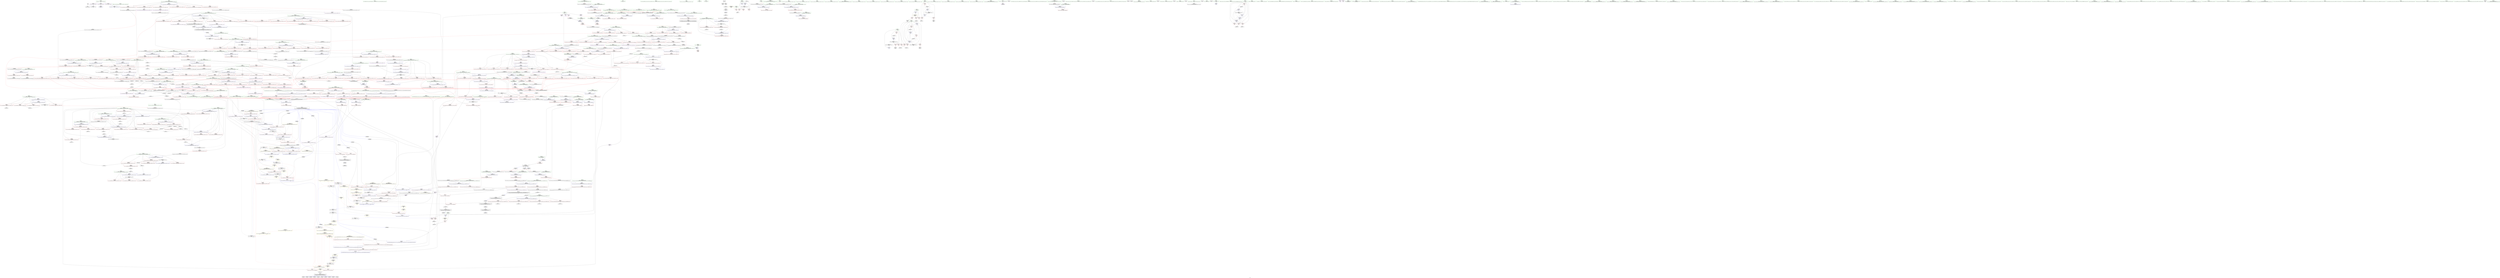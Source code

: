 digraph "SVFG" {
	label="SVFG";

	Node0x563ae0892b30 [shape=record,color=grey,label="{NodeID: 0\nNullPtr}"];
	Node0x563ae0892b30 -> Node0x563ae08ed4c0[style=solid];
	Node0x563ae0892b30 -> Node0x563ae090c410[style=solid];
	Node0x563ae08f51e0 [shape=record,color=red,label="{NodeID: 443\n709\<--683\n\<--__secondChild\n_ZSt13__adjust_heapIPiliN9__gnu_cxx5__ops15_Iter_less_iterEEvT_T0_S5_T1_T2_\n}"];
	Node0x563ae08e8c10 [shape=record,color=green,label="{NodeID: 111\n575\<--576\n_ZSt4moveIRiEONSt16remove_referenceIT_E4typeEOS2_\<--_ZSt4moveIRiEONSt16remove_referenceIT_E4typeEOS2__field_insensitive\n}"];
	Node0x563ae09e7d30 [shape=record,color=black,label="{NodeID: 1661\n621 = PHI(452, 525, )\n3rd arg _ZSt10__pop_heapIPiN9__gnu_cxx5__ops15_Iter_less_iterEEvT_S4_S4_RT0_ }"];
	Node0x563ae09e7d30 -> Node0x563ae090f1c0[style=solid];
	Node0x563ae090aa50 [shape=record,color=red,label="{NodeID: 554\n1201\<--1176\n\<--__next\n_ZSt25__unguarded_linear_insertIPiN9__gnu_cxx5__ops14_Val_less_iterEEvT_T0_\n}"];
	Node0x563ae090aa50 -> Node0x563ae08f8f90[style=solid];
	Node0x563ae097d110 [shape=record,color=yellow,style=double,label="{NodeID: 1329\n6V_1 = ENCHI(MR_6V_0)\npts\{15 \}\nFun[_ZSt23__copy_move_backward_a2ILb1EPiS0_ET1_T0_S2_S1_]|{<s0>86}}"];
	Node0x563ae097d110:s0 -> Node0x563ae097c330[style=dashed,color=red];
	Node0x563ae08edad0 [shape=record,color=black,label="{NodeID: 222\n231\<--229\nsub.ptr.lhs.cast\<--\n_ZSt6__sortIPiN9__gnu_cxx5__ops15_Iter_less_iterEEvT_S4_T0_\n}"];
	Node0x563ae08edad0 -> Node0x563ae092b5d0[style=solid];
	Node0x563ae0910540 [shape=record,color=blue,label="{NodeID: 665\n808\<--817\n__parent\<--div\n_ZSt11__push_heapIPiliN9__gnu_cxx5__ops14_Iter_less_valEEvT_T0_S5_T1_RT2_\n}"];
	Node0x563ae0910540 -> Node0x563ae0971f90[style=dashed];
	Node0x563ae08fb690 [shape=record,color=red,label="{NodeID: 333\n230\<--213\n\<--__first.addr\n_ZSt6__sortIPiN9__gnu_cxx5__ops15_Iter_less_iterEEvT_S4_T0_\n}"];
	Node0x563ae08fb690 -> Node0x563ae08edba0[style=solid];
	Node0x563ae092f1d0 [shape=record,color=grey,label="{NodeID: 1108\n1306 = Binary(290, 1305, )\n}"];
	Node0x563ae08e5490 [shape=record,color=green,label="{NodeID: 1\n7\<--1\n__dso_handle\<--dummyObj\nGlob }"];
	Node0x563ae0916d50 [shape=record,color=yellow,style=double,label="{NodeID: 1551\n6V_2 = CSCHI(MR_6V_1)\npts\{15 \}\nCS[]|{<s0>26}}"];
	Node0x563ae0916d50:s0 -> Node0x563ae0966f70[style=dashed,color=red];
	Node0x563ae08f52b0 [shape=record,color=red,label="{NodeID: 444\n712\<--683\n\<--__secondChild\n_ZSt13__adjust_heapIPiliN9__gnu_cxx5__ops15_Iter_less_iterEEvT_T0_S5_T1_T2_\n}"];
	Node0x563ae08f52b0 -> Node0x563ae092b750[style=solid];
	Node0x563ae08e8ce0 [shape=record,color=green,label="{NodeID: 112\n586\<--587\n_ZSt13__adjust_heapIPiliN9__gnu_cxx5__ops15_Iter_less_iterEEvT_T0_S5_T1_T2_\<--_ZSt13__adjust_heapIPiliN9__gnu_cxx5__ops15_Iter_less_iterEEvT_T0_S5_T1_T2__field_insensitive\n}"];
	Node0x563ae09e7e80 [shape=record,color=black,label="{NodeID: 1662\n449 = PHI(392, )\n0th arg _ZSt13__heap_selectIPiN9__gnu_cxx5__ops15_Iter_less_iterEEvT_S4_S4_T0_ }"];
	Node0x563ae09e7e80 -> Node0x563ae090dfe0[style=solid];
	Node0x563ae090ab20 [shape=record,color=red,label="{NodeID: 555\n1181\<--1180\n\<--call\n_ZSt25__unguarded_linear_insertIPiN9__gnu_cxx5__ops14_Val_less_iterEEvT_T0_\n}"];
	Node0x563ae090ab20 -> Node0x563ae09125c0[style=solid];
	Node0x563ae08edba0 [shape=record,color=black,label="{NodeID: 223\n232\<--230\nsub.ptr.rhs.cast\<--\n_ZSt6__sortIPiN9__gnu_cxx5__ops15_Iter_less_iterEEvT_S4_T0_\n}"];
	Node0x563ae08edba0 -> Node0x563ae092b5d0[style=solid];
	Node0x563ae0910610 [shape=record,color=blue,label="{NodeID: 666\n842\<--839\nadd.ptr3\<--\n_ZSt11__push_heapIPiliN9__gnu_cxx5__ops14_Iter_less_valEEvT_T0_S5_T1_RT2_\n}"];
	Node0x563ae0910610 -> Node0x563ae0971a90[style=dashed];
	Node0x563ae08fb760 [shape=record,color=red,label="{NodeID: 334\n244\<--213\n\<--__first.addr\n_ZSt6__sortIPiN9__gnu_cxx5__ops15_Iter_less_iterEEvT_S4_T0_\n|{<s0>17}}"];
	Node0x563ae08fb760:s0 -> Node0x563ae09e3b50[style=solid,color=red];
	Node0x563ae092f350 [shape=record,color=grey,label="{NodeID: 1109\n1299 = Binary(1298, 235, )\n}"];
	Node0x563ae092f350 -> Node0x563ae0913530[style=solid];
	Node0x563ae08e5520 [shape=record,color=green,label="{NodeID: 2\n9\<--1\n\<--dummyObj\nCan only get source location for instruction, argument, global var or function.}"];
	Node0x563ae0916eb0 [shape=record,color=yellow,style=double,label="{NodeID: 1552\n6V_3 = CSCHI(MR_6V_2)\npts\{15 \}\nCS[]|{<s0>18}}"];
	Node0x563ae0916eb0:s0 -> Node0x563ae0974790[style=dashed,color=blue];
	Node0x563ae08f5380 [shape=record,color=red,label="{NodeID: 445\n717\<--683\n\<--__secondChild\n_ZSt13__adjust_heapIPiliN9__gnu_cxx5__ops15_Iter_less_iterEEvT_T0_S5_T1_T2_\n}"];
	Node0x563ae08f5380 -> Node0x563ae092c1d0[style=solid];
	Node0x563ae08e8de0 [shape=record,color=green,label="{NodeID: 113\n601\<--602\nthis.addr\<--this.addr_field_insensitive\n_ZNK9__gnu_cxx5__ops15_Iter_less_iterclIPiS3_EEbT_T0_\n}"];
	Node0x563ae08e8de0 -> Node0x563ae08f3640[style=solid];
	Node0x563ae08e8de0 -> Node0x563ae090ece0[style=solid];
	Node0x563ae09e7f90 [shape=record,color=black,label="{NodeID: 1663\n450 = PHI(393, )\n1st arg _ZSt13__heap_selectIPiN9__gnu_cxx5__ops15_Iter_less_iterEEvT_S4_S4_T0_ }"];
	Node0x563ae09e7f90 -> Node0x563ae090e0b0[style=solid];
	Node0x563ae090abf0 [shape=record,color=red,label="{NodeID: 556\n1196\<--1195\n\<--call2\n_ZSt25__unguarded_linear_insertIPiN9__gnu_cxx5__ops14_Val_less_iterEEvT_T0_\n}"];
	Node0x563ae090abf0 -> Node0x563ae0912830[style=solid];
	Node0x563ae08edc70 [shape=record,color=black,label="{NodeID: 224\n281\<--279\nsub.ptr.lhs.cast\<--\n_ZSt16__introsort_loopIPilN9__gnu_cxx5__ops15_Iter_less_iterEEvT_S4_T0_T1_\n}"];
	Node0x563ae08edc70 -> Node0x563ae092dcd0[style=solid];
	Node0x563ae09106e0 [shape=record,color=blue,label="{NodeID: 667\n800\<--844\n__holeIndex.addr\<--\n_ZSt11__push_heapIPiliN9__gnu_cxx5__ops14_Iter_less_valEEvT_T0_S5_T1_RT2_\n}"];
	Node0x563ae09106e0 -> Node0x563ae0906130[style=dashed];
	Node0x563ae09106e0 -> Node0x563ae0971590[style=dashed];
	Node0x563ae08fb830 [shape=record,color=red,label="{NodeID: 335\n224\<--215\n\<--__last.addr\n_ZSt6__sortIPiN9__gnu_cxx5__ops15_Iter_less_iterEEvT_S4_T0_\n}"];
	Node0x563ae08fb830 -> Node0x563ae0902650[style=solid];
	Node0x563ae092f4d0 [shape=record,color=grey,label="{NodeID: 1110\n1312 = Binary(235, 1311, )\n}"];
	Node0x563ae08e57d0 [shape=record,color=green,label="{NodeID: 3\n16\<--1\n_ZSt3cin\<--dummyObj\nGlob }"];
	Node0x563ae08f5450 [shape=record,color=red,label="{NodeID: 446\n722\<--683\n\<--__secondChild\n_ZSt13__adjust_heapIPiliN9__gnu_cxx5__ops15_Iter_less_iterEEvT_T0_S5_T1_T2_\n}"];
	Node0x563ae08e8eb0 [shape=record,color=green,label="{NodeID: 114\n603\<--604\n__it1.addr\<--__it1.addr_field_insensitive\n_ZNK9__gnu_cxx5__ops15_Iter_less_iterclIPiS3_EEbT_T0_\n}"];
	Node0x563ae08e8eb0 -> Node0x563ae08f3710[style=solid];
	Node0x563ae08e8eb0 -> Node0x563ae090edb0[style=solid];
	Node0x563ae09e80a0 [shape=record,color=black,label="{NodeID: 1664\n451 = PHI(394, )\n2nd arg _ZSt13__heap_selectIPiN9__gnu_cxx5__ops15_Iter_less_iterEEvT_S4_S4_T0_ }"];
	Node0x563ae09e80a0 -> Node0x563ae090e180[style=solid];
	Node0x563ae090acc0 [shape=record,color=red,label="{NodeID: 557\n1206\<--1205\n\<--call4\n_ZSt25__unguarded_linear_insertIPiN9__gnu_cxx5__ops14_Val_less_iterEEvT_T0_\n}"];
	Node0x563ae090acc0 -> Node0x563ae0912aa0[style=solid];
	Node0x563ae08edd40 [shape=record,color=black,label="{NodeID: 225\n282\<--280\nsub.ptr.rhs.cast\<--\n_ZSt16__introsort_loopIPilN9__gnu_cxx5__ops15_Iter_less_iterEEvT_S4_T0_T1_\n}"];
	Node0x563ae08edd40 -> Node0x563ae092dcd0[style=solid];
	Node0x563ae09107b0 [shape=record,color=blue,label="{NodeID: 668\n808\<--848\n__parent\<--div5\n_ZSt11__push_heapIPiliN9__gnu_cxx5__ops14_Iter_less_valEEvT_T0_S5_T1_RT2_\n}"];
	Node0x563ae09107b0 -> Node0x563ae0971f90[style=dashed];
	Node0x563ae08fb900 [shape=record,color=red,label="{NodeID: 336\n228\<--215\n\<--__last.addr\n_ZSt6__sortIPiN9__gnu_cxx5__ops15_Iter_less_iterEEvT_S4_T0_\n|{<s0>16}}"];
	Node0x563ae08fb900:s0 -> Node0x563ae09e9540[style=solid,color=red];
	Node0x563ae0902050 [shape=record,color=grey,label="{NodeID: 1111\n593 = Binary(592, 301, )\n}"];
	Node0x563ae0902050 -> Node0x563ae090ec10[style=solid];
	Node0x563ae08e5860 [shape=record,color=green,label="{NodeID: 4\n17\<--1\n_ZSt4cout\<--dummyObj\nGlob }"];
	Node0x563ae08f5520 [shape=record,color=red,label="{NodeID: 447\n730\<--683\n\<--__secondChild\n_ZSt13__adjust_heapIPiliN9__gnu_cxx5__ops15_Iter_less_iterEEvT_T0_S5_T1_T2_\n}"];
	Node0x563ae08f5520 -> Node0x563ae090fc50[style=solid];
	Node0x563ae08ee150 [shape=record,color=green,label="{NodeID: 115\n605\<--606\n__it2.addr\<--__it2.addr_field_insensitive\n_ZNK9__gnu_cxx5__ops15_Iter_less_iterclIPiS3_EEbT_T0_\n}"];
	Node0x563ae08ee150 -> Node0x563ae08f37e0[style=solid];
	Node0x563ae08ee150 -> Node0x563ae090ee80[style=solid];
	Node0x563ae09e81b0 [shape=record,color=black,label="{NodeID: 1665\n1242 = PHI(1157, 1161, )\n0th arg _ZSt12__miter_baseIPiET_S1_ }"];
	Node0x563ae09e81b0 -> Node0x563ae0912de0[style=solid];
	Node0x563ae090ad90 [shape=record,color=red,label="{NodeID: 558\n1229\<--1220\n\<--__first.addr\n_ZSt23__copy_move_backward_a2ILb1EPiS0_ET1_T0_S2_S1_\n|{<s0>83}}"];
	Node0x563ae090ad90:s0 -> Node0x563ae09e8f30[style=solid,color=red];
	Node0x563ae08ede10 [shape=record,color=black,label="{NodeID: 226\n327\<--323\ncast\<--\n_ZSt4__lgl\n}"];
	Node0x563ae0910880 [shape=record,color=blue,label="{NodeID: 669\n855\<--852\nadd.ptr7\<--\n_ZSt11__push_heapIPiliN9__gnu_cxx5__ops14_Iter_less_valEEvT_T0_S5_T1_RT2_\n|{<s0>46}}"];
	Node0x563ae0910880:s0 -> Node0x563ae0915b70[style=dashed,color=blue];
	Node0x563ae08fb9d0 [shape=record,color=red,label="{NodeID: 337\n229\<--215\n\<--__last.addr\n_ZSt6__sortIPiN9__gnu_cxx5__ops15_Iter_less_iterEEvT_S4_T0_\n}"];
	Node0x563ae08fb9d0 -> Node0x563ae08edad0[style=solid];
	Node0x563ae09021d0 [shape=record,color=grey,label="{NodeID: 1112\n170 = Binary(169, 71, )\n}"];
	Node0x563ae09021d0 -> Node0x563ae090cfa0[style=solid];
	Node0x563ae08e58f0 [shape=record,color=green,label="{NodeID: 5\n18\<--1\n.str\<--dummyObj\nGlob }"];
	Node0x563ae08f55f0 [shape=record,color=red,label="{NodeID: 448\n737\<--683\n\<--__secondChild\n_ZSt13__adjust_heapIPiliN9__gnu_cxx5__ops15_Iter_less_iterEEvT_T0_S5_T1_T2_\n}"];
	Node0x563ae08f55f0 -> Node0x563ae0902350[style=solid];
	Node0x563ae08ee220 [shape=record,color=green,label="{NodeID: 116\n622\<--623\n__first.addr\<--__first.addr_field_insensitive\n_ZSt10__pop_heapIPiN9__gnu_cxx5__ops15_Iter_less_iterEEvT_S4_S4_RT0_\n}"];
	Node0x563ae08ee220 -> Node0x563ae08f3a50[style=solid];
	Node0x563ae08ee220 -> Node0x563ae08f3b20[style=solid];
	Node0x563ae08ee220 -> Node0x563ae08f3bf0[style=solid];
	Node0x563ae08ee220 -> Node0x563ae090ef50[style=solid];
	Node0x563ae09e8300 [shape=record,color=black,label="{NodeID: 1666\n178 = PHI(98, )\n0th arg _ZSt4sortIPiEvT_S1_ }"];
	Node0x563ae09e8300 -> Node0x563ae090d070[style=solid];
	Node0x563ae090ae60 [shape=record,color=red,label="{NodeID: 559\n1233\<--1222\n\<--__last.addr\n_ZSt23__copy_move_backward_a2ILb1EPiS0_ET1_T0_S2_S1_\n|{<s0>84}}"];
	Node0x563ae090ae60:s0 -> Node0x563ae09e8f30[style=solid,color=red];
	Node0x563ae08edee0 [shape=record,color=black,label="{NodeID: 227\n328\<--323\nconv\<--\n_ZSt4__lgl\n}"];
	Node0x563ae08edee0 -> Node0x563ae092de50[style=solid];
	Node0x563ae0910950 [shape=record,color=blue,label="{NodeID: 670\n862\<--859\nthis.addr\<--this\n_ZNK9__gnu_cxx5__ops14_Iter_less_valclIPiiEEbT_RT0_\n}"];
	Node0x563ae0910950 -> Node0x563ae0906880[style=dashed];
	Node0x563ae08fbaa0 [shape=record,color=red,label="{NodeID: 338\n245\<--215\n\<--__last.addr\n_ZSt6__sortIPiN9__gnu_cxx5__ops15_Iter_less_iterEEvT_S4_T0_\n|{<s0>17}}"];
	Node0x563ae08fbaa0:s0 -> Node0x563ae09e3c90[style=solid,color=red];
	Node0x563ae0902350 [shape=record,color=grey,label="{NodeID: 1113\n741 = cmp(737, 740, )\n}"];
	Node0x563ae08e5980 [shape=record,color=green,label="{NodeID: 6\n20\<--1\n.str.1\<--dummyObj\nGlob }"];
	Node0x563ae08f56c0 [shape=record,color=red,label="{NodeID: 449\n743\<--683\n\<--__secondChild\n_ZSt13__adjust_heapIPiliN9__gnu_cxx5__ops15_Iter_less_iterEEvT_T0_S5_T1_T2_\n}"];
	Node0x563ae08f56c0 -> Node0x563ae092acd0[style=solid];
	Node0x563ae08ee2f0 [shape=record,color=green,label="{NodeID: 117\n624\<--625\n__last.addr\<--__last.addr_field_insensitive\n_ZSt10__pop_heapIPiN9__gnu_cxx5__ops15_Iter_less_iterEEvT_S4_S4_RT0_\n}"];
	Node0x563ae08ee2f0 -> Node0x563ae08f3cc0[style=solid];
	Node0x563ae08ee2f0 -> Node0x563ae090f020[style=solid];
	Node0x563ae09e8410 [shape=record,color=black,label="{NodeID: 1667\n179 = PHI(97, )\n1st arg _ZSt4sortIPiEvT_S1_ }"];
	Node0x563ae09e8410 -> Node0x563ae090d140[style=solid];
	Node0x563ae090af30 [shape=record,color=red,label="{NodeID: 560\n1235\<--1224\n\<--__result.addr\n_ZSt23__copy_move_backward_a2ILb1EPiS0_ET1_T0_S2_S1_\n|{<s0>85}}"];
	Node0x563ae090af30:s0 -> Node0x563ae09e8f30[style=solid,color=red];
	Node0x563ae08edfb0 [shape=record,color=black,label="{NodeID: 228\n317\<--329\n_ZSt4__lgl_ret\<--sub\n_ZSt4__lgl\n|{<s0>15}}"];
	Node0x563ae08edfb0:s0 -> Node0x563ae09e0710[style=solid,color=blue];
	Node0x563ae0910a20 [shape=record,color=blue,label="{NodeID: 671\n864\<--860\n__it.addr\<--__it\n_ZNK9__gnu_cxx5__ops14_Iter_less_valclIPiiEEbT_RT0_\n}"];
	Node0x563ae0910a20 -> Node0x563ae0906950[style=dashed];
	Node0x563ae08fbb70 [shape=record,color=red,label="{NodeID: 339\n280\<--261\n\<--__first.addr\n_ZSt16__introsort_loopIPilN9__gnu_cxx5__ops15_Iter_less_iterEEvT_S4_T0_T1_\n}"];
	Node0x563ae08fbb70 -> Node0x563ae08edd40[style=solid];
	Node0x563ae09024d0 [shape=record,color=grey,label="{NodeID: 1114\n735 = cmp(734, 290, )\n}"];
	Node0x563ae08e61c0 [shape=record,color=green,label="{NodeID: 7\n23\<--1\n\<--dummyObj\nCan only get source location for instruction, argument, global var or function.}"];
	Node0x563ae08f5790 [shape=record,color=red,label="{NodeID: 450\n748\<--683\n\<--__secondChild\n_ZSt13__adjust_heapIPiliN9__gnu_cxx5__ops15_Iter_less_iterEEvT_T0_S5_T1_T2_\n}"];
	Node0x563ae08f5790 -> Node0x563ae092ab50[style=solid];
	Node0x563ae08ee3c0 [shape=record,color=green,label="{NodeID: 118\n626\<--627\n__result.addr\<--__result.addr_field_insensitive\n_ZSt10__pop_heapIPiN9__gnu_cxx5__ops15_Iter_less_iterEEvT_S4_S4_RT0_\n}"];
	Node0x563ae08ee3c0 -> Node0x563ae08f3d90[style=solid];
	Node0x563ae08ee3c0 -> Node0x563ae08f3e60[style=solid];
	Node0x563ae08ee3c0 -> Node0x563ae090f0f0[style=solid];
	Node0x563ae09e8520 [shape=record,color=black,label="{NodeID: 1668\n1042 = PHI(357, 370, )\n0th arg _ZSt16__insertion_sortIPiN9__gnu_cxx5__ops15_Iter_less_iterEEvT_S4_T0_ }"];
	Node0x563ae09e8520 -> Node0x563ae0911a60[style=solid];
	Node0x563ae090b000 [shape=record,color=red,label="{NodeID: 561\n1246\<--1243\n\<--__it.addr\n_ZSt12__miter_baseIPiET_S1_\n}"];
	Node0x563ae090b000 -> Node0x563ae08f71c0[style=solid];
	Node0x563ae08ee080 [shape=record,color=black,label="{NodeID: 229\n351\<--349\nsub.ptr.lhs.cast\<--\n_ZSt22__final_insertion_sortIPiN9__gnu_cxx5__ops15_Iter_less_iterEEvT_S4_T0_\n}"];
	Node0x563ae08ee080 -> Node0x563ae092d0d0[style=solid];
	Node0x563ae0910af0 [shape=record,color=blue,label="{NodeID: 672\n866\<--861\n__val.addr\<--__val\n_ZNK9__gnu_cxx5__ops14_Iter_less_valclIPiiEEbT_RT0_\n}"];
	Node0x563ae0910af0 -> Node0x563ae0906a20[style=dashed];
	Node0x563ae08fbc40 [shape=record,color=red,label="{NodeID: 340\n292\<--261\n\<--__first.addr\n_ZSt16__introsort_loopIPilN9__gnu_cxx5__ops15_Iter_less_iterEEvT_S4_T0_T1_\n|{<s0>18}}"];
	Node0x563ae08fbc40:s0 -> Node0x563ae09e5c20[style=solid,color=red];
	Node0x563ae0902650 [shape=record,color=grey,label="{NodeID: 1115\n225 = cmp(223, 224, )\n}"];
	Node0x563ae08e6250 [shape=record,color=green,label="{NodeID: 8\n71\<--1\n\<--dummyObj\nCan only get source location for instruction, argument, global var or function.}"];
	Node0x563ae08f5860 [shape=record,color=red,label="{NodeID: 451\n757\<--683\n\<--__secondChild\n_ZSt13__adjust_heapIPiliN9__gnu_cxx5__ops15_Iter_less_iterEEvT_T0_S5_T1_T2_\n}"];
	Node0x563ae08f5860 -> Node0x563ae092b450[style=solid];
	Node0x563ae08ee490 [shape=record,color=green,label="{NodeID: 119\n628\<--629\n__comp.addr\<--__comp.addr_field_insensitive\n_ZSt10__pop_heapIPiN9__gnu_cxx5__ops15_Iter_less_iterEEvT_S4_S4_RT0_\n}"];
	Node0x563ae08ee490 -> Node0x563ae08f3f30[style=solid];
	Node0x563ae08ee490 -> Node0x563ae090f1c0[style=solid];
	Node0x563ae09e8670 [shape=record,color=black,label="{NodeID: 1669\n1043 = PHI(359, 371, )\n1st arg _ZSt16__insertion_sortIPiN9__gnu_cxx5__ops15_Iter_less_iterEEvT_S4_T0_ }"];
	Node0x563ae09e8670 -> Node0x563ae0911b30[style=solid];
	Node0x563ae090b0d0 [shape=record,color=red,label="{NodeID: 562\n1265\<--1252\n\<--__first.addr\n_ZSt22__copy_move_backward_aILb1EPiS0_ET1_T0_S2_S1_\n|{<s0>87}}"];
	Node0x563ae090b0d0:s0 -> Node0x563ae09e64a0[style=solid,color=red];
	Node0x563ae08f6250 [shape=record,color=black,label="{NodeID: 230\n352\<--350\nsub.ptr.rhs.cast\<--\n_ZSt22__final_insertion_sortIPiN9__gnu_cxx5__ops15_Iter_less_iterEEvT_S4_T0_\n}"];
	Node0x563ae08f6250 -> Node0x563ae092d0d0[style=solid];
	Node0x563ae0910bc0 [shape=record,color=blue,label="{NodeID: 673\n885\<--879\n__result.addr\<--__result\n_ZSt22__move_median_to_firstIPiN9__gnu_cxx5__ops15_Iter_less_iterEEvT_S4_S4_S4_T0_\n}"];
	Node0x563ae0910bc0 -> Node0x563ae0906c90[style=dashed];
	Node0x563ae0910bc0 -> Node0x563ae0906d60[style=dashed];
	Node0x563ae0910bc0 -> Node0x563ae0906e30[style=dashed];
	Node0x563ae0910bc0 -> Node0x563ae0906f00[style=dashed];
	Node0x563ae0910bc0 -> Node0x563ae0906fd0[style=dashed];
	Node0x563ae0910bc0 -> Node0x563ae09070a0[style=dashed];
	Node0x563ae08fbd10 [shape=record,color=red,label="{NodeID: 341\n303\<--261\n\<--__first.addr\n_ZSt16__introsort_loopIPilN9__gnu_cxx5__ops15_Iter_less_iterEEvT_S4_T0_T1_\n|{<s0>19}}"];
	Node0x563ae08fbd10:s0 -> Node0x563ae09e87c0[style=solid,color=red];
	Node0x563ae09027d0 [shape=record,color=grey,label="{NodeID: 1116\n702 = cmp(698, 701, )\n}"];
	Node0x563ae08e62e0 [shape=record,color=green,label="{NodeID: 9\n140\<--1\n\<--dummyObj\nCan only get source location for instruction, argument, global var or function.}"];
	Node0x563ae08f5930 [shape=record,color=red,label="{NodeID: 452\n725\<--724\n\<--call4\n_ZSt13__adjust_heapIPiliN9__gnu_cxx5__ops15_Iter_less_iterEEvT_T0_S5_T1_T2_\n}"];
	Node0x563ae08f5930 -> Node0x563ae090fb80[style=solid];
	Node0x563ae08ee560 [shape=record,color=green,label="{NodeID: 120\n630\<--631\n__value\<--__value_field_insensitive\n_ZSt10__pop_heapIPiN9__gnu_cxx5__ops15_Iter_less_iterEEvT_S4_S4_RT0_\n|{|<s1>38}}"];
	Node0x563ae08ee560 -> Node0x563ae090f290[style=solid];
	Node0x563ae08ee560:s1 -> Node0x563ae09e47d0[style=solid,color=red];
	Node0x563ae09e87c0 [shape=record,color=black,label="{NodeID: 1670\n405 = PHI(303, )\n0th arg _ZSt27__unguarded_partition_pivotIPiN9__gnu_cxx5__ops15_Iter_less_iterEET_S4_S4_T0_ }"];
	Node0x563ae09e87c0 -> Node0x563ae090dd70[style=solid];
	Node0x563ae090b1a0 [shape=record,color=red,label="{NodeID: 563\n1266\<--1254\n\<--__last.addr\n_ZSt22__copy_move_backward_aILb1EPiS0_ET1_T0_S2_S1_\n|{<s0>87}}"];
	Node0x563ae090b1a0:s0 -> Node0x563ae09e65b0[style=solid,color=red];
	Node0x563ae08f6320 [shape=record,color=black,label="{NodeID: 231\n424\<--422\nsub.ptr.lhs.cast\<--\n_ZSt27__unguarded_partition_pivotIPiN9__gnu_cxx5__ops15_Iter_less_iterEET_S4_S4_T0_\n}"];
	Node0x563ae08f6320 -> Node0x563ae092afd0[style=solid];
	Node0x563ae0910c90 [shape=record,color=blue,label="{NodeID: 674\n887\<--880\n__a.addr\<--__a\n_ZSt22__move_median_to_firstIPiN9__gnu_cxx5__ops15_Iter_less_iterEEvT_S4_S4_S4_T0_\n}"];
	Node0x563ae0910c90 -> Node0x563ae0907170[style=dashed];
	Node0x563ae0910c90 -> Node0x563ae0907240[style=dashed];
	Node0x563ae0910c90 -> Node0x563ae0907310[style=dashed];
	Node0x563ae0910c90 -> Node0x563ae09073e0[style=dashed];
	Node0x563ae0910c90 -> Node0x563ae09074b0[style=dashed];
	Node0x563ae08fbde0 [shape=record,color=red,label="{NodeID: 342\n279\<--263\n\<--__last.addr\n_ZSt16__introsort_loopIPilN9__gnu_cxx5__ops15_Iter_less_iterEEvT_S4_T0_T1_\n}"];
	Node0x563ae08fbde0 -> Node0x563ae08edc70[style=solid];
	Node0x563ae0902950 [shape=record,color=grey,label="{NodeID: 1117\n475 = cmp(473, 474, )\n}"];
	Node0x563ae08e6370 [shape=record,color=green,label="{NodeID: 10\n165\<--1\n\<--dummyObj\nCan only get source location for instruction, argument, global var or function.}"];
	Node0x563ae09179b0 [shape=record,color=yellow,style=double,label="{NodeID: 1560\n6V_2 = CSCHI(MR_6V_1)\npts\{15 \}\nCS[]|{<s0>78}}"];
	Node0x563ae09179b0:s0 -> Node0x563ae091c620[style=dashed,color=blue];
	Node0x563ae08f5a00 [shape=record,color=red,label="{NodeID: 453\n752\<--751\n\<--call15\n_ZSt13__adjust_heapIPiliN9__gnu_cxx5__ops15_Iter_less_iterEEvT_T0_S5_T1_T2_\n}"];
	Node0x563ae08f5a00 -> Node0x563ae090fdf0[style=solid];
	Node0x563ae08ee630 [shape=record,color=green,label="{NodeID: 121\n632\<--633\nagg.tmp\<--agg.tmp_field_insensitive\n_ZSt10__pop_heapIPiN9__gnu_cxx5__ops15_Iter_less_iterEEvT_S4_S4_RT0_\n}"];
	Node0x563ae09e88d0 [shape=record,color=black,label="{NodeID: 1671\n406 = PHI(304, )\n1st arg _ZSt27__unguarded_partition_pivotIPiN9__gnu_cxx5__ops15_Iter_less_iterEET_S4_S4_T0_ }"];
	Node0x563ae09e88d0 -> Node0x563ae090de40[style=solid];
	Node0x563ae090b270 [shape=record,color=red,label="{NodeID: 564\n1267\<--1256\n\<--__result.addr\n_ZSt22__copy_move_backward_aILb1EPiS0_ET1_T0_S2_S1_\n|{<s0>87}}"];
	Node0x563ae090b270:s0 -> Node0x563ae09e66c0[style=solid,color=red];
	Node0x563ae08f63f0 [shape=record,color=black,label="{NodeID: 232\n425\<--423\nsub.ptr.rhs.cast\<--\n_ZSt27__unguarded_partition_pivotIPiN9__gnu_cxx5__ops15_Iter_less_iterEET_S4_S4_T0_\n}"];
	Node0x563ae08f63f0 -> Node0x563ae092afd0[style=solid];
	Node0x563ae0910d60 [shape=record,color=blue,label="{NodeID: 675\n889\<--881\n__b.addr\<--__b\n_ZSt22__move_median_to_firstIPiN9__gnu_cxx5__ops15_Iter_less_iterEEvT_S4_S4_S4_T0_\n}"];
	Node0x563ae0910d60 -> Node0x563ae0907580[style=dashed];
	Node0x563ae0910d60 -> Node0x563ae0907650[style=dashed];
	Node0x563ae0910d60 -> Node0x563ae0907720[style=dashed];
	Node0x563ae0910d60 -> Node0x563ae09077f0[style=dashed];
	Node0x563ae0910d60 -> Node0x563ae09078c0[style=dashed];
	Node0x563ae08fbeb0 [shape=record,color=red,label="{NodeID: 343\n293\<--263\n\<--__last.addr\n_ZSt16__introsort_loopIPilN9__gnu_cxx5__ops15_Iter_less_iterEEvT_S4_T0_T1_\n|{<s0>18}}"];
	Node0x563ae08fbeb0:s0 -> Node0x563ae09e5d30[style=solid,color=red];
	Node0x563ae0902ad0 [shape=record,color=grey,label="{NodeID: 1118\n516 = cmp(515, 517, )\n}"];
	Node0x563ae08e6470 [shape=record,color=green,label="{NodeID: 11\n235\<--1\n\<--dummyObj\nCan only get source location for instruction, argument, global var or function.}"];
	Node0x563ae08f5ad0 [shape=record,color=red,label="{NodeID: 454\n771\<--770\n\<--call20\n_ZSt13__adjust_heapIPiliN9__gnu_cxx5__ops15_Iter_less_iterEEvT_T0_S5_T1_T2_\n|{<s0>46}}"];
	Node0x563ae08f5ad0:s0 -> Node0x563ae09e8d10[style=solid,color=red];
	Node0x563ae0977120 [shape=record,color=yellow,style=double,label="{NodeID: 1229\n130V_1 = ENCHI(MR_130V_0)\npts\{544 631 805 1021 1053 1175 \}\nFun[_ZSt13__adjust_heapIPiliN9__gnu_cxx5__ops15_Iter_less_iterEEvT_T0_S5_T1_T2_]}"];
	Node0x563ae0977120 -> Node0x563ae08f5930[style=dashed];
	Node0x563ae0977120 -> Node0x563ae08f5a00[style=dashed];
	Node0x563ae0977120 -> Node0x563ae08f5ad0[style=dashed];
	Node0x563ae08ee700 [shape=record,color=green,label="{NodeID: 122\n661\<--662\n__t.addr\<--__t.addr_field_insensitive\n_ZSt4moveIRiEONSt16remove_referenceIT_E4typeEOS2_\n}"];
	Node0x563ae08ee700 -> Node0x563ae08f4270[style=solid];
	Node0x563ae08ee700 -> Node0x563ae090f430[style=solid];
	Node0x563ae09e89e0 [shape=record,color=black,label="{NodeID: 1672\n793 = PHI(767, )\n0th arg _ZSt11__push_heapIPiliN9__gnu_cxx5__ops14_Iter_less_valEEvT_T0_S5_T1_RT2_ }"];
	Node0x563ae09e89e0 -> Node0x563ae0910130[style=solid];
	Node0x563ae090b340 [shape=record,color=red,label="{NodeID: 565\n1277\<--1274\n\<--__it.addr\n_ZSt12__niter_baseIPiET_S1_\n}"];
	Node0x563ae090b340 -> Node0x563ae08f7360[style=solid];
	Node0x563ae097db10 [shape=record,color=yellow,style=double,label="{NodeID: 1340\n93V_1 = ENCHI(MR_93V_0)\npts\{631 680 805 1021 1053 1175 \}\nFun[_ZSt11__make_heapIPiN9__gnu_cxx5__ops15_Iter_less_iterEEvT_S4_RT0_]}"];
	Node0x563ae097db10 -> Node0x563ae08f34a0[style=dashed];
	Node0x563ae097db10 -> Node0x563ae08f3570[style=dashed];
	Node0x563ae08f64c0 [shape=record,color=black,label="{NodeID: 233\n404\<--444\n_ZSt27__unguarded_partition_pivotIPiN9__gnu_cxx5__ops15_Iter_less_iterEET_S4_S4_T0__ret\<--call\n_ZSt27__unguarded_partition_pivotIPiN9__gnu_cxx5__ops15_Iter_less_iterEET_S4_S4_T0_\n|{<s0>19}}"];
	Node0x563ae08f64c0:s0 -> Node0x563ae09e0850[style=solid,color=blue];
	Node0x563ae0910e30 [shape=record,color=blue,label="{NodeID: 676\n891\<--882\n__c.addr\<--__c\n_ZSt22__move_median_to_firstIPiN9__gnu_cxx5__ops15_Iter_less_iterEEvT_S4_S4_S4_T0_\n}"];
	Node0x563ae0910e30 -> Node0x563ae0907990[style=dashed];
	Node0x563ae0910e30 -> Node0x563ae0907a60[style=dashed];
	Node0x563ae0910e30 -> Node0x563ae0907b30[style=dashed];
	Node0x563ae0910e30 -> Node0x563ae0907c00[style=dashed];
	Node0x563ae0910e30 -> Node0x563ae0907cd0[style=dashed];
	Node0x563ae0910e30 -> Node0x563ae0907da0[style=dashed];
	Node0x563ae08fbf80 [shape=record,color=red,label="{NodeID: 344\n294\<--263\n\<--__last.addr\n_ZSt16__introsort_loopIPilN9__gnu_cxx5__ops15_Iter_less_iterEEvT_S4_T0_T1_\n|{<s0>18}}"];
	Node0x563ae08fbf80:s0 -> Node0x563ae09e5e40[style=solid,color=red];
	Node0x563ae0902c50 [shape=record,color=grey,label="{NodeID: 1119\n822 = cmp(820, 821, )\n}"];
	Node0x563ae08e6570 [shape=record,color=green,label="{NodeID: 12\n240\<--1\n\<--dummyObj\nCan only get source location for instruction, argument, global var or function.}"];
	Node0x563ae08f5ba0 [shape=record,color=red,label="{NodeID: 455\n781\<--778\n\<--__t.addr\n_ZSt4moveIRN9__gnu_cxx5__ops15_Iter_less_iterEEONSt16remove_referenceIT_E4typeEOS5_\n}"];
	Node0x563ae08f5ba0 -> Node0x563ae08f6db0[style=solid];
	Node0x563ae09772c0 [shape=record,color=yellow,style=double,label="{NodeID: 1230\n6V_1 = ENCHI(MR_6V_0)\npts\{15 \}\nFun[_ZSt14__partial_sortIPiN9__gnu_cxx5__ops15_Iter_less_iterEEvT_S4_S4_T0_]|{<s0>25}}"];
	Node0x563ae09772c0:s0 -> Node0x563ae0979f70[style=dashed,color=red];
	Node0x563ae08ee7d0 [shape=record,color=green,label="{NodeID: 123\n671\<--672\n__comp\<--__comp_field_insensitive\n_ZSt13__adjust_heapIPiliN9__gnu_cxx5__ops15_Iter_less_iterEEvT_T0_S5_T1_T2_\n|{<s0>40|<s1>43}}"];
	Node0x563ae08ee7d0:s0 -> Node0x563ae09e6cf0[style=solid,color=red];
	Node0x563ae08ee7d0:s1 -> Node0x563ae09eaa10[style=solid,color=red];
	Node0x563ae09e8af0 [shape=record,color=black,label="{NodeID: 1673\n794 = PHI(768, )\n1st arg _ZSt11__push_heapIPiliN9__gnu_cxx5__ops14_Iter_less_valEEvT_T0_S5_T1_RT2_ }"];
	Node0x563ae09e8af0 -> Node0x563ae0910200[style=solid];
	Node0x563ae090b410 [shape=record,color=red,label="{NodeID: 566\n1295\<--1283\n\<--__first.addr\n_ZNSt20__copy_move_backwardILb1ELb1ESt26random_access_iterator_tagE13__copy_move_bIiEEPT_PKS3_S6_S4_\n}"];
	Node0x563ae090b410 -> Node0x563ae08f7500[style=solid];
	Node0x563ae08f6590 [shape=record,color=black,label="{NodeID: 234\n512\<--510\nsub.ptr.lhs.cast\<--\n_ZSt11__sort_heapIPiN9__gnu_cxx5__ops15_Iter_less_iterEEvT_S4_RT0_\n}"];
	Node0x563ae08f6590 -> Node0x563ae092c4d0[style=solid];
	Node0x563ae0910f00 [shape=record,color=blue,label="{NodeID: 677\n954\<--949\n__first.addr\<--__first\n_ZSt21__unguarded_partitionIPiN9__gnu_cxx5__ops15_Iter_less_iterEET_S4_S4_S4_T0_\n}"];
	Node0x563ae0910f00 -> Node0x563ae0967970[style=dashed];
	Node0x563ae08fc050 [shape=record,color=red,label="{NodeID: 345\n304\<--263\n\<--__last.addr\n_ZSt16__introsort_loopIPilN9__gnu_cxx5__ops15_Iter_less_iterEEvT_S4_T0_T1_\n|{<s0>19}}"];
	Node0x563ae08fc050:s0 -> Node0x563ae09e88d0[style=solid,color=red];
	Node0x563ae0902dd0 [shape=record,color=grey,label="{NodeID: 1120\n130 = cmp(128, 129, )\n}"];
	Node0x563ae08e6670 [shape=record,color=green,label="{NodeID: 13\n286\<--1\n\<--dummyObj\nCan only get source location for instruction, argument, global var or function.}"];
	Node0x563ae08f5c70 [shape=record,color=red,label="{NodeID: 456\n790\<--787\nthis1\<--this.addr\n_ZN9__gnu_cxx5__ops14_Iter_less_valC2ENS0_15_Iter_less_iterE\n}"];
	Node0x563ae08ee8a0 [shape=record,color=green,label="{NodeID: 124\n673\<--674\n__first.addr\<--__first.addr_field_insensitive\n_ZSt13__adjust_heapIPiliN9__gnu_cxx5__ops15_Iter_less_iterEEvT_T0_S5_T1_T2_\n}"];
	Node0x563ae08ee8a0 -> Node0x563ae08f4340[style=solid];
	Node0x563ae08ee8a0 -> Node0x563ae08f4410[style=solid];
	Node0x563ae08ee8a0 -> Node0x563ae08f44e0[style=solid];
	Node0x563ae08ee8a0 -> Node0x563ae08f45b0[style=solid];
	Node0x563ae08ee8a0 -> Node0x563ae08f4680[style=solid];
	Node0x563ae08ee8a0 -> Node0x563ae08f4750[style=solid];
	Node0x563ae08ee8a0 -> Node0x563ae08f4820[style=solid];
	Node0x563ae08ee8a0 -> Node0x563ae090f500[style=solid];
	Node0x563ae09e8c00 [shape=record,color=black,label="{NodeID: 1674\n795 = PHI(769, )\n2nd arg _ZSt11__push_heapIPiliN9__gnu_cxx5__ops14_Iter_less_valEEvT_T0_S5_T1_RT2_ }"];
	Node0x563ae09e8c00 -> Node0x563ae09102d0[style=solid];
	Node0x563ae090b4e0 [shape=record,color=red,label="{NodeID: 567\n1309\<--1283\n\<--__first.addr\n_ZNSt20__copy_move_backwardILb1ELb1ESt26random_access_iterator_tagE13__copy_move_bIiEEPT_PKS3_S6_S4_\n}"];
	Node0x563ae090b4e0 -> Node0x563ae08f76a0[style=solid];
	Node0x563ae097ddf0 [shape=record,color=yellow,style=double,label="{NodeID: 1342\n6V_1 = ENCHI(MR_6V_0)\npts\{15 \}\nFun[_ZSt22__move_median_to_firstIPiN9__gnu_cxx5__ops15_Iter_less_iterEEvT_S4_S4_S4_T0_]|{<s0>50|<s1>51|<s2>52|<s3>53|<s4>54|<s5>55|<s6>56|<s7>57|<s8>58|<s9>59|<s10>60}}"];
	Node0x563ae097ddf0:s0 -> Node0x563ae0978800[style=dashed,color=red];
	Node0x563ae097ddf0:s1 -> Node0x563ae0978800[style=dashed,color=red];
	Node0x563ae097ddf0:s2 -> Node0x563ae0978260[style=dashed,color=red];
	Node0x563ae097ddf0:s3 -> Node0x563ae0978800[style=dashed,color=red];
	Node0x563ae097ddf0:s4 -> Node0x563ae0978260[style=dashed,color=red];
	Node0x563ae097ddf0:s5 -> Node0x563ae0978260[style=dashed,color=red];
	Node0x563ae097ddf0:s6 -> Node0x563ae0978800[style=dashed,color=red];
	Node0x563ae097ddf0:s7 -> Node0x563ae0978260[style=dashed,color=red];
	Node0x563ae097ddf0:s8 -> Node0x563ae0978800[style=dashed,color=red];
	Node0x563ae097ddf0:s9 -> Node0x563ae0978260[style=dashed,color=red];
	Node0x563ae097ddf0:s10 -> Node0x563ae0978260[style=dashed,color=red];
	Node0x563ae08f6660 [shape=record,color=black,label="{NodeID: 235\n513\<--511\nsub.ptr.rhs.cast\<--\n_ZSt11__sort_heapIPiN9__gnu_cxx5__ops15_Iter_less_iterEEvT_S4_RT0_\n}"];
	Node0x563ae08f6660 -> Node0x563ae092c4d0[style=solid];
	Node0x563ae0910fd0 [shape=record,color=blue,label="{NodeID: 678\n956\<--950\n__last.addr\<--__last\n_ZSt21__unguarded_partitionIPiN9__gnu_cxx5__ops15_Iter_less_iterEET_S4_S4_S4_T0_\n}"];
	Node0x563ae0910fd0 -> Node0x563ae0908350[style=dashed];
	Node0x563ae0910fd0 -> Node0x563ae0911240[style=dashed];
	Node0x563ae08fc120 [shape=record,color=red,label="{NodeID: 346\n310\<--263\n\<--__last.addr\n_ZSt16__introsort_loopIPilN9__gnu_cxx5__ops15_Iter_less_iterEEvT_S4_T0_T1_\n|{<s0>20}}"];
	Node0x563ae08fc120:s0 -> Node0x563ae09e9540[style=solid,color=red];
	Node0x563ae0902f50 [shape=record,color=grey,label="{NodeID: 1121\n589 = cmp(588, 290, )\n}"];
	Node0x563ae08e6770 [shape=record,color=green,label="{NodeID: 14\n290\<--1\n\<--dummyObj\nCan only get source location for instruction, argument, global var or function.|{<s0>39}}"];
	Node0x563ae08e6770:s0 -> Node0x563ae09e5830[style=solid,color=red];
	Node0x563ae08f5d40 [shape=record,color=red,label="{NodeID: 457\n825\<--798\n\<--__first.addr\n_ZSt11__push_heapIPiliN9__gnu_cxx5__ops14_Iter_less_valEEvT_T0_S5_T1_RT2_\n}"];
	Node0x563ae08f5d40 -> Node0x563ae08f9950[style=solid];
	Node0x563ae08ee970 [shape=record,color=green,label="{NodeID: 125\n675\<--676\n__holeIndex.addr\<--__holeIndex.addr_field_insensitive\n_ZSt13__adjust_heapIPiliN9__gnu_cxx5__ops15_Iter_less_iterEEvT_T0_S5_T1_T2_\n}"];
	Node0x563ae08ee970 -> Node0x563ae08f48f0[style=solid];
	Node0x563ae08ee970 -> Node0x563ae08f49c0[style=solid];
	Node0x563ae08ee970 -> Node0x563ae08f4a90[style=solid];
	Node0x563ae08ee970 -> Node0x563ae08f4b60[style=solid];
	Node0x563ae08ee970 -> Node0x563ae08f4c30[style=solid];
	Node0x563ae08ee970 -> Node0x563ae090f5d0[style=solid];
	Node0x563ae08ee970 -> Node0x563ae090fc50[style=solid];
	Node0x563ae08ee970 -> Node0x563ae090fec0[style=solid];
	Node0x563ae09e8d10 [shape=record,color=black,label="{NodeID: 1675\n796 = PHI(771, )\n3rd arg _ZSt11__push_heapIPiliN9__gnu_cxx5__ops14_Iter_less_valEEvT_T0_S5_T1_RT2_ }"];
	Node0x563ae09e8d10 -> Node0x563ae09103a0[style=solid];
	Node0x563ae090b5b0 [shape=record,color=red,label="{NodeID: 568\n1294\<--1285\n\<--__last.addr\n_ZNSt20__copy_move_backwardILb1ELb1ESt26random_access_iterator_tagE13__copy_move_bIiEEPT_PKS3_S6_S4_\n}"];
	Node0x563ae090b5b0 -> Node0x563ae08f7430[style=solid];
	Node0x563ae08f6730 [shape=record,color=black,label="{NodeID: 236\n552\<--550\nsub.ptr.lhs.cast\<--\n_ZSt11__make_heapIPiN9__gnu_cxx5__ops15_Iter_less_iterEEvT_S4_RT0_\n}"];
	Node0x563ae08f6730 -> Node0x563ae092d550[style=solid];
	Node0x563ae09110a0 [shape=record,color=blue,label="{NodeID: 679\n958\<--951\n__pivot.addr\<--__pivot\n_ZSt21__unguarded_partitionIPiN9__gnu_cxx5__ops15_Iter_less_iterEET_S4_S4_S4_T0_\n}"];
	Node0x563ae09110a0 -> Node0x563ae0908760[style=dashed];
	Node0x563ae09110a0 -> Node0x563ae0908830[style=dashed];
	Node0x563ae08fc1f0 [shape=record,color=red,label="{NodeID: 347\n288\<--265\n\<--__depth_limit.addr\n_ZSt16__introsort_loopIPilN9__gnu_cxx5__ops15_Iter_less_iterEEvT_S4_T0_T1_\n}"];
	Node0x563ae08fc1f0 -> Node0x563ae09039d0[style=solid];
	Node0x563ae09030d0 [shape=record,color=grey,label="{NodeID: 1122\n355 = cmp(354, 286, )\n}"];
	Node0x563ae08e6870 [shape=record,color=green,label="{NodeID: 15\n301\<--1\n\<--dummyObj\nCan only get source location for instruction, argument, global var or function.}"];
	Node0x563ae0918090 [shape=record,color=yellow,style=double,label="{NodeID: 1565\n6V_2 = CSCHI(MR_6V_1)\npts\{15 \}\nCS[]|{<s0>52|<s1>54|<s2>55|<s3>57|<s4>59|<s5>60|<s6>63}}"];
	Node0x563ae0918090:s0 -> Node0x563ae095fd70[style=dashed,color=blue];
	Node0x563ae0918090:s1 -> Node0x563ae095fd70[style=dashed,color=blue];
	Node0x563ae0918090:s2 -> Node0x563ae095fd70[style=dashed,color=blue];
	Node0x563ae0918090:s3 -> Node0x563ae095fd70[style=dashed,color=blue];
	Node0x563ae0918090:s4 -> Node0x563ae095fd70[style=dashed,color=blue];
	Node0x563ae0918090:s5 -> Node0x563ae095fd70[style=dashed,color=blue];
	Node0x563ae0918090:s6 -> Node0x563ae0969c70[style=dashed,color=blue];
	Node0x563ae08f5e10 [shape=record,color=red,label="{NodeID: 458\n835\<--798\n\<--__first.addr\n_ZSt11__push_heapIPiliN9__gnu_cxx5__ops14_Iter_less_valEEvT_T0_S5_T1_RT2_\n}"];
	Node0x563ae08f5e10 -> Node0x563ae08f9a20[style=solid];
	Node0x563ae08eea40 [shape=record,color=green,label="{NodeID: 126\n677\<--678\n__len.addr\<--__len.addr_field_insensitive\n_ZSt13__adjust_heapIPiliN9__gnu_cxx5__ops15_Iter_less_iterEEvT_T0_S5_T1_T2_\n}"];
	Node0x563ae08eea40 -> Node0x563ae08f4d00[style=solid];
	Node0x563ae08eea40 -> Node0x563ae08f4dd0[style=solid];
	Node0x563ae08eea40 -> Node0x563ae08f4ea0[style=solid];
	Node0x563ae08eea40 -> Node0x563ae090f6a0[style=solid];
	Node0x563ae09e8e20 [shape=record,color=black,label="{NodeID: 1676\n797 = PHI(685, )\n4th arg _ZSt11__push_heapIPiliN9__gnu_cxx5__ops14_Iter_less_valEEvT_T0_S5_T1_RT2_ }"];
	Node0x563ae09e8e20 -> Node0x563ae0910470[style=solid];
	Node0x563ae090b680 [shape=record,color=red,label="{NodeID: 569\n1304\<--1287\n\<--__result.addr\n_ZNSt20__copy_move_backwardILb1ELb1ESt26random_access_iterator_tagE13__copy_move_bIiEEPT_PKS3_S6_S4_\n}"];
	Node0x563ae090b680 -> Node0x563ae08f9c90[style=solid];
	Node0x563ae08f6800 [shape=record,color=black,label="{NodeID: 237\n553\<--551\nsub.ptr.rhs.cast\<--\n_ZSt11__make_heapIPiN9__gnu_cxx5__ops15_Iter_less_iterEEvT_S4_RT0_\n}"];
	Node0x563ae08f6800 -> Node0x563ae092d550[style=solid];
	Node0x563ae0911170 [shape=record,color=blue,label="{NodeID: 680\n954\<--970\n__first.addr\<--incdec.ptr\n_ZSt21__unguarded_partitionIPiN9__gnu_cxx5__ops15_Iter_less_iterEET_S4_S4_S4_T0_\n}"];
	Node0x563ae0911170 -> Node0x563ae0967970[style=dashed];
	Node0x563ae08fc2c0 [shape=record,color=red,label="{NodeID: 348\n299\<--265\n\<--__depth_limit.addr\n_ZSt16__introsort_loopIPilN9__gnu_cxx5__ops15_Iter_less_iterEEvT_S4_T0_T1_\n}"];
	Node0x563ae08fc2c0 -> Node0x563ae092d250[style=solid];
	Node0x563ae0903250 [shape=record,color=grey,label="{NodeID: 1123\n987 = cmp(985, 986, )\n}"];
	Node0x563ae08e6970 [shape=record,color=green,label="{NodeID: 16\n324\<--1\n\<--dummyObj\nCan only get source location for instruction, argument, global var or function.}"];
	Node0x563ae08f5ee0 [shape=record,color=red,label="{NodeID: 459\n840\<--798\n\<--__first.addr\n_ZSt11__push_heapIPiliN9__gnu_cxx5__ops14_Iter_less_valEEvT_T0_S5_T1_RT2_\n}"];
	Node0x563ae08f5ee0 -> Node0x563ae08f9af0[style=solid];
	Node0x563ae0977670 [shape=record,color=yellow,style=double,label="{NodeID: 1234\n6V_1 = ENCHI(MR_6V_0)\npts\{15 \}\nFun[_ZNK9__gnu_cxx5__ops14_Iter_less_valclIPiiEEbT_RT0_]}"];
	Node0x563ae0977670 -> Node0x563ae0906af0[style=dashed];
	Node0x563ae08eeb10 [shape=record,color=green,label="{NodeID: 127\n679\<--680\n__value.addr\<--__value.addr_field_insensitive\n_ZSt13__adjust_heapIPiliN9__gnu_cxx5__ops15_Iter_less_iterEEvT_T0_S5_T1_T2_\n|{|<s1>45}}"];
	Node0x563ae08eeb10 -> Node0x563ae090f770[style=solid];
	Node0x563ae08eeb10:s1 -> Node0x563ae09e47d0[style=solid,color=red];
	Node0x563ae09e8f30 [shape=record,color=black,label="{NodeID: 1677\n1273 = PHI(1229, 1233, 1235, )\n0th arg _ZSt12__niter_baseIPiET_S1_ }"];
	Node0x563ae09e8f30 -> Node0x563ae09131f0[style=solid];
	Node0x563ae090b750 [shape=record,color=red,label="{NodeID: 570\n1317\<--1287\n\<--__result.addr\n_ZNSt20__copy_move_backwardILb1ELb1ESt26random_access_iterator_tagE13__copy_move_bIiEEPT_PKS3_S6_S4_\n}"];
	Node0x563ae090b750 -> Node0x563ae08f9d60[style=solid];
	Node0x563ae08f68d0 [shape=record,color=black,label="{NodeID: 238\n561\<--559\nsub.ptr.lhs.cast1\<--\n_ZSt11__make_heapIPiN9__gnu_cxx5__ops15_Iter_less_iterEEvT_S4_RT0_\n}"];
	Node0x563ae08f68d0 -> Node0x563ae092e150[style=solid];
	Node0x563ae0911240 [shape=record,color=blue,label="{NodeID: 681\n956\<--974\n__last.addr\<--incdec.ptr3\n_ZSt21__unguarded_partitionIPiN9__gnu_cxx5__ops15_Iter_less_iterEET_S4_S4_S4_T0_\n}"];
	Node0x563ae0911240 -> Node0x563ae095ec50[style=dashed];
	Node0x563ae08fc390 [shape=record,color=red,label="{NodeID: 349\n311\<--265\n\<--__depth_limit.addr\n_ZSt16__introsort_loopIPilN9__gnu_cxx5__ops15_Iter_less_iterEEvT_S4_T0_T1_\n|{<s0>20}}"];
	Node0x563ae08fc390:s0 -> Node0x563ae09e9690[style=solid,color=red];
	Node0x563ae09033d0 [shape=record,color=grey,label="{NodeID: 1124\n83 = cmp(81, 82, )\n}"];
	Node0x563ae08e6a70 [shape=record,color=green,label="{NodeID: 17\n330\<--1\n\<--dummyObj\nCan only get source location for instruction, argument, global var or function.}"];
	Node0x563ae08f5fb0 [shape=record,color=red,label="{NodeID: 460\n853\<--798\n\<--__first.addr\n_ZSt11__push_heapIPiliN9__gnu_cxx5__ops14_Iter_less_valEEvT_T0_S5_T1_RT2_\n}"];
	Node0x563ae08f5fb0 -> Node0x563ae08f9bc0[style=solid];
	Node0x563ae0977780 [shape=record,color=yellow,style=double,label="{NodeID: 1235\n141V_1 = ENCHI(MR_141V_0)\npts\{805 \}\nFun[_ZNK9__gnu_cxx5__ops14_Iter_less_valclIPiiEEbT_RT0_]}"];
	Node0x563ae0977780 -> Node0x563ae0906bc0[style=dashed];
	Node0x563ae08eebe0 [shape=record,color=green,label="{NodeID: 128\n681\<--682\n__topIndex\<--__topIndex_field_insensitive\n_ZSt13__adjust_heapIPiliN9__gnu_cxx5__ops15_Iter_less_iterEEvT_T0_S5_T1_T2_\n}"];
	Node0x563ae08eebe0 -> Node0x563ae08f4f70[style=solid];
	Node0x563ae08eebe0 -> Node0x563ae090f840[style=solid];
	Node0x563ae09e90c0 [shape=record,color=black,label="{NodeID: 1678\n949 = PHI(441, )\n0th arg _ZSt21__unguarded_partitionIPiN9__gnu_cxx5__ops15_Iter_less_iterEET_S4_S4_S4_T0_ }"];
	Node0x563ae09e90c0 -> Node0x563ae0910f00[style=solid];
	Node0x563ae090b820 [shape=record,color=red,label="{NodeID: 571\n1301\<--1289\n\<--_Num\n_ZNSt20__copy_move_backwardILb1ELb1ESt26random_access_iterator_tagE13__copy_move_bIiEEPT_PKS3_S6_S4_\n}"];
	Node0x563ae090b820 -> Node0x563ae09042d0[style=solid];
	Node0x563ae08f69a0 [shape=record,color=black,label="{NodeID: 239\n562\<--560\nsub.ptr.rhs.cast2\<--\n_ZSt11__make_heapIPiN9__gnu_cxx5__ops15_Iter_less_iterEEvT_S4_RT0_\n}"];
	Node0x563ae08f69a0 -> Node0x563ae092e150[style=solid];
	Node0x563ae0911310 [shape=record,color=blue,label="{NodeID: 682\n956\<--982\n__last.addr\<--incdec.ptr7\n_ZSt21__unguarded_partitionIPiN9__gnu_cxx5__ops15_Iter_less_iterEET_S4_S4_S4_T0_\n}"];
	Node0x563ae0911310 -> Node0x563ae095ec50[style=dashed];
	Node0x563ae08fc460 [shape=record,color=red,label="{NodeID: 350\n309\<--269\n\<--__cut\n_ZSt16__introsort_loopIPilN9__gnu_cxx5__ops15_Iter_less_iterEEvT_S4_T0_T1_\n|{<s0>20}}"];
	Node0x563ae08fc460:s0 -> Node0x563ae09e93f0[style=solid,color=red];
	Node0x563ae0903550 [shape=record,color=grey,label="{NodeID: 1125\n556 = cmp(555, 240, )\n}"];
	Node0x563ae08e6b70 [shape=record,color=green,label="{NodeID: 18\n517\<--1\n\<--dummyObj\nCan only get source location for instruction, argument, global var or function.}"];
	Node0x563ae08f6080 [shape=record,color=red,label="{NodeID: 461\n815\<--800\n\<--__holeIndex.addr\n_ZSt11__push_heapIPiliN9__gnu_cxx5__ops14_Iter_less_valEEvT_T0_S5_T1_RT2_\n}"];
	Node0x563ae08f6080 -> Node0x563ae092ed50[style=solid];
	Node0x563ae08eecb0 [shape=record,color=green,label="{NodeID: 129\n683\<--684\n__secondChild\<--__secondChild_field_insensitive\n_ZSt13__adjust_heapIPiliN9__gnu_cxx5__ops15_Iter_less_iterEEvT_T0_S5_T1_T2_\n}"];
	Node0x563ae08eecb0 -> Node0x563ae08f5040[style=solid];
	Node0x563ae08eecb0 -> Node0x563ae08f5110[style=solid];
	Node0x563ae08eecb0 -> Node0x563ae08f51e0[style=solid];
	Node0x563ae08eecb0 -> Node0x563ae08f52b0[style=solid];
	Node0x563ae08eecb0 -> Node0x563ae08f5380[style=solid];
	Node0x563ae08eecb0 -> Node0x563ae08f5450[style=solid];
	Node0x563ae08eecb0 -> Node0x563ae08f5520[style=solid];
	Node0x563ae08eecb0 -> Node0x563ae08f55f0[style=solid];
	Node0x563ae08eecb0 -> Node0x563ae08f56c0[style=solid];
	Node0x563ae08eecb0 -> Node0x563ae08f5790[style=solid];
	Node0x563ae08eecb0 -> Node0x563ae08f5860[style=solid];
	Node0x563ae08eecb0 -> Node0x563ae090f910[style=solid];
	Node0x563ae08eecb0 -> Node0x563ae090f9e0[style=solid];
	Node0x563ae08eecb0 -> Node0x563ae090fab0[style=solid];
	Node0x563ae08eecb0 -> Node0x563ae090fd20[style=solid];
	Node0x563ae09e91d0 [shape=record,color=black,label="{NodeID: 1679\n950 = PHI(442, )\n1st arg _ZSt21__unguarded_partitionIPiN9__gnu_cxx5__ops15_Iter_less_iterEET_S4_S4_S4_T0_ }"];
	Node0x563ae09e91d0 -> Node0x563ae0910fd0[style=solid];
	Node0x563ae090b8f0 [shape=record,color=red,label="{NodeID: 572\n1305\<--1289\n\<--_Num\n_ZNSt20__copy_move_backwardILb1ELb1ESt26random_access_iterator_tagE13__copy_move_bIiEEPT_PKS3_S6_S4_\n}"];
	Node0x563ae090b8f0 -> Node0x563ae092f1d0[style=solid];
	Node0x563ae08f6a70 [shape=record,color=black,label="{NodeID: 240\n597\<--615\n_ZNK9__gnu_cxx5__ops15_Iter_less_iterclIPiS3_EEbT_T0__ret\<--cmp\n_ZNK9__gnu_cxx5__ops15_Iter_less_iterclIPiS3_EEbT_T0_\n|{<s0>30|<s1>40|<s2>50|<s3>51|<s4>53|<s5>56|<s6>58|<s7>61|<s8>62|<s9>68}}"];
	Node0x563ae08f6a70:s0 -> Node0x563ae09e0dc0[style=solid,color=blue];
	Node0x563ae08f6a70:s1 -> Node0x563ae09e1990[style=solid,color=blue];
	Node0x563ae08f6a70:s2 -> Node0x563ae09e0a90[style=solid,color=blue];
	Node0x563ae08f6a70:s3 -> Node0x563ae09e0ba0[style=solid,color=blue];
	Node0x563ae08f6a70:s4 -> Node0x563ae09e0cb0[style=solid,color=blue];
	Node0x563ae08f6a70:s5 -> Node0x563ae09e2390[style=solid,color=blue];
	Node0x563ae08f6a70:s6 -> Node0x563ae09e24a0[style=solid,color=blue];
	Node0x563ae08f6a70:s7 -> Node0x563ae09e25b0[style=solid,color=blue];
	Node0x563ae08f6a70:s8 -> Node0x563ae09e26c0[style=solid,color=blue];
	Node0x563ae08f6a70:s9 -> Node0x563ae09e2c50[style=solid,color=blue];
	Node0x563ae09113e0 [shape=record,color=blue,label="{NodeID: 683\n954\<--995\n__first.addr\<--incdec.ptr9\n_ZSt21__unguarded_partitionIPiN9__gnu_cxx5__ops15_Iter_less_iterEET_S4_S4_S4_T0_\n}"];
	Node0x563ae09113e0 -> Node0x563ae0967970[style=dashed];
	Node0x563ae08fc530 [shape=record,color=red,label="{NodeID: 351\n313\<--269\n\<--__cut\n_ZSt16__introsort_loopIPilN9__gnu_cxx5__ops15_Iter_less_iterEEvT_S4_T0_T1_\n}"];
	Node0x563ae08fc530 -> Node0x563ae090d7c0[style=solid];
	Node0x563ae09036d0 [shape=record,color=grey,label="{NodeID: 1126\n1064 = cmp(1062, 1063, )\n}"];
	Node0x563ae08e6c70 [shape=record,color=green,label="{NodeID: 19\n833\<--1\n\<--dummyObj\nCan only get source location for instruction, argument, global var or function.}"];
	Node0x563ae091c620 [shape=record,color=yellow,style=double,label="{NodeID: 1569\n6V_2 = CSCHI(MR_6V_1)\npts\{15 \}\nCS[]|{<s0>70|<s1>70}}"];
	Node0x563ae091c620:s0 -> Node0x563ae0909c80[style=dashed,color=blue];
	Node0x563ae091c620:s1 -> Node0x563ae0911da0[style=dashed,color=blue];
	Node0x563ae08f6150 [shape=record,color=red,label="{NodeID: 462\n820\<--800\n\<--__holeIndex.addr\n_ZSt11__push_heapIPiliN9__gnu_cxx5__ops14_Iter_less_valEEvT_T0_S5_T1_RT2_\n}"];
	Node0x563ae08f6150 -> Node0x563ae0902c50[style=solid];
	Node0x563ae08eed80 [shape=record,color=green,label="{NodeID: 130\n685\<--686\n__cmp\<--__cmp_field_insensitive\n_ZSt13__adjust_heapIPiliN9__gnu_cxx5__ops15_Iter_less_iterEEvT_T0_S5_T1_T2_\n|{<s0>44|<s1>46}}"];
	Node0x563ae08eed80:s0 -> Node0x563ae09e9b10[style=solid,color=red];
	Node0x563ae08eed80:s1 -> Node0x563ae09e8e20[style=solid,color=red];
	Node0x563ae09e92e0 [shape=record,color=black,label="{NodeID: 1680\n951 = PHI(443, )\n2nd arg _ZSt21__unguarded_partitionIPiN9__gnu_cxx5__ops15_Iter_less_iterEET_S4_S4_S4_T0_ }"];
	Node0x563ae09e92e0 -> Node0x563ae09110a0[style=solid];
	Node0x563ae090b9c0 [shape=record,color=red,label="{NodeID: 573\n1311\<--1289\n\<--_Num\n_ZNSt20__copy_move_backwardILb1ELb1ESt26random_access_iterator_tagE13__copy_move_bIiEEPT_PKS3_S6_S4_\n}"];
	Node0x563ae090b9c0 -> Node0x563ae092f4d0[style=solid];
	Node0x563ae08f6b40 [shape=record,color=black,label="{NodeID: 241\n650\<--648\nsub.ptr.lhs.cast\<--\n_ZSt10__pop_heapIPiN9__gnu_cxx5__ops15_Iter_less_iterEEvT_S4_S4_RT0_\n}"];
	Node0x563ae08f6b40 -> Node0x563ae092d850[style=solid];
	Node0x563ae09114b0 [shape=record,color=blue,label="{NodeID: 684\n1001\<--999\n__a.addr\<--__a\n_ZSt9iter_swapIPiS0_EvT_T0_\n}"];
	Node0x563ae09114b0 -> Node0x563ae0908900[style=dashed];
	Node0x563ae08fc600 [shape=record,color=red,label="{NodeID: 352\n322\<--319\n\<--__n.addr\n_ZSt4__lgl\n}"];
	Node0x563ae0903850 [shape=record,color=grey,label="{NodeID: 1127\n75 = cmp(73, 74, )\n}"];
	Node0x563ae08e6d70 [shape=record,color=green,label="{NodeID: 20\n1264\<--1\n\<--dummyObj\nCan only get source location for instruction, argument, global var or function.}"];
	Node0x563ae091c780 [shape=record,color=yellow,style=double,label="{NodeID: 1570\n6V_2 = CSCHI(MR_6V_1)\npts\{15 \}\nCS[]|{<s0>86}}"];
	Node0x563ae091c780:s0 -> Node0x563ae09179b0[style=dashed,color=blue];
	Node0x563ae0906060 [shape=record,color=red,label="{NodeID: 463\n841\<--800\n\<--__holeIndex.addr\n_ZSt11__push_heapIPiliN9__gnu_cxx5__ops14_Iter_less_valEEvT_T0_S5_T1_RT2_\n}"];
	Node0x563ae08eee50 [shape=record,color=green,label="{NodeID: 131\n687\<--688\nagg.tmp\<--agg.tmp_field_insensitive\n_ZSt13__adjust_heapIPiliN9__gnu_cxx5__ops15_Iter_less_iterEEvT_T0_S5_T1_T2_\n}"];
	Node0x563ae09e93f0 [shape=record,color=black,label="{NodeID: 1681\n256 = PHI(227, 309, )\n0th arg _ZSt16__introsort_loopIPilN9__gnu_cxx5__ops15_Iter_less_iterEEvT_S4_T0_T1_ }"];
	Node0x563ae09e93f0 -> Node0x563ae090d3b0[style=solid];
	Node0x563ae090ba90 [shape=record,color=red,label="{NodeID: 574\n1318\<--1289\n\<--_Num\n_ZNSt20__copy_move_backwardILb1ELb1ESt26random_access_iterator_tagE13__copy_move_bIiEEPT_PKS3_S6_S4_\n}"];
	Node0x563ae090ba90 -> Node0x563ae092e750[style=solid];
	Node0x563ae08f6c10 [shape=record,color=black,label="{NodeID: 242\n651\<--649\nsub.ptr.rhs.cast\<--\n_ZSt10__pop_heapIPiN9__gnu_cxx5__ops15_Iter_less_iterEEvT_S4_S4_RT0_\n}"];
	Node0x563ae08f6c10 -> Node0x563ae092d850[style=solid];
	Node0x563ae0911580 [shape=record,color=blue,label="{NodeID: 685\n1003\<--1000\n__b.addr\<--__b\n_ZSt9iter_swapIPiS0_EvT_T0_\n}"];
	Node0x563ae0911580 -> Node0x563ae09089d0[style=dashed];
	Node0x563ae08fc6d0 [shape=record,color=red,label="{NodeID: 353\n350\<--337\n\<--__first.addr\n_ZSt22__final_insertion_sortIPiN9__gnu_cxx5__ops15_Iter_less_iterEEvT_S4_T0_\n}"];
	Node0x563ae08fc6d0 -> Node0x563ae08f6250[style=solid];
	Node0x563ae09039d0 [shape=record,color=grey,label="{NodeID: 1128\n289 = cmp(288, 290, )\n}"];
	Node0x563ae08e6e70 [shape=record,color=green,label="{NodeID: 21\n4\<--6\n_ZStL8__ioinit\<--_ZStL8__ioinit_field_insensitive\nGlob }"];
	Node0x563ae08e6e70 -> Node0x563ae08f7910[style=solid];
	Node0x563ae09d4620 [shape=record,color=black,label="{NodeID: 1571\n153 = PHI()\n}"];
	Node0x563ae0906130 [shape=record,color=red,label="{NodeID: 464\n846\<--800\n\<--__holeIndex.addr\n_ZSt11__push_heapIPiliN9__gnu_cxx5__ops14_Iter_less_valEEvT_T0_S5_T1_RT2_\n}"];
	Node0x563ae0906130 -> Node0x563ae092c950[style=solid];
	Node0x563ae0977b00 [shape=record,color=yellow,style=double,label="{NodeID: 1239\n6V_1 = ENCHI(MR_6V_0)\npts\{15 \}\nFun[_ZSt6__sortIPiN9__gnu_cxx5__ops15_Iter_less_iterEEvT_S4_T0_]|{|<s1>16}}"];
	Node0x563ae0977b00 -> Node0x563ae0970b90[style=dashed];
	Node0x563ae0977b00:s1 -> Node0x563ae0965b70[style=dashed,color=red];
	Node0x563ae08eef20 [shape=record,color=green,label="{NodeID: 132\n762\<--763\n_ZSt4moveIRN9__gnu_cxx5__ops15_Iter_less_iterEEONSt16remove_referenceIT_E4typeEOS5_\<--_ZSt4moveIRN9__gnu_cxx5__ops15_Iter_less_iterEEONSt16remove_referenceIT_E4typeEOS5__field_insensitive\n}"];
	Node0x563ae09e9540 [shape=record,color=black,label="{NodeID: 1682\n257 = PHI(228, 310, )\n1st arg _ZSt16__introsort_loopIPilN9__gnu_cxx5__ops15_Iter_less_iterEEvT_S4_T0_T1_ }"];
	Node0x563ae09e9540 -> Node0x563ae090d480[style=solid];
	Node0x563ae090bb60 [shape=record,color=red,label="{NodeID: 575\n1340\<--1331\nthis1\<--this.addr\n_ZNK9__gnu_cxx5__ops14_Val_less_iterclIiPiEEbRT_T0_\n}"];
	Node0x563ae08f6ce0 [shape=record,color=black,label="{NodeID: 243\n659\<--664\n_ZSt4moveIRiEONSt16remove_referenceIT_E4typeEOS2__ret\<--\n_ZSt4moveIRiEONSt16remove_referenceIT_E4typeEOS2_\n|{<s0>33|<s1>34|<s2>36|<s3>37|<s4>38|<s5>41|<s6>42|<s7>45|<s8>48|<s9>49|<s10>65|<s11>66|<s12>67|<s13>69|<s14>71|<s15>79|<s16>81|<s17>82}}"];
	Node0x563ae08f6ce0:s0 -> Node0x563ae09e0f00[style=solid,color=blue];
	Node0x563ae08f6ce0:s1 -> Node0x563ae09e10d0[style=solid,color=blue];
	Node0x563ae08f6ce0:s2 -> Node0x563ae09e1210[style=solid,color=blue];
	Node0x563ae08f6ce0:s3 -> Node0x563ae09e1350[style=solid,color=blue];
	Node0x563ae08f6ce0:s4 -> Node0x563ae09e0420[style=solid,color=blue];
	Node0x563ae08f6ce0:s5 -> Node0x563ae09e1aa0[style=solid,color=blue];
	Node0x563ae08f6ce0:s6 -> Node0x563ae09e1c10[style=solid,color=blue];
	Node0x563ae08f6ce0:s7 -> Node0x563ae09e1e60[style=solid,color=blue];
	Node0x563ae08f6ce0:s8 -> Node0x563ae09e2110[style=solid,color=blue];
	Node0x563ae08f6ce0:s9 -> Node0x563ae09e2250[style=solid,color=blue];
	Node0x563ae08f6ce0:s10 -> Node0x563ae09e2800[style=solid,color=blue];
	Node0x563ae08f6ce0:s11 -> Node0x563ae09e29d0[style=solid,color=blue];
	Node0x563ae08f6ce0:s12 -> Node0x563ae09e2b10[style=solid,color=blue];
	Node0x563ae08f6ce0:s13 -> Node0x563ae09e2d60[style=solid,color=blue];
	Node0x563ae08f6ce0:s14 -> Node0x563ae09e2fe0[style=solid,color=blue];
	Node0x563ae08f6ce0:s15 -> Node0x563ae09e3510[style=solid,color=blue];
	Node0x563ae08f6ce0:s16 -> Node0x563ae09e3760[style=solid,color=blue];
	Node0x563ae08f6ce0:s17 -> Node0x563ae09e38d0[style=solid,color=blue];
	Node0x563ae0911650 [shape=record,color=blue,label="{NodeID: 686\n1016\<--1014\n__a.addr\<--__a\n_ZSt4swapIiENSt9enable_ifIXsr6__and_ISt6__not_ISt15__is_tuple_likeIT_EESt21is_move_constructibleIS3_ESt18is_move_assignableIS3_EEE5valueEvE4typeERS3_SC_\n}"];
	Node0x563ae0911650 -> Node0x563ae0908aa0[style=dashed];
	Node0x563ae0911650 -> Node0x563ae0908b70[style=dashed];
	Node0x563ae08fc7a0 [shape=record,color=red,label="{NodeID: 354\n357\<--337\n\<--__first.addr\n_ZSt22__final_insertion_sortIPiN9__gnu_cxx5__ops15_Iter_less_iterEEvT_S4_T0_\n|{<s0>22}}"];
	Node0x563ae08fc7a0:s0 -> Node0x563ae09e8520[style=solid,color=red];
	Node0x563ae0903b50 [shape=record,color=grey,label="{NodeID: 1129\n285 = cmp(284, 286, )\n}"];
	Node0x563ae08e6f70 [shape=record,color=green,label="{NodeID: 22\n8\<--10\nN\<--N_field_insensitive\nGlob }"];
	Node0x563ae08e6f70 -> Node0x563ae08f9e30[style=solid];
	Node0x563ae08e6f70 -> Node0x563ae08f9f00[style=solid];
	Node0x563ae08e6f70 -> Node0x563ae08f9fd0[style=solid];
	Node0x563ae08e6f70 -> Node0x563ae090c040[style=solid];
	Node0x563ae09d46f0 [shape=record,color=black,label="{NodeID: 1572\n157 = PHI()\n}"];
	Node0x563ae0906200 [shape=record,color=red,label="{NodeID: 465\n854\<--800\n\<--__holeIndex.addr\n_ZSt11__push_heapIPiliN9__gnu_cxx5__ops14_Iter_less_valEEvT_T0_S5_T1_RT2_\n}"];
	Node0x563ae08ef020 [shape=record,color=green,label="{NodeID: 133\n765\<--766\n_ZN9__gnu_cxx5__ops14_Iter_less_valC2ENS0_15_Iter_less_iterE\<--_ZN9__gnu_cxx5__ops14_Iter_less_valC2ENS0_15_Iter_less_iterE_field_insensitive\n}"];
	Node0x563ae09e9690 [shape=record,color=black,label="{NodeID: 1683\n258 = PHI(239, 311, )\n2nd arg _ZSt16__introsort_loopIPilN9__gnu_cxx5__ops15_Iter_less_iterEEvT_S4_T0_T1_ }"];
	Node0x563ae09e9690 -> Node0x563ae090d550[style=solid];
	Node0x563ae090bc30 [shape=record,color=red,label="{NodeID: 576\n1341\<--1333\n\<--__val.addr\n_ZNK9__gnu_cxx5__ops14_Val_less_iterclIiPiEEbRT_T0_\n}"];
	Node0x563ae090bc30 -> Node0x563ae090bdd0[style=solid];
	Node0x563ae08f6db0 [shape=record,color=black,label="{NodeID: 244\n776\<--781\n_ZSt4moveIRN9__gnu_cxx5__ops15_Iter_less_iterEEONSt16remove_referenceIT_E4typeEOS5__ret\<--\n_ZSt4moveIRN9__gnu_cxx5__ops15_Iter_less_iterEEONSt16remove_referenceIT_E4typeEOS5_\n|{<s0>43}}"];
	Node0x563ae08f6db0:s0 -> Node0x563ae09e1d50[style=solid,color=blue];
	Node0x563ae0911720 [shape=record,color=blue,label="{NodeID: 687\n1018\<--1015\n__b.addr\<--__b\n_ZSt4swapIiENSt9enable_ifIXsr6__and_ISt6__not_ISt15__is_tuple_likeIT_EESt21is_move_constructibleIS3_ESt18is_move_assignableIS3_EEE5valueEvE4typeERS3_SC_\n}"];
	Node0x563ae0911720 -> Node0x563ae0908c40[style=dashed];
	Node0x563ae0911720 -> Node0x563ae0908d10[style=dashed];
	Node0x563ae08fc870 [shape=record,color=red,label="{NodeID: 355\n358\<--337\n\<--__first.addr\n_ZSt22__final_insertion_sortIPiN9__gnu_cxx5__ops15_Iter_less_iterEEvT_S4_T0_\n}"];
	Node0x563ae08fc870 -> Node0x563ae08f8290[style=solid];
	Node0x563ae0903cd0 [shape=record,color=grey,label="{NodeID: 1130\n1345 = cmp(1342, 1344, )\n}"];
	Node0x563ae0903cd0 -> Node0x563ae08f7840[style=solid];
	Node0x563ae08e7070 [shape=record,color=green,label="{NodeID: 23\n11\<--12\nX\<--X_field_insensitive\nGlob }"];
	Node0x563ae08e7070 -> Node0x563ae08fa0a0[style=solid];
	Node0x563ae08e7070 -> Node0x563ae090c110[style=solid];
	Node0x563ae09dfc80 [shape=record,color=black,label="{NodeID: 1573\n161 = PHI()\n}"];
	Node0x563ae09062d0 [shape=record,color=red,label="{NodeID: 466\n821\<--802\n\<--__topIndex.addr\n_ZSt11__push_heapIPiliN9__gnu_cxx5__ops14_Iter_less_valEEvT_T0_S5_T1_RT2_\n}"];
	Node0x563ae09062d0 -> Node0x563ae0902c50[style=solid];
	Node0x563ae08ef120 [shape=record,color=green,label="{NodeID: 134\n773\<--774\n_ZSt11__push_heapIPiliN9__gnu_cxx5__ops14_Iter_less_valEEvT_T0_S5_T1_RT2_\<--_ZSt11__push_heapIPiliN9__gnu_cxx5__ops14_Iter_less_valEEvT_T0_S5_T1_RT2__field_insensitive\n}"];
	Node0x563ae09e97e0 [shape=record,color=black,label="{NodeID: 1684\n1249 = PHI(1230, )\n0th arg _ZSt22__copy_move_backward_aILb1EPiS0_ET1_T0_S2_S1_ }"];
	Node0x563ae09e97e0 -> Node0x563ae0912eb0[style=solid];
	Node0x563ae090bd00 [shape=record,color=red,label="{NodeID: 577\n1343\<--1335\n\<--__it.addr\n_ZNK9__gnu_cxx5__ops14_Val_less_iterclIiPiEEbRT_T0_\n}"];
	Node0x563ae090bd00 -> Node0x563ae090bea0[style=solid];
	Node0x563ae08f6e80 [shape=record,color=black,label="{NodeID: 245\n858\<--876\n_ZNK9__gnu_cxx5__ops14_Iter_less_valclIPiiEEbT_RT0__ret\<--cmp\n_ZNK9__gnu_cxx5__ops14_Iter_less_valclIPiiEEbT_RT0_\n|{<s0>47}}"];
	Node0x563ae08f6e80:s0 -> Node0x563ae09e1fd0[style=solid,color=blue];
	Node0x563ae09117f0 [shape=record,color=blue,label="{NodeID: 688\n1020\<--1026\n__tmp\<--\n_ZSt4swapIiENSt9enable_ifIXsr6__and_ISt6__not_ISt15__is_tuple_likeIT_EESt21is_move_constructibleIS3_ESt18is_move_assignableIS3_EEE5valueEvE4typeERS3_SC_\n}"];
	Node0x563ae09117f0 -> Node0x563ae0908eb0[style=dashed];
	Node0x563ae09117f0 -> Node0x563ae0908f80[style=dashed];
	Node0x563ae08fc940 [shape=record,color=red,label="{NodeID: 356\n363\<--337\n\<--__first.addr\n_ZSt22__final_insertion_sortIPiN9__gnu_cxx5__ops15_Iter_less_iterEEvT_S4_T0_\n}"];
	Node0x563ae08fc940 -> Node0x563ae08f8360[style=solid];
	Node0x563ae0903e50 [shape=record,color=grey,label="{NodeID: 1131\n615 = cmp(612, 614, )\n}"];
	Node0x563ae0903e50 -> Node0x563ae08f6a70[style=solid];
	Node0x563ae08e7170 [shape=record,color=green,label="{NodeID: 24\n13\<--15\nA\<--A_field_insensitive\nGlob }"];
	Node0x563ae08e7170 -> Node0x563ae08f79e0[style=solid];
	Node0x563ae08e7170 -> Node0x563ae08f7ab0[style=solid];
	Node0x563ae08e7170 -> Node0x563ae08f7b80[style=solid];
	Node0x563ae08e7170 -> Node0x563ae08f7c50[style=solid];
	Node0x563ae08e7170 -> Node0x563ae08f7d20[style=solid];
	Node0x563ae08e7170 -> Node0x563ae08f9200[style=solid];
	Node0x563ae09dfd80 [shape=record,color=black,label="{NodeID: 1574\n163 = PHI()\n}"];
	Node0x563ae09063a0 [shape=record,color=red,label="{NodeID: 467\n824\<--806\n\<--__comp.addr\n_ZSt11__push_heapIPiliN9__gnu_cxx5__ops14_Iter_less_valEEvT_T0_S5_T1_RT2_\n|{<s0>47}}"];
	Node0x563ae09063a0:s0 -> Node0x563ae09e5f50[style=solid,color=red];
	Node0x563ae08ef220 [shape=record,color=green,label="{NodeID: 135\n778\<--779\n__t.addr\<--__t.addr_field_insensitive\n_ZSt4moveIRN9__gnu_cxx5__ops15_Iter_less_iterEEONSt16remove_referenceIT_E4typeEOS5_\n}"];
	Node0x563ae08ef220 -> Node0x563ae08f5ba0[style=solid];
	Node0x563ae08ef220 -> Node0x563ae090ff90[style=solid];
	Node0x563ae09e98f0 [shape=record,color=black,label="{NodeID: 1685\n1250 = PHI(1234, )\n1st arg _ZSt22__copy_move_backward_aILb1EPiS0_ET1_T0_S2_S1_ }"];
	Node0x563ae09e98f0 -> Node0x563ae0912f80[style=solid];
	Node0x563ae090bdd0 [shape=record,color=red,label="{NodeID: 578\n1342\<--1341\n\<--\n_ZNK9__gnu_cxx5__ops14_Val_less_iterclIiPiEEbRT_T0_\n}"];
	Node0x563ae090bdd0 -> Node0x563ae0903cd0[style=solid];
	Node0x563ae08f6f50 [shape=record,color=black,label="{NodeID: 246\n948\<--989\n_ZSt21__unguarded_partitionIPiN9__gnu_cxx5__ops15_Iter_less_iterEET_S4_S4_S4_T0__ret\<--\n_ZSt21__unguarded_partitionIPiN9__gnu_cxx5__ops15_Iter_less_iterEET_S4_S4_S4_T0_\n|{<s0>28}}"];
	Node0x563ae08f6f50:s0 -> Node0x563ae09e0610[style=solid,color=blue];
	Node0x563ae09118c0 [shape=record,color=blue,label="{NodeID: 689\n1031\<--1030\n\<--\n_ZSt4swapIiENSt9enable_ifIXsr6__and_ISt6__not_ISt15__is_tuple_likeIT_EESt21is_move_constructibleIS3_ESt18is_move_assignableIS3_EEE5valueEvE4typeERS3_SC_\n}"];
	Node0x563ae09118c0 -> Node0x563ae0908f80[style=dashed];
	Node0x563ae09118c0 -> Node0x563ae0911990[style=dashed];
	Node0x563ae08fca10 [shape=record,color=red,label="{NodeID: 357\n370\<--337\n\<--__first.addr\n_ZSt22__final_insertion_sortIPiN9__gnu_cxx5__ops15_Iter_less_iterEEvT_S4_T0_\n|{<s0>24}}"];
	Node0x563ae08fca10:s0 -> Node0x563ae09e8520[style=solid,color=red];
	Node0x563ae0903fd0 [shape=record,color=grey,label="{NodeID: 1132\n110 = cmp(108, 109, )\n}"];
	Node0x563ae08e7270 [shape=record,color=green,label="{NodeID: 25\n22\<--26\nllvm.global_ctors\<--llvm.global_ctors_field_insensitive\nGlob }"];
	Node0x563ae08e7270 -> Node0x563ae08f7f90[style=solid];
	Node0x563ae08e7270 -> Node0x563ae08f8090[style=solid];
	Node0x563ae08e7270 -> Node0x563ae08f8190[style=solid];
	Node0x563ae09dfe80 [shape=record,color=black,label="{NodeID: 1575\n164 = PHI()\n}"];
	Node0x563ae0906470 [shape=record,color=red,label="{NodeID: 468\n826\<--808\n\<--__parent\n_ZSt11__push_heapIPiliN9__gnu_cxx5__ops14_Iter_less_valEEvT_T0_S5_T1_RT2_\n}"];
	Node0x563ae08ef2f0 [shape=record,color=green,label="{NodeID: 136\n785\<--786\n\<--field_insensitive\n_ZN9__gnu_cxx5__ops14_Iter_less_valC2ENS0_15_Iter_less_iterE\n}"];
	Node0x563ae09e9a00 [shape=record,color=black,label="{NodeID: 1686\n1251 = PHI(1236, )\n2nd arg _ZSt22__copy_move_backward_aILb1EPiS0_ET1_T0_S2_S1_ }"];
	Node0x563ae09e9a00 -> Node0x563ae0913050[style=solid];
	Node0x563ae090bea0 [shape=record,color=red,label="{NodeID: 579\n1344\<--1343\n\<--\n_ZNK9__gnu_cxx5__ops14_Val_less_iterclIiPiEEbRT_T0_\n}"];
	Node0x563ae090bea0 -> Node0x563ae0903cd0[style=solid];
	Node0x563ae08f7020 [shape=record,color=black,label="{NodeID: 247\n1144\<--1164\n_ZSt13move_backwardIPiS0_ET0_T_S2_S1__ret\<--call2\n_ZSt13move_backwardIPiS0_ET0_T_S2_S1_\n|{<s0>70}}"];
	Node0x563ae08f7020:s0 -> Node0x563ae09e2ed0[style=solid,color=blue];
	Node0x563ae0911990 [shape=record,color=blue,label="{NodeID: 690\n1035\<--1034\n\<--\n_ZSt4swapIiENSt9enable_ifIXsr6__and_ISt6__not_ISt15__is_tuple_likeIT_EESt21is_move_constructibleIS3_ESt18is_move_assignableIS3_EEE5valueEvE4typeERS3_SC_\n|{<s0>64}}"];
	Node0x563ae0911990:s0 -> Node0x563ae0918090[style=dashed,color=blue];
	Node0x563ae08fcae0 [shape=record,color=red,label="{NodeID: 358\n349\<--339\n\<--__last.addr\n_ZSt22__final_insertion_sortIPiN9__gnu_cxx5__ops15_Iter_less_iterEEvT_S4_T0_\n}"];
	Node0x563ae08fcae0 -> Node0x563ae08ee080[style=solid];
	Node0x563ae0904150 [shape=record,color=grey,label="{NodeID: 1133\n114 = cmp(112, 113, )\n}"];
	Node0x563ae08e7370 [shape=record,color=green,label="{NodeID: 26\n27\<--28\n__cxx_global_var_init\<--__cxx_global_var_init_field_insensitive\n}"];
	Node0x563ae09dff50 [shape=record,color=black,label="{NodeID: 1576\n34 = PHI()\n}"];
	Node0x563ae0906540 [shape=record,color=red,label="{NodeID: 469\n836\<--808\n\<--__parent\n_ZSt11__push_heapIPiliN9__gnu_cxx5__ops14_Iter_less_valEEvT_T0_S5_T1_RT2_\n}"];
	Node0x563ae08ef3c0 [shape=record,color=green,label="{NodeID: 137\n787\<--788\nthis.addr\<--this.addr_field_insensitive\n_ZN9__gnu_cxx5__ops14_Iter_less_valC2ENS0_15_Iter_less_iterE\n}"];
	Node0x563ae08ef3c0 -> Node0x563ae08f5c70[style=solid];
	Node0x563ae08ef3c0 -> Node0x563ae0910060[style=solid];
	Node0x563ae09e9b10 [shape=record,color=black,label="{NodeID: 1687\n784 = PHI(685, )\n0th arg _ZN9__gnu_cxx5__ops14_Iter_less_valC2ENS0_15_Iter_less_iterE }"];
	Node0x563ae09e9b10 -> Node0x563ae0910060[style=solid];
	Node0x563ae090bf70 [shape=record,color=red,label="{NodeID: 580\n1356\<--1355\ndummyVal\<--offset_0\n_ZNSt20__copy_move_backwardILb1ELb1ESt26random_access_iterator_tagE13__copy_move_bIiEEPT_PKS3_S6_S4_\n}"];
	Node0x563ae090bf70 -> Node0x563ae0913600[style=solid];
	Node0x563ae08f70f0 [shape=record,color=black,label="{NodeID: 248\n1216\<--1237\n_ZSt23__copy_move_backward_a2ILb1EPiS0_ET1_T0_S2_S1__ret\<--call3\n_ZSt23__copy_move_backward_a2ILb1EPiS0_ET1_T0_S2_S1_\n|{<s0>78}}"];
	Node0x563ae08f70f0:s0 -> Node0x563ae09e33d0[style=solid,color=blue];
	Node0x563ae0911a60 [shape=record,color=blue,label="{NodeID: 691\n1046\<--1042\n__first.addr\<--__first\n_ZSt16__insertion_sortIPiN9__gnu_cxx5__ops15_Iter_less_iterEEvT_S4_T0_\n}"];
	Node0x563ae0911a60 -> Node0x563ae0909050[style=dashed];
	Node0x563ae0911a60 -> Node0x563ae0909120[style=dashed];
	Node0x563ae0911a60 -> Node0x563ae09091f0[style=dashed];
	Node0x563ae0911a60 -> Node0x563ae09092c0[style=dashed];
	Node0x563ae0911a60 -> Node0x563ae0909390[style=dashed];
	Node0x563ae08fcbb0 [shape=record,color=red,label="{NodeID: 359\n365\<--339\n\<--__last.addr\n_ZSt22__final_insertion_sortIPiN9__gnu_cxx5__ops15_Iter_less_iterEEvT_S4_T0_\n|{<s0>23}}"];
	Node0x563ae08fcbb0:s0 -> Node0x563ae09e9d90[style=solid,color=red];
	Node0x563ae09042d0 [shape=record,color=grey,label="{NodeID: 1134\n1302 = cmp(1301, 290, )\n}"];
	Node0x563ae08e7470 [shape=record,color=green,label="{NodeID: 27\n31\<--32\n_ZNSt8ios_base4InitC1Ev\<--_ZNSt8ios_base4InitC1Ev_field_insensitive\n}"];
	Node0x563ae09e0020 [shape=record,color=black,label="{NodeID: 1577\n67 = PHI()\n}"];
	Node0x563ae0906610 [shape=record,color=red,label="{NodeID: 470\n844\<--808\n\<--__parent\n_ZSt11__push_heapIPiliN9__gnu_cxx5__ops14_Iter_less_valEEvT_T0_S5_T1_RT2_\n}"];
	Node0x563ae0906610 -> Node0x563ae09106e0[style=solid];
	Node0x563ae08ef490 [shape=record,color=green,label="{NodeID: 138\n798\<--799\n__first.addr\<--__first.addr_field_insensitive\n_ZSt11__push_heapIPiliN9__gnu_cxx5__ops14_Iter_less_valEEvT_T0_S5_T1_RT2_\n}"];
	Node0x563ae08ef490 -> Node0x563ae08f5d40[style=solid];
	Node0x563ae08ef490 -> Node0x563ae08f5e10[style=solid];
	Node0x563ae08ef490 -> Node0x563ae08f5ee0[style=solid];
	Node0x563ae08ef490 -> Node0x563ae08f5fb0[style=solid];
	Node0x563ae08ef490 -> Node0x563ae0910130[style=solid];
	Node0x563ae09e9c50 [shape=record,color=black,label="{NodeID: 1688\n1110 = PHI(364, )\n0th arg _ZSt26__unguarded_insertion_sortIPiN9__gnu_cxx5__ops15_Iter_less_iterEEvT_S4_T0_ }"];
	Node0x563ae09e9c50 -> Node0x563ae0911f40[style=solid];
	Node0x563ae090c040 [shape=record,color=blue,label="{NodeID: 581\n8\<--9\nN\<--\nGlob }"];
	Node0x563ae090c040 -> Node0x563ae0978e30[style=dashed];
	Node0x563ae08f71c0 [shape=record,color=black,label="{NodeID: 249\n1241\<--1246\n_ZSt12__miter_baseIPiET_S1__ret\<--\n_ZSt12__miter_baseIPiET_S1_\n|{<s0>76|<s1>77}}"];
	Node0x563ae08f71c0:s0 -> Node0x563ae09e3150[style=solid,color=blue];
	Node0x563ae08f71c0:s1 -> Node0x563ae09e3290[style=solid,color=blue];
	Node0x563ae0911b30 [shape=record,color=blue,label="{NodeID: 692\n1048\<--1043\n__last.addr\<--__last\n_ZSt16__insertion_sortIPiN9__gnu_cxx5__ops15_Iter_less_iterEEvT_S4_T0_\n}"];
	Node0x563ae0911b30 -> Node0x563ae0909460[style=dashed];
	Node0x563ae0911b30 -> Node0x563ae0909530[style=dashed];
	Node0x563ae08fcc80 [shape=record,color=red,label="{NodeID: 360\n371\<--339\n\<--__last.addr\n_ZSt22__final_insertion_sortIPiN9__gnu_cxx5__ops15_Iter_less_iterEEvT_S4_T0_\n|{<s0>24}}"];
	Node0x563ae08fcc80:s0 -> Node0x563ae09e8670[style=solid,color=red];
	Node0x563ae0904450 [shape=record,color=grey,label="{NodeID: 1135\n1133 = cmp(1131, 1132, )\n}"];
	Node0x563ae08e7570 [shape=record,color=green,label="{NodeID: 28\n37\<--38\n__cxa_atexit\<--__cxa_atexit_field_insensitive\n}"];
	Node0x563ae09e0120 [shape=record,color=black,label="{NodeID: 1578\n77 = PHI()\n}"];
	Node0x563ae09066e0 [shape=record,color=red,label="{NodeID: 471\n839\<--838\n\<--call2\n_ZSt11__push_heapIPiliN9__gnu_cxx5__ops14_Iter_less_valEEvT_T0_S5_T1_RT2_\n}"];
	Node0x563ae09066e0 -> Node0x563ae0910610[style=solid];
	Node0x563ae08ef560 [shape=record,color=green,label="{NodeID: 139\n800\<--801\n__holeIndex.addr\<--__holeIndex.addr_field_insensitive\n_ZSt11__push_heapIPiliN9__gnu_cxx5__ops14_Iter_less_valEEvT_T0_S5_T1_RT2_\n}"];
	Node0x563ae08ef560 -> Node0x563ae08f6080[style=solid];
	Node0x563ae08ef560 -> Node0x563ae08f6150[style=solid];
	Node0x563ae08ef560 -> Node0x563ae0906060[style=solid];
	Node0x563ae08ef560 -> Node0x563ae0906130[style=solid];
	Node0x563ae08ef560 -> Node0x563ae0906200[style=solid];
	Node0x563ae08ef560 -> Node0x563ae0910200[style=solid];
	Node0x563ae08ef560 -> Node0x563ae09106e0[style=solid];
	Node0x563ae09e9d90 [shape=record,color=black,label="{NodeID: 1689\n1111 = PHI(365, )\n1st arg _ZSt26__unguarded_insertion_sortIPiN9__gnu_cxx5__ops15_Iter_less_iterEEvT_S4_T0_ }"];
	Node0x563ae09e9d90 -> Node0x563ae0912010[style=solid];
	Node0x563ae090c110 [shape=record,color=blue,label="{NodeID: 582\n11\<--9\nX\<--\nGlob }"];
	Node0x563ae090c110 -> Node0x563ae0978f40[style=dashed];
	Node0x563ae08f7290 [shape=record,color=black,label="{NodeID: 250\n1248\<--1268\n_ZSt22__copy_move_backward_aILb1EPiS0_ET1_T0_S2_S1__ret\<--call\n_ZSt22__copy_move_backward_aILb1EPiS0_ET1_T0_S2_S1_\n|{<s0>86}}"];
	Node0x563ae08f7290:s0 -> Node0x563ae09e1850[style=solid,color=blue];
	Node0x563ae0911c00 [shape=record,color=blue,label="{NodeID: 693\n1050\<--1068\n__i\<--add.ptr\n_ZSt16__insertion_sortIPiN9__gnu_cxx5__ops15_Iter_less_iterEEvT_S4_T0_\n}"];
	Node0x563ae0911c00 -> Node0x563ae0909600[style=dashed];
	Node0x563ae0911c00 -> Node0x563ae09096d0[style=dashed];
	Node0x563ae0911c00 -> Node0x563ae09097a0[style=dashed];
	Node0x563ae0911c00 -> Node0x563ae0909870[style=dashed];
	Node0x563ae0911c00 -> Node0x563ae0909940[style=dashed];
	Node0x563ae0911c00 -> Node0x563ae0909a10[style=dashed];
	Node0x563ae0911c00 -> Node0x563ae0909ae0[style=dashed];
	Node0x563ae0911c00 -> Node0x563ae0911e70[style=dashed];
	Node0x563ae0911c00 -> Node0x563ae0963870[style=dashed];
	Node0x563ae08fcd50 [shape=record,color=red,label="{NodeID: 361\n392\<--381\n\<--__first.addr\n_ZSt14__partial_sortIPiN9__gnu_cxx5__ops15_Iter_less_iterEEvT_S4_S4_T0_\n|{<s0>25}}"];
	Node0x563ae08fcd50:s0 -> Node0x563ae09e7e80[style=solid,color=red];
	Node0x563ae09045d0 [shape=record,color=grey,label="{NodeID: 1136\n1073 = cmp(1071, 1072, )\n}"];
	Node0x563ae08e7670 [shape=record,color=green,label="{NodeID: 29\n36\<--42\n_ZNSt8ios_base4InitD1Ev\<--_ZNSt8ios_base4InitD1Ev_field_insensitive\n}"];
	Node0x563ae08e7670 -> Node0x563ae08ed690[style=solid];
	Node0x563ae09e0280 [shape=record,color=black,label="{NodeID: 1579\n78 = PHI()\n}"];
	Node0x563ae09067b0 [shape=record,color=red,label="{NodeID: 472\n852\<--851\n\<--call6\n_ZSt11__push_heapIPiliN9__gnu_cxx5__ops14_Iter_less_valEEvT_T0_S5_T1_RT2_\n}"];
	Node0x563ae09067b0 -> Node0x563ae0910880[style=solid];
	Node0x563ae0978260 [shape=record,color=yellow,style=double,label="{NodeID: 1247\n6V_1 = ENCHI(MR_6V_0)\npts\{15 \}\nFun[_ZSt9iter_swapIPiS0_EvT_T0_]|{<s0>64|<s1>64|<s2>64}}"];
	Node0x563ae0978260:s0 -> Node0x563ae0908de0[style=dashed,color=red];
	Node0x563ae0978260:s1 -> Node0x563ae0908eb0[style=dashed,color=red];
	Node0x563ae0978260:s2 -> Node0x563ae09118c0[style=dashed,color=red];
	Node0x563ae08ef630 [shape=record,color=green,label="{NodeID: 140\n802\<--803\n__topIndex.addr\<--__topIndex.addr_field_insensitive\n_ZSt11__push_heapIPiliN9__gnu_cxx5__ops14_Iter_less_valEEvT_T0_S5_T1_RT2_\n}"];
	Node0x563ae08ef630 -> Node0x563ae09062d0[style=solid];
	Node0x563ae08ef630 -> Node0x563ae09102d0[style=solid];
	Node0x563ae09e9ed0 [shape=record,color=black,label="{NodeID: 1690\n1328 = PHI(1170, )\n0th arg _ZNK9__gnu_cxx5__ops14_Val_less_iterclIiPiEEbRT_T0_ }"];
	Node0x563ae09e9ed0 -> Node0x563ae09136d0[style=solid];
	Node0x563ae090c210 [shape=record,color=blue,label="{NodeID: 583\n1351\<--23\nllvm.global_ctors_0\<--\nGlob }"];
	Node0x563ae08f7360 [shape=record,color=black,label="{NodeID: 251\n1272\<--1277\n_ZSt12__niter_baseIPiET_S1__ret\<--\n_ZSt12__niter_baseIPiET_S1_\n|{<s0>83|<s1>84|<s2>85}}"];
	Node0x563ae08f7360:s0 -> Node0x563ae09e1490[style=solid,color=blue];
	Node0x563ae08f7360:s1 -> Node0x563ae09e15d0[style=solid,color=blue];
	Node0x563ae08f7360:s2 -> Node0x563ae09e1710[style=solid,color=blue];
	Node0x563ae0911cd0 [shape=record,color=blue,label="{NodeID: 694\n1052\<--1081\n__val\<--\n_ZSt16__insertion_sortIPiN9__gnu_cxx5__ops15_Iter_less_iterEEvT_S4_T0_\n}"];
	Node0x563ae0911cd0 -> Node0x563ae0909c80[style=dashed];
	Node0x563ae0911cd0 -> Node0x563ae0972e90[style=dashed];
	Node0x563ae08fce20 [shape=record,color=red,label="{NodeID: 362\n398\<--381\n\<--__first.addr\n_ZSt14__partial_sortIPiN9__gnu_cxx5__ops15_Iter_less_iterEEvT_S4_S4_T0_\n|{<s0>26}}"];
	Node0x563ae08fce20:s0 -> Node0x563ae09e4410[style=solid,color=red];
	Node0x563ae0904750 [shape=record,color=grey,label="{NodeID: 1137\n876 = cmp(873, 875, )\n}"];
	Node0x563ae0904750 -> Node0x563ae08f6e80[style=solid];
	Node0x563ae08e7770 [shape=record,color=green,label="{NodeID: 30\n49\<--50\nmain\<--main_field_insensitive\n}"];
	Node0x563ae09e0350 [shape=record,color=black,label="{NodeID: 1580\n88 = PHI()\n}"];
	Node0x563ae0906880 [shape=record,color=red,label="{NodeID: 473\n871\<--862\nthis1\<--this.addr\n_ZNK9__gnu_cxx5__ops14_Iter_less_valclIPiiEEbT_RT0_\n}"];
	Node0x563ae08ef700 [shape=record,color=green,label="{NodeID: 141\n804\<--805\n__value.addr\<--__value.addr_field_insensitive\n_ZSt11__push_heapIPiliN9__gnu_cxx5__ops14_Iter_less_valEEvT_T0_S5_T1_RT2_\n|{|<s1>47|<s2>49}}"];
	Node0x563ae08ef700 -> Node0x563ae09103a0[style=solid];
	Node0x563ae08ef700:s1 -> Node0x563ae09e6170[style=solid,color=red];
	Node0x563ae08ef700:s2 -> Node0x563ae09e47d0[style=solid,color=red];
	Node0x563ae09ea010 [shape=record,color=black,label="{NodeID: 1691\n1329 = PHI(1174, )\n1st arg _ZNK9__gnu_cxx5__ops14_Val_less_iterclIiPiEEbRT_T0_ }"];
	Node0x563ae09ea010 -> Node0x563ae09137a0[style=solid];
	Node0x563ae090c310 [shape=record,color=blue,label="{NodeID: 584\n1352\<--24\nllvm.global_ctors_1\<--_GLOBAL__sub_I_ecnerwala_0_1.cpp\nGlob }"];
	Node0x563ae08f7430 [shape=record,color=black,label="{NodeID: 252\n1296\<--1294\nsub.ptr.lhs.cast\<--\n_ZNSt20__copy_move_backwardILb1ELb1ESt26random_access_iterator_tagE13__copy_move_bIiEEPT_PKS3_S6_S4_\n}"];
	Node0x563ae08f7430 -> Node0x563ae092cf50[style=solid];
	Node0x563ae0911da0 [shape=record,color=blue,label="{NodeID: 695\n1092\<--1091\n\<--\n_ZSt16__insertion_sortIPiN9__gnu_cxx5__ops15_Iter_less_iterEEvT_S4_T0_\n}"];
	Node0x563ae0911da0 -> Node0x563ae096c970[style=dashed];
	Node0x563ae08fcef0 [shape=record,color=red,label="{NodeID: 363\n393\<--383\n\<--__middle.addr\n_ZSt14__partial_sortIPiN9__gnu_cxx5__ops15_Iter_less_iterEEvT_S4_S4_T0_\n|{<s0>25}}"];
	Node0x563ae08fcef0:s0 -> Node0x563ae09e7f90[style=solid,color=red];
	Node0x563ae095e660 [shape=record,color=black,label="{NodeID: 1138\nMR_6V_3 = PHI(MR_6V_5, MR_6V_2, )\npts\{15 \}\n|{|<s1>25|<s2>30|<s3>31|<s4>31|<s5>31}}"];
	Node0x563ae095e660 -> Node0x563ae095e660[style=dashed];
	Node0x563ae095e660:s1 -> Node0x563ae0916d50[style=dashed,color=blue];
	Node0x563ae095e660:s2 -> Node0x563ae0978800[style=dashed,color=red];
	Node0x563ae095e660:s3 -> Node0x563ae08f4000[style=dashed,color=red];
	Node0x563ae095e660:s4 -> Node0x563ae08f40d0[style=dashed,color=red];
	Node0x563ae095e660:s5 -> Node0x563ae090f360[style=dashed,color=red];
	Node0x563ae08e7870 [shape=record,color=green,label="{NodeID: 31\n52\<--53\nretval\<--retval_field_insensitive\nmain\n}"];
	Node0x563ae08e7870 -> Node0x563ae090c510[style=solid];
	Node0x563ae09e0420 [shape=record,color=black,label="{NodeID: 1581\n654 = PHI(659, )\n}"];
	Node0x563ae09e0420 -> Node0x563ae08f41a0[style=solid];
	Node0x563ae0906950 [shape=record,color=red,label="{NodeID: 474\n872\<--864\n\<--__it.addr\n_ZNK9__gnu_cxx5__ops14_Iter_less_valclIPiiEEbT_RT0_\n}"];
	Node0x563ae0906950 -> Node0x563ae0906af0[style=solid];
	Node0x563ae08ef7d0 [shape=record,color=green,label="{NodeID: 142\n806\<--807\n__comp.addr\<--__comp.addr_field_insensitive\n_ZSt11__push_heapIPiliN9__gnu_cxx5__ops14_Iter_less_valEEvT_T0_S5_T1_RT2_\n}"];
	Node0x563ae08ef7d0 -> Node0x563ae09063a0[style=solid];
	Node0x563ae08ef7d0 -> Node0x563ae0910470[style=solid];
	Node0x563ae09ea150 [shape=record,color=black,label="{NodeID: 1692\n1330 = PHI(1189, )\n2nd arg _ZNK9__gnu_cxx5__ops14_Val_less_iterclIiPiEEbRT_T0_ }"];
	Node0x563ae09ea150 -> Node0x563ae0913870[style=solid];
	Node0x563ae090c410 [shape=record,color=blue, style = dotted,label="{NodeID: 585\n1353\<--3\nllvm.global_ctors_2\<--dummyVal\nGlob }"];
	Node0x563ae08f7500 [shape=record,color=black,label="{NodeID: 253\n1297\<--1295\nsub.ptr.rhs.cast\<--\n_ZNSt20__copy_move_backwardILb1ELb1ESt26random_access_iterator_tagE13__copy_move_bIiEEPT_PKS3_S6_S4_\n}"];
	Node0x563ae08f7500 -> Node0x563ae092cf50[style=solid];
	Node0x563ae0911e70 [shape=record,color=blue,label="{NodeID: 696\n1050\<--1105\n__i\<--incdec.ptr\n_ZSt16__insertion_sortIPiN9__gnu_cxx5__ops15_Iter_less_iterEEvT_S4_T0_\n}"];
	Node0x563ae0911e70 -> Node0x563ae0909600[style=dashed];
	Node0x563ae0911e70 -> Node0x563ae09096d0[style=dashed];
	Node0x563ae0911e70 -> Node0x563ae09097a0[style=dashed];
	Node0x563ae0911e70 -> Node0x563ae0909870[style=dashed];
	Node0x563ae0911e70 -> Node0x563ae0909940[style=dashed];
	Node0x563ae0911e70 -> Node0x563ae0909a10[style=dashed];
	Node0x563ae0911e70 -> Node0x563ae0909ae0[style=dashed];
	Node0x563ae0911e70 -> Node0x563ae0911e70[style=dashed];
	Node0x563ae0911e70 -> Node0x563ae0963870[style=dashed];
	Node0x563ae08fcfc0 [shape=record,color=red,label="{NodeID: 364\n399\<--383\n\<--__middle.addr\n_ZSt14__partial_sortIPiN9__gnu_cxx5__ops15_Iter_less_iterEEvT_S4_S4_T0_\n|{<s0>26}}"];
	Node0x563ae08fcfc0:s0 -> Node0x563ae09e4550[style=solid,color=red];
	Node0x563ae095e750 [shape=record,color=black,label="{NodeID: 1139\nMR_71V_3 = PHI(MR_71V_4, MR_71V_2, )\npts\{461 \}\n}"];
	Node0x563ae095e750 -> Node0x563ae08fdf30[style=dashed];
	Node0x563ae095e750 -> Node0x563ae08f21f0[style=dashed];
	Node0x563ae095e750 -> Node0x563ae08f22c0[style=dashed];
	Node0x563ae095e750 -> Node0x563ae08f2390[style=dashed];
	Node0x563ae095e750 -> Node0x563ae090e320[style=dashed];
	Node0x563ae08e7940 [shape=record,color=green,label="{NodeID: 32\n54\<--55\nT\<--T_field_insensitive\nmain\n}"];
	Node0x563ae08e7940 -> Node0x563ae08fa170[style=solid];
	Node0x563ae09e0610 [shape=record,color=black,label="{NodeID: 1582\n444 = PHI(948, )\n}"];
	Node0x563ae09e0610 -> Node0x563ae08f64c0[style=solid];
	Node0x563ae0906a20 [shape=record,color=red,label="{NodeID: 475\n874\<--866\n\<--__val.addr\n_ZNK9__gnu_cxx5__ops14_Iter_less_valclIPiiEEbT_RT0_\n}"];
	Node0x563ae0906a20 -> Node0x563ae0906bc0[style=solid];
	Node0x563ae08ef8a0 [shape=record,color=green,label="{NodeID: 143\n808\<--809\n__parent\<--__parent_field_insensitive\n_ZSt11__push_heapIPiliN9__gnu_cxx5__ops14_Iter_less_valEEvT_T0_S5_T1_RT2_\n}"];
	Node0x563ae08ef8a0 -> Node0x563ae0906470[style=solid];
	Node0x563ae08ef8a0 -> Node0x563ae0906540[style=solid];
	Node0x563ae08ef8a0 -> Node0x563ae0906610[style=solid];
	Node0x563ae08ef8a0 -> Node0x563ae0910540[style=solid];
	Node0x563ae08ef8a0 -> Node0x563ae09107b0[style=solid];
	Node0x563ae09ea290 [shape=record,color=black,label="{NodeID: 1693\n1217 = PHI(1158, )\n0th arg _ZSt23__copy_move_backward_a2ILb1EPiS0_ET1_T0_S2_S1_ }"];
	Node0x563ae09ea290 -> Node0x563ae0912b70[style=solid];
	Node0x563ae090c510 [shape=record,color=blue,label="{NodeID: 586\n52\<--9\nretval\<--\nmain\n}"];
	Node0x563ae08f75d0 [shape=record,color=black,label="{NodeID: 254\n1308\<--1307\n\<--add.ptr\n_ZNSt20__copy_move_backwardILb1ELb1ESt26random_access_iterator_tagE13__copy_move_bIiEEPT_PKS3_S6_S4_\n}"];
	Node0x563ae08f75d0 -> Node0x563ae08f9060[style=solid];
	Node0x563ae0911f40 [shape=record,color=blue,label="{NodeID: 697\n1114\<--1110\n__first.addr\<--__first\n_ZSt26__unguarded_insertion_sortIPiN9__gnu_cxx5__ops15_Iter_less_iterEEvT_S4_T0_\n}"];
	Node0x563ae0911f40 -> Node0x563ae0909d50[style=dashed];
	Node0x563ae08fd090 [shape=record,color=red,label="{NodeID: 365\n394\<--385\n\<--__last.addr\n_ZSt14__partial_sortIPiN9__gnu_cxx5__ops15_Iter_less_iterEEvT_S4_S4_T0_\n|{<s0>25}}"];
	Node0x563ae08fd090:s0 -> Node0x563ae09e80a0[style=solid,color=red];
	Node0x563ae095ec50 [shape=record,color=black,label="{NodeID: 1140\nMR_169V_5 = PHI(MR_169V_6, MR_169V_4, )\npts\{957 \}\n}"];
	Node0x563ae095ec50 -> Node0x563ae0908350[style=dashed];
	Node0x563ae095ec50 -> Node0x563ae0908420[style=dashed];
	Node0x563ae095ec50 -> Node0x563ae09084f0[style=dashed];
	Node0x563ae095ec50 -> Node0x563ae09085c0[style=dashed];
	Node0x563ae095ec50 -> Node0x563ae0908690[style=dashed];
	Node0x563ae095ec50 -> Node0x563ae0911240[style=dashed];
	Node0x563ae095ec50 -> Node0x563ae0911310[style=dashed];
	Node0x563ae08e7a10 [shape=record,color=green,label="{NodeID: 33\n56\<--57\nt\<--t_field_insensitive\nmain\n}"];
	Node0x563ae08e7a10 -> Node0x563ae08fa240[style=solid];
	Node0x563ae08e7a10 -> Node0x563ae08fa310[style=solid];
	Node0x563ae08e7a10 -> Node0x563ae08fa3e0[style=solid];
	Node0x563ae08e7a10 -> Node0x563ae090c5e0[style=solid];
	Node0x563ae08e7a10 -> Node0x563ae090cfa0[style=solid];
	Node0x563ae09e0710 [shape=record,color=black,label="{NodeID: 1583\n236 = PHI(317, )\n}"];
	Node0x563ae09e0710 -> Node0x563ae092bed0[style=solid];
	Node0x563ae0906af0 [shape=record,color=red,label="{NodeID: 476\n873\<--872\n\<--\n_ZNK9__gnu_cxx5__ops14_Iter_less_valclIPiiEEbT_RT0_\n}"];
	Node0x563ae0906af0 -> Node0x563ae0904750[style=solid];
	Node0x563ae08ef970 [shape=record,color=green,label="{NodeID: 144\n829\<--830\n_ZNK9__gnu_cxx5__ops14_Iter_less_valclIPiiEEbT_RT0_\<--_ZNK9__gnu_cxx5__ops14_Iter_less_valclIPiiEEbT_RT0__field_insensitive\n}"];
	Node0x563ae09ea3d0 [shape=record,color=black,label="{NodeID: 1694\n1218 = PHI(1162, )\n1st arg _ZSt23__copy_move_backward_a2ILb1EPiS0_ET1_T0_S2_S1_ }"];
	Node0x563ae09ea3d0 -> Node0x563ae0912c40[style=solid];
	Node0x563ae090c5e0 [shape=record,color=blue,label="{NodeID: 587\n56\<--71\nt\<--\nmain\n}"];
	Node0x563ae090c5e0 -> Node0x563ae0961570[style=dashed];
	Node0x563ae08f76a0 [shape=record,color=black,label="{NodeID: 255\n1310\<--1309\n\<--\n_ZNSt20__copy_move_backwardILb1ELb1ESt26random_access_iterator_tagE13__copy_move_bIiEEPT_PKS3_S6_S4_\n}"];
	Node0x563ae08f76a0 -> Node0x563ae08f9130[style=solid];
	Node0x563ae0912010 [shape=record,color=blue,label="{NodeID: 698\n1116\<--1111\n__last.addr\<--__last\n_ZSt26__unguarded_insertion_sortIPiN9__gnu_cxx5__ops15_Iter_less_iterEEvT_S4_T0_\n}"];
	Node0x563ae0912010 -> Node0x563ae0909e20[style=dashed];
	Node0x563ae08fd160 [shape=record,color=red,label="{NodeID: 366\n421\<--409\n\<--__first.addr\n_ZSt27__unguarded_partition_pivotIPiN9__gnu_cxx5__ops15_Iter_less_iterEET_S4_S4_T0_\n}"];
	Node0x563ae08fd160 -> Node0x563ae08f92d0[style=solid];
	Node0x563ae095ed40 [shape=record,color=black,label="{NodeID: 1141\nMR_6V_5 = PHI(MR_6V_4, MR_6V_2, MR_6V_2, )\npts\{15 \}\n|{|<s1>46}}"];
	Node0x563ae095ed40 -> Node0x563ae08f5ad0[style=dashed];
	Node0x563ae095ed40:s1 -> Node0x563ae0971a90[style=dashed,color=red];
	Node0x563ae08e7ae0 [shape=record,color=green,label="{NodeID: 34\n58\<--59\ni\<--i_field_insensitive\nmain\n}"];
	Node0x563ae08e7ae0 -> Node0x563ae08fa4b0[style=solid];
	Node0x563ae08e7ae0 -> Node0x563ae08fa580[style=solid];
	Node0x563ae08e7ae0 -> Node0x563ae08fa650[style=solid];
	Node0x563ae08e7ae0 -> Node0x563ae090c6b0[style=solid];
	Node0x563ae08e7ae0 -> Node0x563ae090c780[style=solid];
	Node0x563ae09e0850 [shape=record,color=black,label="{NodeID: 1584\n305 = PHI(404, )\n}"];
	Node0x563ae09e0850 -> Node0x563ae090d6f0[style=solid];
	Node0x563ae0906bc0 [shape=record,color=red,label="{NodeID: 477\n875\<--874\n\<--\n_ZNK9__gnu_cxx5__ops14_Iter_less_valclIPiiEEbT_RT0_\n}"];
	Node0x563ae0906bc0 -> Node0x563ae0904750[style=solid];
	Node0x563ae08efa70 [shape=record,color=green,label="{NodeID: 145\n862\<--863\nthis.addr\<--this.addr_field_insensitive\n_ZNK9__gnu_cxx5__ops14_Iter_less_valclIPiiEEbT_RT0_\n}"];
	Node0x563ae08efa70 -> Node0x563ae0906880[style=solid];
	Node0x563ae08efa70 -> Node0x563ae0910950[style=solid];
	Node0x563ae09ea510 [shape=record,color=black,label="{NodeID: 1695\n1219 = PHI(1163, )\n2nd arg _ZSt23__copy_move_backward_a2ILb1EPiS0_ET1_T0_S2_S1_ }"];
	Node0x563ae09ea510 -> Node0x563ae0912d10[style=solid];
	Node0x563ae090c6b0 [shape=record,color=blue,label="{NodeID: 588\n58\<--9\ni\<--\nmain\n}"];
	Node0x563ae090c6b0 -> Node0x563ae08fa4b0[style=dashed];
	Node0x563ae090c6b0 -> Node0x563ae08fa580[style=dashed];
	Node0x563ae090c6b0 -> Node0x563ae08fa650[style=dashed];
	Node0x563ae090c6b0 -> Node0x563ae090c780[style=dashed];
	Node0x563ae090c6b0 -> Node0x563ae0961a70[style=dashed];
	Node0x563ae08f7770 [shape=record,color=black,label="{NodeID: 256\n1279\<--1320\n_ZNSt20__copy_move_backwardILb1ELb1ESt26random_access_iterator_tagE13__copy_move_bIiEEPT_PKS3_S6_S4__ret\<--add.ptr2\n_ZNSt20__copy_move_backwardILb1ELb1ESt26random_access_iterator_tagE13__copy_move_bIiEEPT_PKS3_S6_S4_\n|{<s0>87}}"];
	Node0x563ae08f7770:s0 -> Node0x563ae09e3a10[style=solid,color=blue];
	Node0x563ae09120e0 [shape=record,color=blue,label="{NodeID: 699\n1118\<--1128\n__i\<--\n_ZSt26__unguarded_insertion_sortIPiN9__gnu_cxx5__ops15_Iter_less_iterEEvT_S4_T0_\n}"];
	Node0x563ae09120e0 -> Node0x563ae0964270[style=dashed];
	Node0x563ae08fd230 [shape=record,color=red,label="{NodeID: 367\n423\<--409\n\<--__first.addr\n_ZSt27__unguarded_partition_pivotIPiN9__gnu_cxx5__ops15_Iter_less_iterEET_S4_S4_T0_\n}"];
	Node0x563ae08fd230 -> Node0x563ae08f63f0[style=solid];
	Node0x563ae09606a0 [shape=record,color=black,label="{NodeID: 1142\nMR_120V_6 = PHI(MR_120V_5, MR_120V_3, MR_120V_3, )\npts\{676 \}\n}"];
	Node0x563ae09606a0 -> Node0x563ae08f4c30[style=dashed];
	Node0x563ae08e7bb0 [shape=record,color=green,label="{NodeID: 35\n60\<--61\nres\<--res_field_insensitive\nmain\n}"];
	Node0x563ae08e7bb0 -> Node0x563ae08fa720[style=solid];
	Node0x563ae08e7bb0 -> Node0x563ae08fa7f0[style=solid];
	Node0x563ae08e7bb0 -> Node0x563ae08fa8c0[style=solid];
	Node0x563ae08e7bb0 -> Node0x563ae08fa990[style=solid];
	Node0x563ae08e7bb0 -> Node0x563ae090c850[style=solid];
	Node0x563ae08e7bb0 -> Node0x563ae090cac0[style=solid];
	Node0x563ae08e7bb0 -> Node0x563ae090cb90[style=solid];
	Node0x563ae08e7bb0 -> Node0x563ae090ce00[style=solid];
	Node0x563ae09e0990 [shape=record,color=black,label="{NodeID: 1585\n323 = PHI()\n}"];
	Node0x563ae09e0990 -> Node0x563ae08ede10[style=solid];
	Node0x563ae09e0990 -> Node0x563ae08edee0[style=solid];
	Node0x563ae0906c90 [shape=record,color=red,label="{NodeID: 478\n905\<--885\n\<--__result.addr\n_ZSt22__move_median_to_firstIPiN9__gnu_cxx5__ops15_Iter_less_iterEEvT_S4_S4_S4_T0_\n|{<s0>52}}"];
	Node0x563ae0906c90:s0 -> Node0x563ae09e67d0[style=solid,color=red];
	Node0x563ae0978800 [shape=record,color=yellow,style=double,label="{NodeID: 1253\n6V_1 = ENCHI(MR_6V_0)\npts\{15 \}\nFun[_ZNK9__gnu_cxx5__ops15_Iter_less_iterclIPiS3_EEbT_T0_]}"];
	Node0x563ae0978800 -> Node0x563ae08f38b0[style=dashed];
	Node0x563ae0978800 -> Node0x563ae08f3980[style=dashed];
	Node0x563ae08efb40 [shape=record,color=green,label="{NodeID: 146\n864\<--865\n__it.addr\<--__it.addr_field_insensitive\n_ZNK9__gnu_cxx5__ops14_Iter_less_valclIPiiEEbT_RT0_\n}"];
	Node0x563ae08efb40 -> Node0x563ae0906950[style=solid];
	Node0x563ae08efb40 -> Node0x563ae0910a20[style=solid];
	Node0x563ae09ea650 [shape=record,color=black,label="{NodeID: 1696\n530 = PHI(465, )\n0th arg _ZSt11__make_heapIPiN9__gnu_cxx5__ops15_Iter_less_iterEEvT_S4_RT0_ }"];
	Node0x563ae09ea650 -> Node0x563ae090e730[style=solid];
	Node0x563ae090c780 [shape=record,color=blue,label="{NodeID: 589\n58\<--91\ni\<--inc\nmain\n}"];
	Node0x563ae090c780 -> Node0x563ae08fa4b0[style=dashed];
	Node0x563ae090c780 -> Node0x563ae08fa580[style=dashed];
	Node0x563ae090c780 -> Node0x563ae08fa650[style=dashed];
	Node0x563ae090c780 -> Node0x563ae090c780[style=dashed];
	Node0x563ae090c780 -> Node0x563ae0961a70[style=dashed];
	Node0x563ae08f7840 [shape=record,color=black,label="{NodeID: 257\n1327\<--1345\n_ZNK9__gnu_cxx5__ops14_Val_less_iterclIiPiEEbRT_T0__ret\<--cmp\n_ZNK9__gnu_cxx5__ops14_Val_less_iterclIiPiEEbRT_T0_\n|{<s0>80}}"];
	Node0x563ae08f7840:s0 -> Node0x563ae09e3650[style=solid,color=blue];
	Node0x563ae09121b0 [shape=record,color=blue,label="{NodeID: 700\n1118\<--1140\n__i\<--incdec.ptr\n_ZSt26__unguarded_insertion_sortIPiN9__gnu_cxx5__ops15_Iter_less_iterEEvT_S4_T0_\n}"];
	Node0x563ae09121b0 -> Node0x563ae0964270[style=dashed];
	Node0x563ae08fd300 [shape=record,color=red,label="{NodeID: 368\n431\<--409\n\<--__first.addr\n_ZSt27__unguarded_partition_pivotIPiN9__gnu_cxx5__ops15_Iter_less_iterEET_S4_S4_T0_\n|{<s0>27}}"];
	Node0x563ae08fd300:s0 -> Node0x563ae09eab50[style=solid,color=red];
	Node0x563ae0960b70 [shape=record,color=black,label="{NodeID: 1143\nMR_128V_8 = PHI(MR_128V_7, MR_128V_3, MR_128V_3, )\npts\{684 \}\n}"];
	Node0x563ae08e7c80 [shape=record,color=green,label="{NodeID: 36\n62\<--63\nl\<--l_field_insensitive\nmain\n}"];
	Node0x563ae08e7c80 -> Node0x563ae08faa60[style=solid];
	Node0x563ae08e7c80 -> Node0x563ae08fab30[style=solid];
	Node0x563ae08e7c80 -> Node0x563ae08fac00[style=solid];
	Node0x563ae08e7c80 -> Node0x563ae08facd0[style=solid];
	Node0x563ae08e7c80 -> Node0x563ae090c920[style=solid];
	Node0x563ae08e7c80 -> Node0x563ae090cc60[style=solid];
	Node0x563ae09e0a90 [shape=record,color=black,label="{NodeID: 1586\n899 = PHI(597, )\n}"];
	Node0x563ae0906d60 [shape=record,color=red,label="{NodeID: 479\n915\<--885\n\<--__result.addr\n_ZSt22__move_median_to_firstIPiN9__gnu_cxx5__ops15_Iter_less_iterEEvT_S4_S4_S4_T0_\n|{<s0>54}}"];
	Node0x563ae0906d60:s0 -> Node0x563ae09e67d0[style=solid,color=red];
	Node0x563ae09788e0 [shape=record,color=yellow,style=double,label="{NodeID: 1254\n219V_1 = ENCHI(MR_219V_0)\npts\{544 631 680 805 1021 1053 \}\nFun[_ZSt25__unguarded_linear_insertIPiN9__gnu_cxx5__ops14_Val_less_iterEEvT_T0_]}"];
	Node0x563ae09788e0 -> Node0x563ae090ab20[style=dashed];
	Node0x563ae09788e0 -> Node0x563ae090abf0[style=dashed];
	Node0x563ae09788e0 -> Node0x563ae090acc0[style=dashed];
	Node0x563ae08efc10 [shape=record,color=green,label="{NodeID: 147\n866\<--867\n__val.addr\<--__val.addr_field_insensitive\n_ZNK9__gnu_cxx5__ops14_Iter_less_valclIPiiEEbT_RT0_\n}"];
	Node0x563ae08efc10 -> Node0x563ae0906a20[style=solid];
	Node0x563ae08efc10 -> Node0x563ae0910af0[style=solid];
	Node0x563ae09ea790 [shape=record,color=black,label="{NodeID: 1697\n531 = PHI(466, )\n1st arg _ZSt11__make_heapIPiN9__gnu_cxx5__ops15_Iter_less_iterEEvT_S4_RT0_ }"];
	Node0x563ae09ea790 -> Node0x563ae090e800[style=solid];
	Node0x563ae090c850 [shape=record,color=blue,label="{NodeID: 590\n60\<--9\nres\<--\nmain\n}"];
	Node0x563ae090c850 -> Node0x563ae08fa720[style=dashed];
	Node0x563ae090c850 -> Node0x563ae08fa7f0[style=dashed];
	Node0x563ae090c850 -> Node0x563ae08fa8c0[style=dashed];
	Node0x563ae090c850 -> Node0x563ae08fa990[style=dashed];
	Node0x563ae090c850 -> Node0x563ae090cac0[style=dashed];
	Node0x563ae090c850 -> Node0x563ae090cb90[style=dashed];
	Node0x563ae090c850 -> Node0x563ae090ce00[style=dashed];
	Node0x563ae090c850 -> Node0x563ae0961f70[style=dashed];
	Node0x563ae08f7910 [shape=record,color=purple,label="{NodeID: 258\n33\<--4\n\<--_ZStL8__ioinit\n__cxx_global_var_init\n}"];
	Node0x563ae0912280 [shape=record,color=blue,label="{NodeID: 701\n1148\<--1145\n__first.addr\<--__first\n_ZSt13move_backwardIPiS0_ET0_T_S2_S1_\n}"];
	Node0x563ae0912280 -> Node0x563ae090a160[style=dashed];
	Node0x563ae08fd3d0 [shape=record,color=red,label="{NodeID: 369\n432\<--409\n\<--__first.addr\n_ZSt27__unguarded_partition_pivotIPiN9__gnu_cxx5__ops15_Iter_less_iterEET_S4_S4_T0_\n}"];
	Node0x563ae08fd3d0 -> Node0x563ae08f8430[style=solid];
	Node0x563ae0961070 [shape=record,color=black,label="{NodeID: 1144\nMR_6V_2 = PHI(MR_6V_3, MR_6V_1, )\npts\{15 \}\n|{<s0>7}}"];
	Node0x563ae0961070:s0 -> Node0x563ae097a650[style=dashed,color=red];
	Node0x563ae08e7d50 [shape=record,color=green,label="{NodeID: 37\n64\<--65\nr\<--r_field_insensitive\nmain\n}"];
	Node0x563ae08e7d50 -> Node0x563ae08fada0[style=solid];
	Node0x563ae08e7d50 -> Node0x563ae08fae70[style=solid];
	Node0x563ae08e7d50 -> Node0x563ae08faf40[style=solid];
	Node0x563ae08e7d50 -> Node0x563ae08fb010[style=solid];
	Node0x563ae08e7d50 -> Node0x563ae08fb0e0[style=solid];
	Node0x563ae08e7d50 -> Node0x563ae090c9f0[style=solid];
	Node0x563ae08e7d50 -> Node0x563ae090cd30[style=solid];
	Node0x563ae08e7d50 -> Node0x563ae090ced0[style=solid];
	Node0x563ae09e0ba0 [shape=record,color=black,label="{NodeID: 1587\n903 = PHI(597, )\n}"];
	Node0x563ae0906e30 [shape=record,color=red,label="{NodeID: 480\n919\<--885\n\<--__result.addr\n_ZSt22__move_median_to_firstIPiN9__gnu_cxx5__ops15_Iter_less_iterEEvT_S4_S4_S4_T0_\n|{<s0>55}}"];
	Node0x563ae0906e30:s0 -> Node0x563ae09e67d0[style=solid,color=red];
	Node0x563ae08efce0 [shape=record,color=green,label="{NodeID: 148\n883\<--884\n__comp\<--__comp_field_insensitive\n_ZSt22__move_median_to_firstIPiN9__gnu_cxx5__ops15_Iter_less_iterEEvT_S4_S4_S4_T0_\n|{<s0>50|<s1>51|<s2>53|<s3>56|<s4>58}}"];
	Node0x563ae08efce0:s0 -> Node0x563ae09e6cf0[style=solid,color=red];
	Node0x563ae08efce0:s1 -> Node0x563ae09e6cf0[style=solid,color=red];
	Node0x563ae08efce0:s2 -> Node0x563ae09e6cf0[style=solid,color=red];
	Node0x563ae08efce0:s3 -> Node0x563ae09e6cf0[style=solid,color=red];
	Node0x563ae08efce0:s4 -> Node0x563ae09e6cf0[style=solid,color=red];
	Node0x563ae09ea8d0 [shape=record,color=black,label="{NodeID: 1698\n532 = PHI(452, )\n2nd arg _ZSt11__make_heapIPiN9__gnu_cxx5__ops15_Iter_less_iterEEvT_S4_RT0_ }"];
	Node0x563ae09ea8d0 -> Node0x563ae090e8d0[style=solid];
	Node0x563ae090c920 [shape=record,color=blue,label="{NodeID: 591\n62\<--9\nl\<--\nmain\n}"];
	Node0x563ae090c920 -> Node0x563ae0973d90[style=dashed];
	Node0x563ae08f79e0 [shape=record,color=purple,label="{NodeID: 259\n87\<--13\narrayidx\<--A\nmain\n}"];
	Node0x563ae0912350 [shape=record,color=blue,label="{NodeID: 702\n1150\<--1146\n__last.addr\<--__last\n_ZSt13move_backwardIPiS0_ET0_T_S2_S1_\n}"];
	Node0x563ae0912350 -> Node0x563ae090a230[style=dashed];
	Node0x563ae08fd4a0 [shape=record,color=red,label="{NodeID: 370\n440\<--409\n\<--__first.addr\n_ZSt27__unguarded_partition_pivotIPiN9__gnu_cxx5__ops15_Iter_less_iterEET_S4_S4_T0_\n}"];
	Node0x563ae08fd4a0 -> Node0x563ae08f85d0[style=solid];
	Node0x563ae0961570 [shape=record,color=black,label="{NodeID: 1145\nMR_12V_3 = PHI(MR_12V_4, MR_12V_2, )\npts\{57 \}\n}"];
	Node0x563ae0961570 -> Node0x563ae08fa240[style=dashed];
	Node0x563ae0961570 -> Node0x563ae08fa310[style=dashed];
	Node0x563ae0961570 -> Node0x563ae08fa3e0[style=dashed];
	Node0x563ae0961570 -> Node0x563ae090cfa0[style=dashed];
	Node0x563ae08e7e20 [shape=record,color=green,label="{NodeID: 38\n68\<--69\n_ZNSirsERi\<--_ZNSirsERi_field_insensitive\n}"];
	Node0x563ae09e0cb0 [shape=record,color=black,label="{NodeID: 1588\n913 = PHI(597, )\n}"];
	Node0x563ae0906f00 [shape=record,color=red,label="{NodeID: 481\n929\<--885\n\<--__result.addr\n_ZSt22__move_median_to_firstIPiN9__gnu_cxx5__ops15_Iter_less_iterEEvT_S4_S4_S4_T0_\n|{<s0>57}}"];
	Node0x563ae0906f00:s0 -> Node0x563ae09e67d0[style=solid,color=red];
	Node0x563ae08efdb0 [shape=record,color=green,label="{NodeID: 149\n885\<--886\n__result.addr\<--__result.addr_field_insensitive\n_ZSt22__move_median_to_firstIPiN9__gnu_cxx5__ops15_Iter_less_iterEEvT_S4_S4_S4_T0_\n}"];
	Node0x563ae08efdb0 -> Node0x563ae0906c90[style=solid];
	Node0x563ae08efdb0 -> Node0x563ae0906d60[style=solid];
	Node0x563ae08efdb0 -> Node0x563ae0906e30[style=solid];
	Node0x563ae08efdb0 -> Node0x563ae0906f00[style=solid];
	Node0x563ae08efdb0 -> Node0x563ae0906fd0[style=solid];
	Node0x563ae08efdb0 -> Node0x563ae09070a0[style=solid];
	Node0x563ae08efdb0 -> Node0x563ae0910bc0[style=solid];
	Node0x563ae09eaa10 [shape=record,color=black,label="{NodeID: 1699\n777 = PHI(671, )\n0th arg _ZSt4moveIRN9__gnu_cxx5__ops15_Iter_less_iterEEONSt16remove_referenceIT_E4typeEOS5_ }"];
	Node0x563ae09eaa10 -> Node0x563ae090ff90[style=solid];
	Node0x563ae090c9f0 [shape=record,color=blue,label="{NodeID: 592\n64\<--105\nr\<--sub\nmain\n}"];
	Node0x563ae090c9f0 -> Node0x563ae08fada0[style=dashed];
	Node0x563ae090c9f0 -> Node0x563ae08fae70[style=dashed];
	Node0x563ae090c9f0 -> Node0x563ae08faf40[style=dashed];
	Node0x563ae090c9f0 -> Node0x563ae08fb010[style=dashed];
	Node0x563ae090c9f0 -> Node0x563ae08fb0e0[style=dashed];
	Node0x563ae090c9f0 -> Node0x563ae090cd30[style=dashed];
	Node0x563ae090c9f0 -> Node0x563ae090ced0[style=dashed];
	Node0x563ae090c9f0 -> Node0x563ae0962970[style=dashed];
	Node0x563ae08f7ab0 [shape=record,color=purple,label="{NodeID: 260\n96\<--13\n\<--A\nmain\n}"];
	Node0x563ae0912420 [shape=record,color=blue,label="{NodeID: 703\n1152\<--1147\n__result.addr\<--__result\n_ZSt13move_backwardIPiS0_ET0_T_S2_S1_\n}"];
	Node0x563ae0912420 -> Node0x563ae090a300[style=dashed];
	Node0x563ae08fd570 [shape=record,color=red,label="{NodeID: 371\n443\<--409\n\<--__first.addr\n_ZSt27__unguarded_partition_pivotIPiN9__gnu_cxx5__ops15_Iter_less_iterEET_S4_S4_T0_\n|{<s0>28}}"];
	Node0x563ae08fd570:s0 -> Node0x563ae09e92e0[style=solid,color=red];
	Node0x563ae0961a70 [shape=record,color=black,label="{NodeID: 1146\nMR_14V_2 = PHI(MR_14V_4, MR_14V_1, )\npts\{59 \}\n}"];
	Node0x563ae0961a70 -> Node0x563ae090c6b0[style=dashed];
	Node0x563ae08e7f20 [shape=record,color=green,label="{NodeID: 39\n100\<--101\n_ZSt4sortIPiEvT_S1_\<--_ZSt4sortIPiEvT_S1__field_insensitive\n}"];
	Node0x563ae09e0dc0 [shape=record,color=black,label="{NodeID: 1589\n479 = PHI(597, )\n}"];
	Node0x563ae0906fd0 [shape=record,color=red,label="{NodeID: 482\n937\<--885\n\<--__result.addr\n_ZSt22__move_median_to_firstIPiN9__gnu_cxx5__ops15_Iter_less_iterEEvT_S4_S4_S4_T0_\n|{<s0>59}}"];
	Node0x563ae0906fd0:s0 -> Node0x563ae09e67d0[style=solid,color=red];
	Node0x563ae08efe80 [shape=record,color=green,label="{NodeID: 150\n887\<--888\n__a.addr\<--__a.addr_field_insensitive\n_ZSt22__move_median_to_firstIPiN9__gnu_cxx5__ops15_Iter_less_iterEEvT_S4_S4_S4_T0_\n}"];
	Node0x563ae08efe80 -> Node0x563ae0907170[style=solid];
	Node0x563ae08efe80 -> Node0x563ae0907240[style=solid];
	Node0x563ae08efe80 -> Node0x563ae0907310[style=solid];
	Node0x563ae08efe80 -> Node0x563ae09073e0[style=solid];
	Node0x563ae08efe80 -> Node0x563ae09074b0[style=solid];
	Node0x563ae08efe80 -> Node0x563ae0910c90[style=solid];
	Node0x563ae09eab50 [shape=record,color=black,label="{NodeID: 1700\n879 = PHI(431, )\n0th arg _ZSt22__move_median_to_firstIPiN9__gnu_cxx5__ops15_Iter_less_iterEEvT_S4_S4_S4_T0_ }"];
	Node0x563ae09eab50 -> Node0x563ae0910bc0[style=solid];
	Node0x563ae090cac0 [shape=record,color=blue,label="{NodeID: 593\n60\<--117\nres\<--inc11\nmain\n}"];
	Node0x563ae090cac0 -> Node0x563ae08fa990[style=dashed];
	Node0x563ae090cac0 -> Node0x563ae0961f70[style=dashed];
	Node0x563ae08f7b80 [shape=record,color=purple,label="{NodeID: 261\n98\<--13\n\<--A\nmain\n|{<s0>7}}"];
	Node0x563ae08f7b80:s0 -> Node0x563ae09e8300[style=solid,color=red];
	Node0x563ae09124f0 [shape=record,color=blue,label="{NodeID: 704\n1172\<--1169\n__last.addr\<--__last\n_ZSt25__unguarded_linear_insertIPiN9__gnu_cxx5__ops14_Val_less_iterEEvT_T0_\n}"];
	Node0x563ae09124f0 -> Node0x563ae090a3d0[style=dashed];
	Node0x563ae09124f0 -> Node0x563ae090a4a0[style=dashed];
	Node0x563ae09124f0 -> Node0x563ae0968870[style=dashed];
	Node0x563ae08fd640 [shape=record,color=red,label="{NodeID: 372\n422\<--411\n\<--__last.addr\n_ZSt27__unguarded_partition_pivotIPiN9__gnu_cxx5__ops15_Iter_less_iterEET_S4_S4_T0_\n}"];
	Node0x563ae08fd640 -> Node0x563ae08f6320[style=solid];
	Node0x563ae0961f70 [shape=record,color=black,label="{NodeID: 1147\nMR_16V_2 = PHI(MR_16V_9, MR_16V_1, )\npts\{61 \}\n}"];
	Node0x563ae0961f70 -> Node0x563ae090c850[style=dashed];
	Node0x563ae08e8020 [shape=record,color=green,label="{NodeID: 40\n154\<--155\n_ZStlsISt11char_traitsIcEERSt13basic_ostreamIcT_ES5_PKc\<--_ZStlsISt11char_traitsIcEERSt13basic_ostreamIcT_ES5_PKc_field_insensitive\n}"];
	Node0x563ae09e0f00 [shape=record,color=black,label="{NodeID: 1590\n574 = PHI(659, )\n}"];
	Node0x563ae09e0f00 -> Node0x563ae08f34a0[style=solid];
	Node0x563ae09070a0 [shape=record,color=red,label="{NodeID: 483\n941\<--885\n\<--__result.addr\n_ZSt22__move_median_to_firstIPiN9__gnu_cxx5__ops15_Iter_less_iterEEvT_S4_S4_S4_T0_\n|{<s0>60}}"];
	Node0x563ae09070a0:s0 -> Node0x563ae09e67d0[style=solid,color=red];
	Node0x563ae08eff50 [shape=record,color=green,label="{NodeID: 151\n889\<--890\n__b.addr\<--__b.addr_field_insensitive\n_ZSt22__move_median_to_firstIPiN9__gnu_cxx5__ops15_Iter_less_iterEEvT_S4_S4_S4_T0_\n}"];
	Node0x563ae08eff50 -> Node0x563ae0907580[style=solid];
	Node0x563ae08eff50 -> Node0x563ae0907650[style=solid];
	Node0x563ae08eff50 -> Node0x563ae0907720[style=solid];
	Node0x563ae08eff50 -> Node0x563ae09077f0[style=solid];
	Node0x563ae08eff50 -> Node0x563ae09078c0[style=solid];
	Node0x563ae08eff50 -> Node0x563ae0910d60[style=solid];
	Node0x563ae09eac90 [shape=record,color=black,label="{NodeID: 1701\n880 = PHI(433, )\n1st arg _ZSt22__move_median_to_firstIPiN9__gnu_cxx5__ops15_Iter_less_iterEEvT_S4_S4_S4_T0_ }"];
	Node0x563ae09eac90 -> Node0x563ae0910c90[style=solid];
	Node0x563ae090cb90 [shape=record,color=blue,label="{NodeID: 594\n60\<--133\nres\<--inc18\nmain\n}"];
	Node0x563ae090cb90 -> Node0x563ae08fa720[style=dashed];
	Node0x563ae090cb90 -> Node0x563ae08fa7f0[style=dashed];
	Node0x563ae090cb90 -> Node0x563ae08fa8c0[style=dashed];
	Node0x563ae090cb90 -> Node0x563ae08fa990[style=dashed];
	Node0x563ae090cb90 -> Node0x563ae090cac0[style=dashed];
	Node0x563ae090cb90 -> Node0x563ae090cb90[style=dashed];
	Node0x563ae090cb90 -> Node0x563ae090ce00[style=dashed];
	Node0x563ae090cb90 -> Node0x563ae0961f70[style=dashed];
	Node0x563ae08f7c50 [shape=record,color=purple,label="{NodeID: 262\n122\<--13\narrayidx13\<--A\nmain\n}"];
	Node0x563ae08f7c50 -> Node0x563ae08fb1b0[style=solid];
	Node0x563ae09125c0 [shape=record,color=blue,label="{NodeID: 705\n1174\<--1181\n__val\<--\n_ZSt25__unguarded_linear_insertIPiN9__gnu_cxx5__ops14_Val_less_iterEEvT_T0_\n|{|<s2>80}}"];
	Node0x563ae09125c0 -> Node0x563ae090abf0[style=dashed];
	Node0x563ae09125c0 -> Node0x563ae090acc0[style=dashed];
	Node0x563ae09125c0:s2 -> Node0x563ae097cd90[style=dashed,color=red];
	Node0x563ae08fd710 [shape=record,color=red,label="{NodeID: 373\n435\<--411\n\<--__last.addr\n_ZSt27__unguarded_partition_pivotIPiN9__gnu_cxx5__ops15_Iter_less_iterEET_S4_S4_T0_\n}"];
	Node0x563ae08fd710 -> Node0x563ae08f8500[style=solid];
	Node0x563ae0962470 [shape=record,color=black,label="{NodeID: 1148\nMR_18V_2 = PHI(MR_18V_4, MR_18V_1, )\npts\{63 \}\n}"];
	Node0x563ae0962470 -> Node0x563ae090c920[style=dashed];
	Node0x563ae08e8120 [shape=record,color=green,label="{NodeID: 41\n158\<--159\n_ZNSolsEi\<--_ZNSolsEi_field_insensitive\n}"];
	Node0x563ae09e10d0 [shape=record,color=black,label="{NodeID: 1591\n582 = PHI(659, )\n}"];
	Node0x563ae09e10d0 -> Node0x563ae08f3570[style=solid];
	Node0x563ae0907170 [shape=record,color=red,label="{NodeID: 484\n897\<--887\n\<--__a.addr\n_ZSt22__move_median_to_firstIPiN9__gnu_cxx5__ops15_Iter_less_iterEEvT_S4_S4_S4_T0_\n|{<s0>50}}"];
	Node0x563ae0907170:s0 -> Node0x563ae09e7040[style=solid,color=red];
	Node0x563ae0978e30 [shape=record,color=yellow,style=double,label="{NodeID: 1259\n2V_1 = ENCHI(MR_2V_0)\npts\{10 \}\nFun[main]}"];
	Node0x563ae0978e30 -> Node0x563ae08f9e30[style=dashed];
	Node0x563ae0978e30 -> Node0x563ae08f9f00[style=dashed];
	Node0x563ae0978e30 -> Node0x563ae08f9fd0[style=dashed];
	Node0x563ae08f0020 [shape=record,color=green,label="{NodeID: 152\n891\<--892\n__c.addr\<--__c.addr_field_insensitive\n_ZSt22__move_median_to_firstIPiN9__gnu_cxx5__ops15_Iter_less_iterEEvT_S4_S4_S4_T0_\n}"];
	Node0x563ae08f0020 -> Node0x563ae0907990[style=solid];
	Node0x563ae08f0020 -> Node0x563ae0907a60[style=solid];
	Node0x563ae08f0020 -> Node0x563ae0907b30[style=solid];
	Node0x563ae08f0020 -> Node0x563ae0907c00[style=solid];
	Node0x563ae08f0020 -> Node0x563ae0907cd0[style=solid];
	Node0x563ae08f0020 -> Node0x563ae0907da0[style=solid];
	Node0x563ae08f0020 -> Node0x563ae0910e30[style=solid];
	Node0x563ae09eadd0 [shape=record,color=black,label="{NodeID: 1702\n881 = PHI(434, )\n2nd arg _ZSt22__move_median_to_firstIPiN9__gnu_cxx5__ops15_Iter_less_iterEEvT_S4_S4_S4_T0_ }"];
	Node0x563ae09eadd0 -> Node0x563ae0910d60[style=solid];
	Node0x563ae090cc60 [shape=record,color=blue,label="{NodeID: 595\n62\<--136\nl\<--inc19\nmain\n}"];
	Node0x563ae090cc60 -> Node0x563ae0973d90[style=dashed];
	Node0x563ae08f7d20 [shape=record,color=purple,label="{NodeID: 263\n126\<--13\narrayidx15\<--A\nmain\n}"];
	Node0x563ae08f7d20 -> Node0x563ae08fb280[style=solid];
	Node0x563ae0912690 [shape=record,color=blue,label="{NodeID: 706\n1176\<--1183\n__next\<--\n_ZSt25__unguarded_linear_insertIPiN9__gnu_cxx5__ops14_Val_less_iterEEvT_T0_\n}"];
	Node0x563ae0912690 -> Node0x563ae090a710[style=dashed];
	Node0x563ae0912690 -> Node0x563ae0912760[style=dashed];
	Node0x563ae08fd7e0 [shape=record,color=red,label="{NodeID: 374\n442\<--411\n\<--__last.addr\n_ZSt27__unguarded_partition_pivotIPiN9__gnu_cxx5__ops15_Iter_less_iterEET_S4_S4_T0_\n|{<s0>28}}"];
	Node0x563ae08fd7e0:s0 -> Node0x563ae09e91d0[style=solid,color=red];
	Node0x563ae0962970 [shape=record,color=black,label="{NodeID: 1149\nMR_20V_2 = PHI(MR_20V_4, MR_20V_1, )\npts\{65 \}\n}"];
	Node0x563ae0962970 -> Node0x563ae090c9f0[style=dashed];
	Node0x563ae08e8220 [shape=record,color=green,label="{NodeID: 42\n166\<--167\n_ZStlsISt11char_traitsIcEERSt13basic_ostreamIcT_ES5_c\<--_ZStlsISt11char_traitsIcEERSt13basic_ostreamIcT_ES5_c_field_insensitive\n}"];
	Node0x563ae09e1210 [shape=record,color=black,label="{NodeID: 1592\n639 = PHI(659, )\n}"];
	Node0x563ae09e1210 -> Node0x563ae08f4000[style=solid];
	Node0x563ae0907240 [shape=record,color=red,label="{NodeID: 485\n911\<--887\n\<--__a.addr\n_ZSt22__move_median_to_firstIPiN9__gnu_cxx5__ops15_Iter_less_iterEEvT_S4_S4_S4_T0_\n|{<s0>53}}"];
	Node0x563ae0907240:s0 -> Node0x563ae09e7040[style=solid,color=red];
	Node0x563ae0978f40 [shape=record,color=yellow,style=double,label="{NodeID: 1260\n4V_1 = ENCHI(MR_4V_0)\npts\{12 \}\nFun[main]}"];
	Node0x563ae0978f40 -> Node0x563ae08fa0a0[style=dashed];
	Node0x563ae08f00f0 [shape=record,color=green,label="{NodeID: 153\n908\<--909\n_ZSt9iter_swapIPiS0_EvT_T0_\<--_ZSt9iter_swapIPiS0_EvT_T0__field_insensitive\n}"];
	Node0x563ae09eaf10 [shape=record,color=black,label="{NodeID: 1703\n882 = PHI(436, )\n3rd arg _ZSt22__move_median_to_firstIPiN9__gnu_cxx5__ops15_Iter_less_iterEEvT_S4_S4_S4_T0_ }"];
	Node0x563ae09eaf10 -> Node0x563ae0910e30[style=solid];
	Node0x563ae090cd30 [shape=record,color=blue,label="{NodeID: 596\n64\<--139\nr\<--dec\nmain\n}"];
	Node0x563ae090cd30 -> Node0x563ae08fada0[style=dashed];
	Node0x563ae090cd30 -> Node0x563ae08fae70[style=dashed];
	Node0x563ae090cd30 -> Node0x563ae08faf40[style=dashed];
	Node0x563ae090cd30 -> Node0x563ae08fb010[style=dashed];
	Node0x563ae090cd30 -> Node0x563ae08fb0e0[style=dashed];
	Node0x563ae090cd30 -> Node0x563ae090cd30[style=dashed];
	Node0x563ae090cd30 -> Node0x563ae090ced0[style=dashed];
	Node0x563ae090cd30 -> Node0x563ae0962970[style=dashed];
	Node0x563ae08f7df0 [shape=record,color=purple,label="{NodeID: 264\n152\<--18\n\<--.str\nmain\n}"];
	Node0x563ae0912760 [shape=record,color=blue,label="{NodeID: 707\n1176\<--1186\n__next\<--incdec.ptr\n_ZSt25__unguarded_linear_insertIPiN9__gnu_cxx5__ops14_Val_less_iterEEvT_T0_\n}"];
	Node0x563ae0912760 -> Node0x563ae0968d70[style=dashed];
	Node0x563ae08fd8b0 [shape=record,color=red,label="{NodeID: 375\n434\<--413\n\<--__mid\n_ZSt27__unguarded_partition_pivotIPiN9__gnu_cxx5__ops15_Iter_less_iterEET_S4_S4_T0_\n|{<s0>27}}"];
	Node0x563ae08fd8b0:s0 -> Node0x563ae09eadd0[style=solid,color=red];
	Node0x563ae08e8320 [shape=record,color=green,label="{NodeID: 43\n180\<--181\n__first.addr\<--__first.addr_field_insensitive\n_ZSt4sortIPiEvT_S1_\n}"];
	Node0x563ae08e8320 -> Node0x563ae08fb350[style=solid];
	Node0x563ae08e8320 -> Node0x563ae090d070[style=solid];
	Node0x563ae09e1350 [shape=record,color=black,label="{NodeID: 1593\n643 = PHI(659, )\n}"];
	Node0x563ae09e1350 -> Node0x563ae08f40d0[style=solid];
	Node0x563ae0907310 [shape=record,color=red,label="{NodeID: 486\n920\<--887\n\<--__a.addr\n_ZSt22__move_median_to_firstIPiN9__gnu_cxx5__ops15_Iter_less_iterEEvT_S4_S4_S4_T0_\n|{<s0>55}}"];
	Node0x563ae0907310:s0 -> Node0x563ae09e6a60[style=solid,color=red];
	Node0x563ae08f01f0 [shape=record,color=green,label="{NodeID: 154\n952\<--953\n__comp\<--__comp_field_insensitive\n_ZSt21__unguarded_partitionIPiN9__gnu_cxx5__ops15_Iter_less_iterEET_S4_S4_S4_T0_\n|{<s0>61|<s1>62}}"];
	Node0x563ae08f01f0:s0 -> Node0x563ae09e6cf0[style=solid,color=red];
	Node0x563ae08f01f0:s1 -> Node0x563ae09e6cf0[style=solid,color=red];
	Node0x563ae090ce00 [shape=record,color=blue,label="{NodeID: 597\n60\<--144\nres\<--inc21\nmain\n}"];
	Node0x563ae090ce00 -> Node0x563ae08fa720[style=dashed];
	Node0x563ae090ce00 -> Node0x563ae08fa7f0[style=dashed];
	Node0x563ae090ce00 -> Node0x563ae08fa8c0[style=dashed];
	Node0x563ae090ce00 -> Node0x563ae08fa990[style=dashed];
	Node0x563ae090ce00 -> Node0x563ae090cac0[style=dashed];
	Node0x563ae090ce00 -> Node0x563ae090cb90[style=dashed];
	Node0x563ae090ce00 -> Node0x563ae090ce00[style=dashed];
	Node0x563ae090ce00 -> Node0x563ae0961f70[style=dashed];
	Node0x563ae08f7ec0 [shape=record,color=purple,label="{NodeID: 265\n160\<--20\n\<--.str.1\nmain\n}"];
	Node0x563ae0912830 [shape=record,color=blue,label="{NodeID: 708\n1197\<--1196\n\<--\n_ZSt25__unguarded_linear_insertIPiN9__gnu_cxx5__ops14_Val_less_iterEEvT_T0_\n}"];
	Node0x563ae0912830 -> Node0x563ae0968370[style=dashed];
	Node0x563ae08fd980 [shape=record,color=red,label="{NodeID: 376\n465\<--454\n\<--__first.addr\n_ZSt13__heap_selectIPiN9__gnu_cxx5__ops15_Iter_less_iterEEvT_S4_S4_T0_\n|{<s0>29}}"];
	Node0x563ae08fd980:s0 -> Node0x563ae09ea650[style=solid,color=red];
	Node0x563ae0963370 [shape=record,color=black,label="{NodeID: 1151\nMR_6V_2 = PHI(MR_6V_1, MR_6V_3, )\npts\{15 \}\n|{<s0>22|<s1>24}}"];
	Node0x563ae0963370:s0 -> Node0x563ae0916930[style=dashed,color=blue];
	Node0x563ae0963370:s1 -> Node0x563ae0974c90[style=dashed,color=blue];
	Node0x563ae08e83f0 [shape=record,color=green,label="{NodeID: 44\n182\<--183\n__last.addr\<--__last.addr_field_insensitive\n_ZSt4sortIPiEvT_S1_\n}"];
	Node0x563ae08e83f0 -> Node0x563ae08fb420[style=solid];
	Node0x563ae08e83f0 -> Node0x563ae090d140[style=solid];
	Node0x563ae09e1490 [shape=record,color=black,label="{NodeID: 1594\n1230 = PHI(1272, )\n|{<s0>86}}"];
	Node0x563ae09e1490:s0 -> Node0x563ae09e97e0[style=solid,color=red];
	Node0x563ae09073e0 [shape=record,color=red,label="{NodeID: 487\n925\<--887\n\<--__a.addr\n_ZSt22__move_median_to_firstIPiN9__gnu_cxx5__ops15_Iter_less_iterEEvT_S4_S4_S4_T0_\n|{<s0>56}}"];
	Node0x563ae09073e0:s0 -> Node0x563ae09e7040[style=solid,color=red];
	Node0x563ae08f02c0 [shape=record,color=green,label="{NodeID: 155\n954\<--955\n__first.addr\<--__first.addr_field_insensitive\n_ZSt21__unguarded_partitionIPiN9__gnu_cxx5__ops15_Iter_less_iterEET_S4_S4_S4_T0_\n}"];
	Node0x563ae08f02c0 -> Node0x563ae0907e70[style=solid];
	Node0x563ae08f02c0 -> Node0x563ae0907f40[style=solid];
	Node0x563ae08f02c0 -> Node0x563ae0908010[style=solid];
	Node0x563ae08f02c0 -> Node0x563ae09080e0[style=solid];
	Node0x563ae08f02c0 -> Node0x563ae09081b0[style=solid];
	Node0x563ae08f02c0 -> Node0x563ae0908280[style=solid];
	Node0x563ae08f02c0 -> Node0x563ae0910f00[style=solid];
	Node0x563ae08f02c0 -> Node0x563ae0911170[style=solid];
	Node0x563ae08f02c0 -> Node0x563ae09113e0[style=solid];
	Node0x563ae090ced0 [shape=record,color=blue,label="{NodeID: 598\n64\<--147\nr\<--dec22\nmain\n}"];
	Node0x563ae090ced0 -> Node0x563ae08fada0[style=dashed];
	Node0x563ae090ced0 -> Node0x563ae08fae70[style=dashed];
	Node0x563ae090ced0 -> Node0x563ae08faf40[style=dashed];
	Node0x563ae090ced0 -> Node0x563ae08fb010[style=dashed];
	Node0x563ae090ced0 -> Node0x563ae08fb0e0[style=dashed];
	Node0x563ae090ced0 -> Node0x563ae090cd30[style=dashed];
	Node0x563ae090ced0 -> Node0x563ae090ced0[style=dashed];
	Node0x563ae090ced0 -> Node0x563ae0962970[style=dashed];
	Node0x563ae08f7f90 [shape=record,color=purple,label="{NodeID: 266\n1351\<--22\nllvm.global_ctors_0\<--llvm.global_ctors\nGlob }"];
	Node0x563ae08f7f90 -> Node0x563ae090c210[style=solid];
	Node0x563ae0912900 [shape=record,color=blue,label="{NodeID: 709\n1172\<--1199\n__last.addr\<--\n_ZSt25__unguarded_linear_insertIPiN9__gnu_cxx5__ops14_Val_less_iterEEvT_T0_\n}"];
	Node0x563ae0912900 -> Node0x563ae0968870[style=dashed];
	Node0x563ae08fda50 [shape=record,color=red,label="{NodeID: 377\n478\<--454\n\<--__first.addr\n_ZSt13__heap_selectIPiN9__gnu_cxx5__ops15_Iter_less_iterEEvT_S4_S4_T0_\n|{<s0>30}}"];
	Node0x563ae08fda50:s0 -> Node0x563ae09e7390[style=solid,color=red];
	Node0x563ae0963870 [shape=record,color=black,label="{NodeID: 1152\nMR_192V_2 = PHI(MR_192V_1, MR_192V_4, )\npts\{1051 \}\n}"];
	Node0x563ae08e84c0 [shape=record,color=green,label="{NodeID: 45\n184\<--185\nagg.tmp\<--agg.tmp_field_insensitive\n_ZSt4sortIPiEvT_S1_\n}"];
	Node0x563ae09e15d0 [shape=record,color=black,label="{NodeID: 1595\n1234 = PHI(1272, )\n|{<s0>86}}"];
	Node0x563ae09e15d0:s0 -> Node0x563ae09e98f0[style=solid,color=red];
	Node0x563ae09074b0 [shape=record,color=red,label="{NodeID: 488\n930\<--887\n\<--__a.addr\n_ZSt22__move_median_to_firstIPiN9__gnu_cxx5__ops15_Iter_less_iterEEvT_S4_S4_S4_T0_\n|{<s0>57}}"];
	Node0x563ae09074b0:s0 -> Node0x563ae09e6a60[style=solid,color=red];
	Node0x563ae09791e0 [shape=record,color=yellow,style=double,label="{NodeID: 1263\n10V_1 = ENCHI(MR_10V_0)\npts\{55 \}\nFun[main]}"];
	Node0x563ae09791e0 -> Node0x563ae08fa170[style=dashed];
	Node0x563ae08f0390 [shape=record,color=green,label="{NodeID: 156\n956\<--957\n__last.addr\<--__last.addr_field_insensitive\n_ZSt21__unguarded_partitionIPiN9__gnu_cxx5__ops15_Iter_less_iterEET_S4_S4_S4_T0_\n}"];
	Node0x563ae08f0390 -> Node0x563ae0908350[style=solid];
	Node0x563ae08f0390 -> Node0x563ae0908420[style=solid];
	Node0x563ae08f0390 -> Node0x563ae09084f0[style=solid];
	Node0x563ae08f0390 -> Node0x563ae09085c0[style=solid];
	Node0x563ae08f0390 -> Node0x563ae0908690[style=solid];
	Node0x563ae08f0390 -> Node0x563ae0910fd0[style=solid];
	Node0x563ae08f0390 -> Node0x563ae0911240[style=solid];
	Node0x563ae08f0390 -> Node0x563ae0911310[style=solid];
	Node0x563ae090cfa0 [shape=record,color=blue,label="{NodeID: 599\n56\<--170\nt\<--inc31\nmain\n}"];
	Node0x563ae090cfa0 -> Node0x563ae0961570[style=dashed];
	Node0x563ae08f8090 [shape=record,color=purple,label="{NodeID: 267\n1352\<--22\nllvm.global_ctors_1\<--llvm.global_ctors\nGlob }"];
	Node0x563ae08f8090 -> Node0x563ae090c310[style=solid];
	Node0x563ae09129d0 [shape=record,color=blue,label="{NodeID: 710\n1176\<--1202\n__next\<--incdec.ptr3\n_ZSt25__unguarded_linear_insertIPiN9__gnu_cxx5__ops14_Val_less_iterEEvT_T0_\n}"];
	Node0x563ae09129d0 -> Node0x563ae0968d70[style=dashed];
	Node0x563ae08fdb20 [shape=record,color=red,label="{NodeID: 378\n483\<--454\n\<--__first.addr\n_ZSt13__heap_selectIPiN9__gnu_cxx5__ops15_Iter_less_iterEEvT_S4_S4_T0_\n|{<s0>31}}"];
	Node0x563ae08fdb20:s0 -> Node0x563ae09e7940[style=solid,color=red];
	Node0x563ae0963d70 [shape=record,color=black,label="{NodeID: 1153\nMR_194V_2 = PHI(MR_194V_1, MR_194V_3, )\npts\{1053 \}\n}"];
	Node0x563ae08e8590 [shape=record,color=green,label="{NodeID: 46\n186\<--187\nundef.agg.tmp\<--undef.agg.tmp_field_insensitive\n_ZSt4sortIPiEvT_S1_\n}"];
	Node0x563ae09e1710 [shape=record,color=black,label="{NodeID: 1596\n1236 = PHI(1272, )\n|{<s0>86}}"];
	Node0x563ae09e1710:s0 -> Node0x563ae09e9a00[style=solid,color=red];
	Node0x563ae0907580 [shape=record,color=red,label="{NodeID: 489\n898\<--889\n\<--__b.addr\n_ZSt22__move_median_to_firstIPiN9__gnu_cxx5__ops15_Iter_less_iterEEvT_S4_S4_S4_T0_\n|{<s0>50}}"];
	Node0x563ae0907580:s0 -> Node0x563ae09e7390[style=solid,color=red];
	Node0x563ae08f0460 [shape=record,color=green,label="{NodeID: 157\n958\<--959\n__pivot.addr\<--__pivot.addr_field_insensitive\n_ZSt21__unguarded_partitionIPiN9__gnu_cxx5__ops15_Iter_less_iterEET_S4_S4_S4_T0_\n}"];
	Node0x563ae08f0460 -> Node0x563ae0908760[style=solid];
	Node0x563ae08f0460 -> Node0x563ae0908830[style=solid];
	Node0x563ae08f0460 -> Node0x563ae09110a0[style=solid];
	Node0x563ae090d070 [shape=record,color=blue,label="{NodeID: 600\n180\<--178\n__first.addr\<--__first\n_ZSt4sortIPiEvT_S1_\n}"];
	Node0x563ae090d070 -> Node0x563ae08fb350[style=dashed];
	Node0x563ae08f8190 [shape=record,color=purple,label="{NodeID: 268\n1353\<--22\nllvm.global_ctors_2\<--llvm.global_ctors\nGlob }"];
	Node0x563ae08f8190 -> Node0x563ae090c410[style=solid];
	Node0x563ae0912aa0 [shape=record,color=blue,label="{NodeID: 711\n1207\<--1206\n\<--\n_ZSt25__unguarded_linear_insertIPiN9__gnu_cxx5__ops14_Val_less_iterEEvT_T0_\n|{<s0>73|<s1>75}}"];
	Node0x563ae0912aa0:s0 -> Node0x563ae096c970[style=dashed,color=blue];
	Node0x563ae0912aa0:s1 -> Node0x563ae0964770[style=dashed,color=blue];
	Node0x563ae08fdbf0 [shape=record,color=red,label="{NodeID: 379\n466\<--456\n\<--__middle.addr\n_ZSt13__heap_selectIPiN9__gnu_cxx5__ops15_Iter_less_iterEEvT_S4_S4_T0_\n|{<s0>29}}"];
	Node0x563ae08fdbf0:s0 -> Node0x563ae09ea790[style=solid,color=red];
	Node0x563ae0964270 [shape=record,color=black,label="{NodeID: 1154\nMR_203V_3 = PHI(MR_203V_4, MR_203V_2, )\npts\{1119 \}\n}"];
	Node0x563ae0964270 -> Node0x563ae0909ef0[style=dashed];
	Node0x563ae0964270 -> Node0x563ae0909fc0[style=dashed];
	Node0x563ae0964270 -> Node0x563ae090a090[style=dashed];
	Node0x563ae0964270 -> Node0x563ae09121b0[style=dashed];
	Node0x563ae08e8660 [shape=record,color=green,label="{NodeID: 47\n193\<--194\n_ZN9__gnu_cxx5__ops16__iter_less_iterEv\<--_ZN9__gnu_cxx5__ops16__iter_less_iterEv_field_insensitive\n}"];
	Node0x563ae09e1850 [shape=record,color=black,label="{NodeID: 1597\n1237 = PHI(1248, )\n}"];
	Node0x563ae09e1850 -> Node0x563ae08f70f0[style=solid];
	Node0x563ae0907650 [shape=record,color=red,label="{NodeID: 490\n901\<--889\n\<--__b.addr\n_ZSt22__move_median_to_firstIPiN9__gnu_cxx5__ops15_Iter_less_iterEEvT_S4_S4_S4_T0_\n|{<s0>51}}"];
	Node0x563ae0907650:s0 -> Node0x563ae09e7040[style=solid,color=red];
	Node0x563ae08f0530 [shape=record,color=green,label="{NodeID: 158\n1001\<--1002\n__a.addr\<--__a.addr_field_insensitive\n_ZSt9iter_swapIPiS0_EvT_T0_\n}"];
	Node0x563ae08f0530 -> Node0x563ae0908900[style=solid];
	Node0x563ae08f0530 -> Node0x563ae09114b0[style=solid];
	Node0x563ae090d140 [shape=record,color=blue,label="{NodeID: 601\n182\<--179\n__last.addr\<--__last\n_ZSt4sortIPiEvT_S1_\n}"];
	Node0x563ae090d140 -> Node0x563ae08fb420[style=dashed];
	Node0x563ae08f8290 [shape=record,color=purple,label="{NodeID: 269\n359\<--358\nadd.ptr\<--\n_ZSt22__final_insertion_sortIPiN9__gnu_cxx5__ops15_Iter_less_iterEEvT_S4_T0_\n|{<s0>22}}"];
	Node0x563ae08f8290:s0 -> Node0x563ae09e8670[style=solid,color=red];
	Node0x563ae0912b70 [shape=record,color=blue,label="{NodeID: 712\n1220\<--1217\n__first.addr\<--__first\n_ZSt23__copy_move_backward_a2ILb1EPiS0_ET1_T0_S2_S1_\n}"];
	Node0x563ae0912b70 -> Node0x563ae090ad90[style=dashed];
	Node0x563ae08fdcc0 [shape=record,color=red,label="{NodeID: 380\n470\<--456\n\<--__middle.addr\n_ZSt13__heap_selectIPiN9__gnu_cxx5__ops15_Iter_less_iterEEvT_S4_S4_T0_\n}"];
	Node0x563ae08fdcc0 -> Node0x563ae090e250[style=solid];
	Node0x563ae0964770 [shape=record,color=black,label="{NodeID: 1155\nMR_6V_2 = PHI(MR_6V_3, MR_6V_1, )\npts\{15 \}\n|{<s0>23|<s1>75|<s2>75}}"];
	Node0x563ae0964770:s0 -> Node0x563ae0974c90[style=dashed,color=blue];
	Node0x563ae0964770:s1 -> Node0x563ae090ab20[style=dashed,color=red];
	Node0x563ae0964770:s2 -> Node0x563ae0968370[style=dashed,color=red];
	Node0x563ae08e9780 [shape=record,color=green,label="{NodeID: 48\n196\<--197\n_ZSt6__sortIPiN9__gnu_cxx5__ops15_Iter_less_iterEEvT_S4_T0_\<--_ZSt6__sortIPiN9__gnu_cxx5__ops15_Iter_less_iterEEvT_S4_T0__field_insensitive\n}"];
	Node0x563ae09e1990 [shape=record,color=black,label="{NodeID: 1598\n715 = PHI(597, )\n}"];
	Node0x563ae0907720 [shape=record,color=red,label="{NodeID: 491\n906\<--889\n\<--__b.addr\n_ZSt22__move_median_to_firstIPiN9__gnu_cxx5__ops15_Iter_less_iterEEvT_S4_S4_S4_T0_\n|{<s0>52}}"];
	Node0x563ae0907720:s0 -> Node0x563ae09e6a60[style=solid,color=red];
	Node0x563ae08f0600 [shape=record,color=green,label="{NodeID: 159\n1003\<--1004\n__b.addr\<--__b.addr_field_insensitive\n_ZSt9iter_swapIPiS0_EvT_T0_\n}"];
	Node0x563ae08f0600 -> Node0x563ae09089d0[style=solid];
	Node0x563ae08f0600 -> Node0x563ae0911580[style=solid];
	Node0x563ae090d210 [shape=record,color=blue,label="{NodeID: 602\n213\<--209\n__first.addr\<--__first\n_ZSt6__sortIPiN9__gnu_cxx5__ops15_Iter_less_iterEEvT_S4_T0_\n}"];
	Node0x563ae090d210 -> Node0x563ae08fb4f0[style=dashed];
	Node0x563ae090d210 -> Node0x563ae08fb5c0[style=dashed];
	Node0x563ae090d210 -> Node0x563ae08fb690[style=dashed];
	Node0x563ae090d210 -> Node0x563ae08fb760[style=dashed];
	Node0x563ae08f8360 [shape=record,color=purple,label="{NodeID: 270\n364\<--363\nadd.ptr1\<--\n_ZSt22__final_insertion_sortIPiN9__gnu_cxx5__ops15_Iter_less_iterEEvT_S4_T0_\n|{<s0>23}}"];
	Node0x563ae08f8360:s0 -> Node0x563ae09e9c50[style=solid,color=red];
	Node0x563ae0912c40 [shape=record,color=blue,label="{NodeID: 713\n1222\<--1218\n__last.addr\<--__last\n_ZSt23__copy_move_backward_a2ILb1EPiS0_ET1_T0_S2_S1_\n}"];
	Node0x563ae0912c40 -> Node0x563ae090ae60[style=dashed];
	Node0x563ae08fdd90 [shape=record,color=red,label="{NodeID: 381\n484\<--456\n\<--__middle.addr\n_ZSt13__heap_selectIPiN9__gnu_cxx5__ops15_Iter_less_iterEEvT_S4_S4_T0_\n|{<s0>31}}"];
	Node0x563ae08fdd90:s0 -> Node0x563ae09e7a90[style=solid,color=red];
	Node0x563ae08e9880 [shape=record,color=green,label="{NodeID: 49\n211\<--212\n__comp\<--__comp_field_insensitive\n_ZSt6__sortIPiN9__gnu_cxx5__ops15_Iter_less_iterEEvT_S4_T0_\n}"];
	Node0x563ae09e1aa0 [shape=record,color=black,label="{NodeID: 1599\n724 = PHI(659, )\n}"];
	Node0x563ae09e1aa0 -> Node0x563ae08f5930[style=solid];
	Node0x563ae09077f0 [shape=record,color=red,label="{NodeID: 492\n933\<--889\n\<--__b.addr\n_ZSt22__move_median_to_firstIPiN9__gnu_cxx5__ops15_Iter_less_iterEEvT_S4_S4_S4_T0_\n|{<s0>58}}"];
	Node0x563ae09077f0:s0 -> Node0x563ae09e7040[style=solid,color=red];
	Node0x563ae08f06d0 [shape=record,color=green,label="{NodeID: 160\n1010\<--1011\n_ZSt4swapIiENSt9enable_ifIXsr6__and_ISt6__not_ISt15__is_tuple_likeIT_EESt21is_move_constructibleIS3_ESt18is_move_assignableIS3_EEE5valueEvE4typeERS3_SC_\<--_ZSt4swapIiENSt9enable_ifIXsr6__and_ISt6__not_ISt15__is_tuple_likeIT_EESt21is_move_constructibleIS3_ESt18is_move_assignableIS3_EEE5valueEvE4typeERS3_SC__field_insensitive\n}"];
	Node0x563ae090d2e0 [shape=record,color=blue,label="{NodeID: 603\n215\<--210\n__last.addr\<--__last\n_ZSt6__sortIPiN9__gnu_cxx5__ops15_Iter_less_iterEEvT_S4_T0_\n}"];
	Node0x563ae090d2e0 -> Node0x563ae08fb830[style=dashed];
	Node0x563ae090d2e0 -> Node0x563ae08fb900[style=dashed];
	Node0x563ae090d2e0 -> Node0x563ae08fb9d0[style=dashed];
	Node0x563ae090d2e0 -> Node0x563ae08fbaa0[style=dashed];
	Node0x563ae08f8430 [shape=record,color=purple,label="{NodeID: 271\n433\<--432\nadd.ptr1\<--\n_ZSt27__unguarded_partition_pivotIPiN9__gnu_cxx5__ops15_Iter_less_iterEET_S4_S4_T0_\n|{<s0>27}}"];
	Node0x563ae08f8430:s0 -> Node0x563ae09eac90[style=solid,color=red];
	Node0x563ae0912d10 [shape=record,color=blue,label="{NodeID: 714\n1224\<--1219\n__result.addr\<--__result\n_ZSt23__copy_move_backward_a2ILb1EPiS0_ET1_T0_S2_S1_\n}"];
	Node0x563ae0912d10 -> Node0x563ae090af30[style=dashed];
	Node0x563ae08fde60 [shape=record,color=red,label="{NodeID: 382\n474\<--458\n\<--__last.addr\n_ZSt13__heap_selectIPiN9__gnu_cxx5__ops15_Iter_less_iterEEvT_S4_S4_T0_\n}"];
	Node0x563ae08fde60 -> Node0x563ae0902950[style=solid];
	Node0x563ae0965170 [shape=record,color=black,label="{NodeID: 1157\nMR_6V_3 = PHI(MR_6V_2, MR_6V_1, )\npts\{15 \}\n|{<s0>87}}"];
	Node0x563ae0965170:s0 -> Node0x563ae091c780[style=dashed,color=blue];
	Node0x563ae08e9950 [shape=record,color=green,label="{NodeID: 50\n213\<--214\n__first.addr\<--__first.addr_field_insensitive\n_ZSt6__sortIPiN9__gnu_cxx5__ops15_Iter_less_iterEEvT_S4_T0_\n}"];
	Node0x563ae08e9950 -> Node0x563ae08fb4f0[style=solid];
	Node0x563ae08e9950 -> Node0x563ae08fb5c0[style=solid];
	Node0x563ae08e9950 -> Node0x563ae08fb690[style=solid];
	Node0x563ae08e9950 -> Node0x563ae08fb760[style=solid];
	Node0x563ae08e9950 -> Node0x563ae090d210[style=solid];
	Node0x563ae09e1c10 [shape=record,color=black,label="{NodeID: 1600\n751 = PHI(659, )\n}"];
	Node0x563ae09e1c10 -> Node0x563ae08f5a00[style=solid];
	Node0x563ae09078c0 [shape=record,color=red,label="{NodeID: 493\n942\<--889\n\<--__b.addr\n_ZSt22__move_median_to_firstIPiN9__gnu_cxx5__ops15_Iter_less_iterEEvT_S4_S4_S4_T0_\n|{<s0>60}}"];
	Node0x563ae09078c0:s0 -> Node0x563ae09e6a60[style=solid,color=red];
	Node0x563ae08f07d0 [shape=record,color=green,label="{NodeID: 161\n1016\<--1017\n__a.addr\<--__a.addr_field_insensitive\n_ZSt4swapIiENSt9enable_ifIXsr6__and_ISt6__not_ISt15__is_tuple_likeIT_EESt21is_move_constructibleIS3_ESt18is_move_assignableIS3_EEE5valueEvE4typeERS3_SC_\n}"];
	Node0x563ae08f07d0 -> Node0x563ae0908aa0[style=solid];
	Node0x563ae08f07d0 -> Node0x563ae0908b70[style=solid];
	Node0x563ae08f07d0 -> Node0x563ae0911650[style=solid];
	Node0x563ae090d3b0 [shape=record,color=blue,label="{NodeID: 604\n261\<--256\n__first.addr\<--__first\n_ZSt16__introsort_loopIPilN9__gnu_cxx5__ops15_Iter_less_iterEEvT_S4_T0_T1_\n}"];
	Node0x563ae090d3b0 -> Node0x563ae08fbb70[style=dashed];
	Node0x563ae090d3b0 -> Node0x563ae08fbc40[style=dashed];
	Node0x563ae090d3b0 -> Node0x563ae08fbd10[style=dashed];
	Node0x563ae08f8500 [shape=record,color=purple,label="{NodeID: 272\n436\<--435\nadd.ptr2\<--\n_ZSt27__unguarded_partition_pivotIPiN9__gnu_cxx5__ops15_Iter_less_iterEET_S4_S4_T0_\n|{<s0>27}}"];
	Node0x563ae08f8500:s0 -> Node0x563ae09eaf10[style=solid,color=red];
	Node0x563ae0912de0 [shape=record,color=blue,label="{NodeID: 715\n1243\<--1242\n__it.addr\<--__it\n_ZSt12__miter_baseIPiET_S1_\n}"];
	Node0x563ae0912de0 -> Node0x563ae090b000[style=dashed];
	Node0x563ae08fdf30 [shape=record,color=red,label="{NodeID: 383\n473\<--460\n\<--__i\n_ZSt13__heap_selectIPiN9__gnu_cxx5__ops15_Iter_less_iterEEvT_S4_S4_T0_\n}"];
	Node0x563ae08fdf30 -> Node0x563ae0902950[style=solid];
	Node0x563ae08e9a20 [shape=record,color=green,label="{NodeID: 51\n215\<--216\n__last.addr\<--__last.addr_field_insensitive\n_ZSt6__sortIPiN9__gnu_cxx5__ops15_Iter_less_iterEEvT_S4_T0_\n}"];
	Node0x563ae08e9a20 -> Node0x563ae08fb830[style=solid];
	Node0x563ae08e9a20 -> Node0x563ae08fb900[style=solid];
	Node0x563ae08e9a20 -> Node0x563ae08fb9d0[style=solid];
	Node0x563ae08e9a20 -> Node0x563ae08fbaa0[style=solid];
	Node0x563ae08e9a20 -> Node0x563ae090d2e0[style=solid];
	Node0x563ae09e1d50 [shape=record,color=black,label="{NodeID: 1601\n761 = PHI(776, )\n}"];
	Node0x563ae0907990 [shape=record,color=red,label="{NodeID: 494\n902\<--891\n\<--__c.addr\n_ZSt22__move_median_to_firstIPiN9__gnu_cxx5__ops15_Iter_less_iterEEvT_S4_S4_S4_T0_\n|{<s0>51}}"];
	Node0x563ae0907990:s0 -> Node0x563ae09e7390[style=solid,color=red];
	Node0x563ae08f08a0 [shape=record,color=green,label="{NodeID: 162\n1018\<--1019\n__b.addr\<--__b.addr_field_insensitive\n_ZSt4swapIiENSt9enable_ifIXsr6__and_ISt6__not_ISt15__is_tuple_likeIT_EESt21is_move_constructibleIS3_ESt18is_move_assignableIS3_EEE5valueEvE4typeERS3_SC_\n}"];
	Node0x563ae08f08a0 -> Node0x563ae0908c40[style=solid];
	Node0x563ae08f08a0 -> Node0x563ae0908d10[style=solid];
	Node0x563ae08f08a0 -> Node0x563ae0911720[style=solid];
	Node0x563ae090d480 [shape=record,color=blue,label="{NodeID: 605\n263\<--257\n__last.addr\<--__last\n_ZSt16__introsort_loopIPilN9__gnu_cxx5__ops15_Iter_less_iterEEvT_S4_T0_T1_\n}"];
	Node0x563ae090d480 -> Node0x563ae0966070[style=dashed];
	Node0x563ae08f85d0 [shape=record,color=purple,label="{NodeID: 273\n441\<--440\nadd.ptr3\<--\n_ZSt27__unguarded_partition_pivotIPiN9__gnu_cxx5__ops15_Iter_less_iterEET_S4_S4_T0_\n|{<s0>28}}"];
	Node0x563ae08f85d0:s0 -> Node0x563ae09e90c0[style=solid,color=red];
	Node0x563ae0912eb0 [shape=record,color=blue,label="{NodeID: 716\n1252\<--1249\n__first.addr\<--__first\n_ZSt22__copy_move_backward_aILb1EPiS0_ET1_T0_S2_S1_\n}"];
	Node0x563ae0912eb0 -> Node0x563ae090b0d0[style=dashed];
	Node0x563ae08f21f0 [shape=record,color=red,label="{NodeID: 384\n477\<--460\n\<--__i\n_ZSt13__heap_selectIPiN9__gnu_cxx5__ops15_Iter_less_iterEEvT_S4_S4_T0_\n|{<s0>30}}"];
	Node0x563ae08f21f0:s0 -> Node0x563ae09e7040[style=solid,color=red];
	Node0x563ae0965b70 [shape=record,color=black,label="{NodeID: 1159\nMR_6V_2 = PHI(MR_6V_5, MR_6V_1, )\npts\{15 \}\n|{|<s1>18|<s2>19}}"];
	Node0x563ae0965b70 -> Node0x563ae0974790[style=dashed];
	Node0x563ae0965b70:s1 -> Node0x563ae09772c0[style=dashed,color=red];
	Node0x563ae0965b70:s2 -> Node0x563ae097ae40[style=dashed,color=red];
	Node0x563ae08e9af0 [shape=record,color=green,label="{NodeID: 52\n217\<--218\nagg.tmp\<--agg.tmp_field_insensitive\n_ZSt6__sortIPiN9__gnu_cxx5__ops15_Iter_less_iterEEvT_S4_T0_\n}"];
	Node0x563ae09e1e60 [shape=record,color=black,label="{NodeID: 1602\n770 = PHI(659, )\n}"];
	Node0x563ae09e1e60 -> Node0x563ae08f5ad0[style=solid];
	Node0x563ae0907a60 [shape=record,color=red,label="{NodeID: 495\n912\<--891\n\<--__c.addr\n_ZSt22__move_median_to_firstIPiN9__gnu_cxx5__ops15_Iter_less_iterEEvT_S4_S4_S4_T0_\n|{<s0>53}}"];
	Node0x563ae0907a60:s0 -> Node0x563ae09e7390[style=solid,color=red];
	Node0x563ae08f0970 [shape=record,color=green,label="{NodeID: 163\n1020\<--1021\n__tmp\<--__tmp_field_insensitive\n_ZSt4swapIiENSt9enable_ifIXsr6__and_ISt6__not_ISt15__is_tuple_likeIT_EESt21is_move_constructibleIS3_ESt18is_move_assignableIS3_EEE5valueEvE4typeERS3_SC_\n|{|<s1>67}}"];
	Node0x563ae08f0970 -> Node0x563ae09117f0[style=solid];
	Node0x563ae08f0970:s1 -> Node0x563ae09e47d0[style=solid,color=red];
	Node0x563ae090d550 [shape=record,color=blue,label="{NodeID: 606\n265\<--258\n__depth_limit.addr\<--__depth_limit\n_ZSt16__introsort_loopIPilN9__gnu_cxx5__ops15_Iter_less_iterEEvT_S4_T0_T1_\n}"];
	Node0x563ae090d550 -> Node0x563ae0966570[style=dashed];
	Node0x563ae08f86a0 [shape=record,color=purple,label="{NodeID: 274\n492\<--491\nincdec.ptr\<--\n_ZSt13__heap_selectIPiN9__gnu_cxx5__ops15_Iter_less_iterEEvT_S4_S4_T0_\n}"];
	Node0x563ae08f86a0 -> Node0x563ae090e320[style=solid];
	Node0x563ae0912f80 [shape=record,color=blue,label="{NodeID: 717\n1254\<--1250\n__last.addr\<--__last\n_ZSt22__copy_move_backward_aILb1EPiS0_ET1_T0_S2_S1_\n}"];
	Node0x563ae0912f80 -> Node0x563ae090b1a0[style=dashed];
	Node0x563ae08f22c0 [shape=record,color=red,label="{NodeID: 385\n485\<--460\n\<--__i\n_ZSt13__heap_selectIPiN9__gnu_cxx5__ops15_Iter_less_iterEEvT_S4_S4_T0_\n|{<s0>31}}"];
	Node0x563ae08f22c0:s0 -> Node0x563ae09e7be0[style=solid,color=red];
	Node0x563ae0966070 [shape=record,color=black,label="{NodeID: 1160\nMR_35V_3 = PHI(MR_35V_4, MR_35V_2, )\npts\{264 \}\n}"];
	Node0x563ae0966070 -> Node0x563ae08fbde0[style=dashed];
	Node0x563ae0966070 -> Node0x563ae08fbeb0[style=dashed];
	Node0x563ae0966070 -> Node0x563ae08fbf80[style=dashed];
	Node0x563ae0966070 -> Node0x563ae08fc050[style=dashed];
	Node0x563ae0966070 -> Node0x563ae08fc120[style=dashed];
	Node0x563ae0966070 -> Node0x563ae090d7c0[style=dashed];
	Node0x563ae08e9bc0 [shape=record,color=green,label="{NodeID: 53\n219\<--220\nagg.tmp1\<--agg.tmp1_field_insensitive\n_ZSt6__sortIPiN9__gnu_cxx5__ops15_Iter_less_iterEEvT_S4_T0_\n}"];
	Node0x563ae09e1fd0 [shape=record,color=black,label="{NodeID: 1603\n828 = PHI(858, )\n}"];
	Node0x563ae09e1fd0 -> Node0x563ae092a540[style=solid];
	Node0x563ae0907b30 [shape=record,color=red,label="{NodeID: 496\n916\<--891\n\<--__c.addr\n_ZSt22__move_median_to_firstIPiN9__gnu_cxx5__ops15_Iter_less_iterEEvT_S4_S4_S4_T0_\n|{<s0>54}}"];
	Node0x563ae0907b30:s0 -> Node0x563ae09e6a60[style=solid,color=red];
	Node0x563ae08f0a40 [shape=record,color=green,label="{NodeID: 164\n1044\<--1045\n__comp\<--__comp_field_insensitive\n_ZSt16__insertion_sortIPiN9__gnu_cxx5__ops15_Iter_less_iterEEvT_S4_T0_\n|{<s0>68}}"];
	Node0x563ae08f0a40:s0 -> Node0x563ae09e6cf0[style=solid,color=red];
	Node0x563ae090d620 [shape=record,color=blue,label="{NodeID: 607\n265\<--300\n__depth_limit.addr\<--dec\n_ZSt16__introsort_loopIPilN9__gnu_cxx5__ops15_Iter_less_iterEEvT_S4_T0_T1_\n}"];
	Node0x563ae090d620 -> Node0x563ae08fc390[style=dashed];
	Node0x563ae090d620 -> Node0x563ae0966570[style=dashed];
	Node0x563ae08f8770 [shape=record,color=purple,label="{NodeID: 275\n520\<--519\nincdec.ptr\<--\n_ZSt11__sort_heapIPiN9__gnu_cxx5__ops15_Iter_less_iterEEvT_S4_RT0_\n}"];
	Node0x563ae08f8770 -> Node0x563ae090e660[style=solid];
	Node0x563ae0913050 [shape=record,color=blue,label="{NodeID: 718\n1256\<--1251\n__result.addr\<--__result\n_ZSt22__copy_move_backward_aILb1EPiS0_ET1_T0_S2_S1_\n}"];
	Node0x563ae0913050 -> Node0x563ae090b270[style=dashed];
	Node0x563ae08f2390 [shape=record,color=red,label="{NodeID: 386\n491\<--460\n\<--__i\n_ZSt13__heap_selectIPiN9__gnu_cxx5__ops15_Iter_less_iterEEvT_S4_S4_T0_\n}"];
	Node0x563ae08f2390 -> Node0x563ae08f86a0[style=solid];
	Node0x563ae0966570 [shape=record,color=black,label="{NodeID: 1161\nMR_37V_3 = PHI(MR_37V_4, MR_37V_2, )\npts\{266 \}\n}"];
	Node0x563ae0966570 -> Node0x563ae08fc1f0[style=dashed];
	Node0x563ae0966570 -> Node0x563ae08fc2c0[style=dashed];
	Node0x563ae0966570 -> Node0x563ae090d620[style=dashed];
	Node0x563ae08e9c90 [shape=record,color=green,label="{NodeID: 54\n237\<--238\n_ZSt4__lgl\<--_ZSt4__lgl_field_insensitive\n}"];
	Node0x563ae09e2110 [shape=record,color=black,label="{NodeID: 1604\n838 = PHI(659, )\n}"];
	Node0x563ae09e2110 -> Node0x563ae09066e0[style=solid];
	Node0x563ae0907c00 [shape=record,color=red,label="{NodeID: 497\n926\<--891\n\<--__c.addr\n_ZSt22__move_median_to_firstIPiN9__gnu_cxx5__ops15_Iter_less_iterEEvT_S4_S4_S4_T0_\n|{<s0>56}}"];
	Node0x563ae0907c00:s0 -> Node0x563ae09e7390[style=solid,color=red];
	Node0x563ae0979a20 [shape=record,color=yellow,style=double,label="{NodeID: 1272\n113V_1 = ENCHI(MR_113V_0)\npts\{544 680 805 1021 1053 1175 \}\nFun[_ZSt10__pop_heapIPiN9__gnu_cxx5__ops15_Iter_less_iterEEvT_S4_S4_RT0_]}"];
	Node0x563ae0979a20 -> Node0x563ae08f4000[style=dashed];
	Node0x563ae0979a20 -> Node0x563ae08f40d0[style=dashed];
	Node0x563ae0979a20 -> Node0x563ae08f41a0[style=dashed];
	Node0x563ae08f0b10 [shape=record,color=green,label="{NodeID: 165\n1046\<--1047\n__first.addr\<--__first.addr_field_insensitive\n_ZSt16__insertion_sortIPiN9__gnu_cxx5__ops15_Iter_less_iterEEvT_S4_T0_\n}"];
	Node0x563ae08f0b10 -> Node0x563ae0909050[style=solid];
	Node0x563ae08f0b10 -> Node0x563ae0909120[style=solid];
	Node0x563ae08f0b10 -> Node0x563ae09091f0[style=solid];
	Node0x563ae08f0b10 -> Node0x563ae09092c0[style=solid];
	Node0x563ae08f0b10 -> Node0x563ae0909390[style=solid];
	Node0x563ae08f0b10 -> Node0x563ae0911a60[style=solid];
	Node0x563ae090d6f0 [shape=record,color=blue,label="{NodeID: 608\n269\<--305\n__cut\<--call\n_ZSt16__introsort_loopIPilN9__gnu_cxx5__ops15_Iter_less_iterEEvT_S4_T0_T1_\n}"];
	Node0x563ae090d6f0 -> Node0x563ae08fc460[style=dashed];
	Node0x563ae090d6f0 -> Node0x563ae08fc530[style=dashed];
	Node0x563ae090d6f0 -> Node0x563ae0966a70[style=dashed];
	Node0x563ae08f8840 [shape=record,color=purple,label="{NodeID: 276\n970\<--969\nincdec.ptr\<--\n_ZSt21__unguarded_partitionIPiN9__gnu_cxx5__ops15_Iter_less_iterEET_S4_S4_S4_T0_\n}"];
	Node0x563ae08f8840 -> Node0x563ae0911170[style=solid];
	Node0x563ae0913120 [shape=record,color=blue,label="{NodeID: 719\n1258\<--1264\n__simple\<--\n_ZSt22__copy_move_backward_aILb1EPiS0_ET1_T0_S2_S1_\n}"];
	Node0x563ae08f2460 [shape=record,color=red,label="{NodeID: 387\n511\<--500\n\<--__first.addr\n_ZSt11__sort_heapIPiN9__gnu_cxx5__ops15_Iter_less_iterEEvT_S4_RT0_\n}"];
	Node0x563ae08f2460 -> Node0x563ae08f6660[style=solid];
	Node0x563ae0966a70 [shape=record,color=black,label="{NodeID: 1162\nMR_39V_2 = PHI(MR_39V_3, MR_39V_1, )\npts\{270 \}\n}"];
	Node0x563ae0966a70 -> Node0x563ae090d6f0[style=dashed];
	Node0x563ae08e9d90 [shape=record,color=green,label="{NodeID: 55\n242\<--243\n_ZSt16__introsort_loopIPilN9__gnu_cxx5__ops15_Iter_less_iterEEvT_S4_T0_T1_\<--_ZSt16__introsort_loopIPilN9__gnu_cxx5__ops15_Iter_less_iterEEvT_S4_T0_T1__field_insensitive\n}"];
	Node0x563ae09e2250 [shape=record,color=black,label="{NodeID: 1605\n851 = PHI(659, )\n}"];
	Node0x563ae09e2250 -> Node0x563ae09067b0[style=solid];
	Node0x563ae0907cd0 [shape=record,color=red,label="{NodeID: 498\n934\<--891\n\<--__c.addr\n_ZSt22__move_median_to_firstIPiN9__gnu_cxx5__ops15_Iter_less_iterEEvT_S4_S4_S4_T0_\n|{<s0>58}}"];
	Node0x563ae0907cd0:s0 -> Node0x563ae09e7390[style=solid,color=red];
	Node0x563ae08f0be0 [shape=record,color=green,label="{NodeID: 166\n1048\<--1049\n__last.addr\<--__last.addr_field_insensitive\n_ZSt16__insertion_sortIPiN9__gnu_cxx5__ops15_Iter_less_iterEEvT_S4_T0_\n}"];
	Node0x563ae08f0be0 -> Node0x563ae0909460[style=solid];
	Node0x563ae08f0be0 -> Node0x563ae0909530[style=solid];
	Node0x563ae08f0be0 -> Node0x563ae0911b30[style=solid];
	Node0x563ae090d7c0 [shape=record,color=blue,label="{NodeID: 609\n263\<--313\n__last.addr\<--\n_ZSt16__introsort_loopIPilN9__gnu_cxx5__ops15_Iter_less_iterEEvT_S4_T0_T1_\n}"];
	Node0x563ae090d7c0 -> Node0x563ae0966070[style=dashed];
	Node0x563ae08f8910 [shape=record,color=purple,label="{NodeID: 277\n974\<--973\nincdec.ptr3\<--\n_ZSt21__unguarded_partitionIPiN9__gnu_cxx5__ops15_Iter_less_iterEET_S4_S4_S4_T0_\n}"];
	Node0x563ae08f8910 -> Node0x563ae0911240[style=solid];
	Node0x563ae09131f0 [shape=record,color=blue,label="{NodeID: 720\n1274\<--1273\n__it.addr\<--__it\n_ZSt12__niter_baseIPiET_S1_\n}"];
	Node0x563ae09131f0 -> Node0x563ae090b340[style=dashed];
	Node0x563ae08f2530 [shape=record,color=red,label="{NodeID: 388\n522\<--500\n\<--__first.addr\n_ZSt11__sort_heapIPiN9__gnu_cxx5__ops15_Iter_less_iterEEvT_S4_RT0_\n|{<s0>32}}"];
	Node0x563ae08f2530:s0 -> Node0x563ae09e7940[style=solid,color=red];
	Node0x563ae0966f70 [shape=record,color=black,label="{NodeID: 1163\nMR_6V_2 = PHI(MR_6V_3, MR_6V_1, )\npts\{15 \}\n|{<s0>26|<s1>32|<s2>32|<s3>32}}"];
	Node0x563ae0966f70:s0 -> Node0x563ae0916eb0[style=dashed,color=blue];
	Node0x563ae0966f70:s1 -> Node0x563ae08f4000[style=dashed,color=red];
	Node0x563ae0966f70:s2 -> Node0x563ae08f40d0[style=dashed,color=red];
	Node0x563ae0966f70:s3 -> Node0x563ae090f360[style=dashed,color=red];
	Node0x563ae08e9e90 [shape=record,color=green,label="{NodeID: 56\n247\<--248\n_ZSt22__final_insertion_sortIPiN9__gnu_cxx5__ops15_Iter_less_iterEEvT_S4_T0_\<--_ZSt22__final_insertion_sortIPiN9__gnu_cxx5__ops15_Iter_less_iterEEvT_S4_T0__field_insensitive\n}"];
	Node0x563ae09e2390 [shape=record,color=black,label="{NodeID: 1606\n927 = PHI(597, )\n}"];
	Node0x563ae0907da0 [shape=record,color=red,label="{NodeID: 499\n938\<--891\n\<--__c.addr\n_ZSt22__move_median_to_firstIPiN9__gnu_cxx5__ops15_Iter_less_iterEEvT_S4_S4_S4_T0_\n|{<s0>59}}"];
	Node0x563ae0907da0:s0 -> Node0x563ae09e6a60[style=solid,color=red];
	Node0x563ae08f0cb0 [shape=record,color=green,label="{NodeID: 167\n1050\<--1051\n__i\<--__i_field_insensitive\n_ZSt16__insertion_sortIPiN9__gnu_cxx5__ops15_Iter_less_iterEEvT_S4_T0_\n}"];
	Node0x563ae08f0cb0 -> Node0x563ae0909600[style=solid];
	Node0x563ae08f0cb0 -> Node0x563ae09096d0[style=solid];
	Node0x563ae08f0cb0 -> Node0x563ae09097a0[style=solid];
	Node0x563ae08f0cb0 -> Node0x563ae0909870[style=solid];
	Node0x563ae08f0cb0 -> Node0x563ae0909940[style=solid];
	Node0x563ae08f0cb0 -> Node0x563ae0909a10[style=solid];
	Node0x563ae08f0cb0 -> Node0x563ae0909ae0[style=solid];
	Node0x563ae08f0cb0 -> Node0x563ae0911c00[style=solid];
	Node0x563ae08f0cb0 -> Node0x563ae0911e70[style=solid];
	Node0x563ae090d890 [shape=record,color=blue,label="{NodeID: 610\n319\<--318\n__n.addr\<--__n\n_ZSt4__lgl\n}"];
	Node0x563ae090d890 -> Node0x563ae08fc600[style=dashed];
	Node0x563ae08f89e0 [shape=record,color=purple,label="{NodeID: 278\n982\<--981\nincdec.ptr7\<--\n_ZSt21__unguarded_partitionIPiN9__gnu_cxx5__ops15_Iter_less_iterEET_S4_S4_S4_T0_\n}"];
	Node0x563ae08f89e0 -> Node0x563ae0911310[style=solid];
	Node0x563ae09132c0 [shape=record,color=blue,label="{NodeID: 721\n1283\<--1280\n__first.addr\<--__first\n_ZNSt20__copy_move_backwardILb1ELb1ESt26random_access_iterator_tagE13__copy_move_bIiEEPT_PKS3_S6_S4_\n}"];
	Node0x563ae09132c0 -> Node0x563ae090b410[style=dashed];
	Node0x563ae09132c0 -> Node0x563ae090b4e0[style=dashed];
	Node0x563ae08f2600 [shape=record,color=red,label="{NodeID: 389\n510\<--502\n\<--__last.addr\n_ZSt11__sort_heapIPiN9__gnu_cxx5__ops15_Iter_less_iterEEvT_S4_RT0_\n}"];
	Node0x563ae08f2600 -> Node0x563ae08f6590[style=solid];
	Node0x563ae0967470 [shape=record,color=black,label="{NodeID: 1164\nMR_76V_3 = PHI(MR_76V_4, MR_76V_2, )\npts\{503 \}\n}"];
	Node0x563ae0967470 -> Node0x563ae08f2600[style=dashed];
	Node0x563ae0967470 -> Node0x563ae08f26d0[style=dashed];
	Node0x563ae0967470 -> Node0x563ae090e660[style=dashed];
	Node0x563ae08e9f90 [shape=record,color=green,label="{NodeID: 57\n252\<--253\nretval\<--retval_field_insensitive\n_ZN9__gnu_cxx5__ops16__iter_less_iterEv\n}"];
	Node0x563ae09e24a0 [shape=record,color=black,label="{NodeID: 1607\n935 = PHI(597, )\n}"];
	Node0x563ae0907e70 [shape=record,color=red,label="{NodeID: 500\n965\<--954\n\<--__first.addr\n_ZSt21__unguarded_partitionIPiN9__gnu_cxx5__ops15_Iter_less_iterEET_S4_S4_S4_T0_\n|{<s0>61}}"];
	Node0x563ae0907e70:s0 -> Node0x563ae09e7040[style=solid,color=red];
	Node0x563ae08f0d80 [shape=record,color=green,label="{NodeID: 168\n1052\<--1053\n__val\<--__val_field_insensitive\n_ZSt16__insertion_sortIPiN9__gnu_cxx5__ops15_Iter_less_iterEEvT_S4_T0_\n|{|<s1>71}}"];
	Node0x563ae08f0d80 -> Node0x563ae0911cd0[style=solid];
	Node0x563ae08f0d80:s1 -> Node0x563ae09e47d0[style=solid,color=red];
	Node0x563ae090d960 [shape=record,color=blue,label="{NodeID: 611\n337\<--333\n__first.addr\<--__first\n_ZSt22__final_insertion_sortIPiN9__gnu_cxx5__ops15_Iter_less_iterEEvT_S4_T0_\n}"];
	Node0x563ae090d960 -> Node0x563ae08fc6d0[style=dashed];
	Node0x563ae090d960 -> Node0x563ae08fc7a0[style=dashed];
	Node0x563ae090d960 -> Node0x563ae08fc870[style=dashed];
	Node0x563ae090d960 -> Node0x563ae08fc940[style=dashed];
	Node0x563ae090d960 -> Node0x563ae08fca10[style=dashed];
	Node0x563ae08f8ab0 [shape=record,color=purple,label="{NodeID: 279\n995\<--994\nincdec.ptr9\<--\n_ZSt21__unguarded_partitionIPiN9__gnu_cxx5__ops15_Iter_less_iterEET_S4_S4_S4_T0_\n}"];
	Node0x563ae08f8ab0 -> Node0x563ae09113e0[style=solid];
	Node0x563ae0913390 [shape=record,color=blue,label="{NodeID: 722\n1285\<--1281\n__last.addr\<--__last\n_ZNSt20__copy_move_backwardILb1ELb1ESt26random_access_iterator_tagE13__copy_move_bIiEEPT_PKS3_S6_S4_\n}"];
	Node0x563ae0913390 -> Node0x563ae090b5b0[style=dashed];
	Node0x563ae08f26d0 [shape=record,color=red,label="{NodeID: 390\n519\<--502\n\<--__last.addr\n_ZSt11__sort_heapIPiN9__gnu_cxx5__ops15_Iter_less_iterEEvT_S4_RT0_\n}"];
	Node0x563ae08f26d0 -> Node0x563ae08f8770[style=solid];
	Node0x563ae0967970 [shape=record,color=black,label="{NodeID: 1165\nMR_167V_4 = PHI(MR_167V_5, MR_167V_3, )\npts\{955 \}\n}"];
	Node0x563ae0967970 -> Node0x563ae0907e70[style=dashed];
	Node0x563ae0967970 -> Node0x563ae0907f40[style=dashed];
	Node0x563ae0967970 -> Node0x563ae0908010[style=dashed];
	Node0x563ae0967970 -> Node0x563ae09080e0[style=dashed];
	Node0x563ae0967970 -> Node0x563ae09081b0[style=dashed];
	Node0x563ae0967970 -> Node0x563ae0908280[style=dashed];
	Node0x563ae0967970 -> Node0x563ae0911170[style=dashed];
	Node0x563ae0967970 -> Node0x563ae09113e0[style=dashed];
	Node0x563ae08ea060 [shape=record,color=green,label="{NodeID: 58\n259\<--260\n__comp\<--__comp_field_insensitive\n_ZSt16__introsort_loopIPilN9__gnu_cxx5__ops15_Iter_less_iterEEvT_S4_T0_T1_\n}"];
	Node0x563ae09e25b0 [shape=record,color=black,label="{NodeID: 1608\n967 = PHI(597, )\n}"];
	Node0x563ae0907f40 [shape=record,color=red,label="{NodeID: 501\n969\<--954\n\<--__first.addr\n_ZSt21__unguarded_partitionIPiN9__gnu_cxx5__ops15_Iter_less_iterEET_S4_S4_S4_T0_\n}"];
	Node0x563ae0907f40 -> Node0x563ae08f8840[style=solid];
	Node0x563ae08f0e50 [shape=record,color=green,label="{NodeID: 169\n1054\<--1055\nagg.tmp\<--agg.tmp_field_insensitive\n_ZSt16__insertion_sortIPiN9__gnu_cxx5__ops15_Iter_less_iterEEvT_S4_T0_\n}"];
	Node0x563ae090da30 [shape=record,color=blue,label="{NodeID: 612\n339\<--334\n__last.addr\<--__last\n_ZSt22__final_insertion_sortIPiN9__gnu_cxx5__ops15_Iter_less_iterEEvT_S4_T0_\n}"];
	Node0x563ae090da30 -> Node0x563ae08fcae0[style=dashed];
	Node0x563ae090da30 -> Node0x563ae08fcbb0[style=dashed];
	Node0x563ae090da30 -> Node0x563ae08fcc80[style=dashed];
	Node0x563ae08f8b80 [shape=record,color=purple,label="{NodeID: 280\n1068\<--1067\nadd.ptr\<--\n_ZSt16__insertion_sortIPiN9__gnu_cxx5__ops15_Iter_less_iterEEvT_S4_T0_\n}"];
	Node0x563ae08f8b80 -> Node0x563ae0911c00[style=solid];
	Node0x563ae0913460 [shape=record,color=blue,label="{NodeID: 723\n1287\<--1282\n__result.addr\<--__result\n_ZNSt20__copy_move_backwardILb1ELb1ESt26random_access_iterator_tagE13__copy_move_bIiEEPT_PKS3_S6_S4_\n}"];
	Node0x563ae0913460 -> Node0x563ae090b680[style=dashed];
	Node0x563ae0913460 -> Node0x563ae090b750[style=dashed];
	Node0x563ae08f27a0 [shape=record,color=red,label="{NodeID: 391\n523\<--502\n\<--__last.addr\n_ZSt11__sort_heapIPiN9__gnu_cxx5__ops15_Iter_less_iterEEvT_S4_RT0_\n|{<s0>32}}"];
	Node0x563ae08f27a0:s0 -> Node0x563ae09e7a90[style=solid,color=red];
	Node0x563ae08ea130 [shape=record,color=green,label="{NodeID: 59\n261\<--262\n__first.addr\<--__first.addr_field_insensitive\n_ZSt16__introsort_loopIPilN9__gnu_cxx5__ops15_Iter_less_iterEEvT_S4_T0_T1_\n}"];
	Node0x563ae08ea130 -> Node0x563ae08fbb70[style=solid];
	Node0x563ae08ea130 -> Node0x563ae08fbc40[style=solid];
	Node0x563ae08ea130 -> Node0x563ae08fbd10[style=solid];
	Node0x563ae08ea130 -> Node0x563ae090d3b0[style=solid];
	Node0x563ae09e26c0 [shape=record,color=black,label="{NodeID: 1609\n979 = PHI(597, )\n}"];
	Node0x563ae0908010 [shape=record,color=red,label="{NodeID: 502\n985\<--954\n\<--__first.addr\n_ZSt21__unguarded_partitionIPiN9__gnu_cxx5__ops15_Iter_less_iterEET_S4_S4_S4_T0_\n}"];
	Node0x563ae0908010 -> Node0x563ae0903250[style=solid];
	Node0x563ae0979f70 [shape=record,color=yellow,style=double,label="{NodeID: 1277\n6V_1 = ENCHI(MR_6V_0)\npts\{15 \}\nFun[_ZSt13__heap_selectIPiN9__gnu_cxx5__ops15_Iter_less_iterEEvT_S4_S4_T0_]|{<s0>29|<s1>29}}"];
	Node0x563ae0979f70:s0 -> Node0x563ae096b570[style=dashed,color=red];
	Node0x563ae0979f70:s1 -> Node0x563ae096e270[style=dashed,color=red];
	Node0x563ae08f0f20 [shape=record,color=green,label="{NodeID: 170\n1056\<--1057\nagg.tmp7\<--agg.tmp7_field_insensitive\n_ZSt16__insertion_sortIPiN9__gnu_cxx5__ops15_Iter_less_iterEEvT_S4_T0_\n}"];
	Node0x563ae090db00 [shape=record,color=blue,label="{NodeID: 613\n381\<--376\n__first.addr\<--__first\n_ZSt14__partial_sortIPiN9__gnu_cxx5__ops15_Iter_less_iterEEvT_S4_S4_T0_\n}"];
	Node0x563ae090db00 -> Node0x563ae08fcd50[style=dashed];
	Node0x563ae090db00 -> Node0x563ae08fce20[style=dashed];
	Node0x563ae08f8c50 [shape=record,color=purple,label="{NodeID: 281\n1086\<--1085\nadd.ptr4\<--\n_ZSt16__insertion_sortIPiN9__gnu_cxx5__ops15_Iter_less_iterEEvT_S4_T0_\n|{<s0>70}}"];
	Node0x563ae08f8c50:s0 -> Node0x563ae09e42d0[style=solid,color=red];
	Node0x563ae0913530 [shape=record,color=blue,label="{NodeID: 724\n1289\<--1299\n_Num\<--sub.ptr.div\n_ZNSt20__copy_move_backwardILb1ELb1ESt26random_access_iterator_tagE13__copy_move_bIiEEPT_PKS3_S6_S4_\n}"];
	Node0x563ae0913530 -> Node0x563ae090b820[style=dashed];
	Node0x563ae0913530 -> Node0x563ae090b8f0[style=dashed];
	Node0x563ae0913530 -> Node0x563ae090b9c0[style=dashed];
	Node0x563ae0913530 -> Node0x563ae090ba90[style=dashed];
	Node0x563ae08f2870 [shape=record,color=red,label="{NodeID: 392\n524\<--502\n\<--__last.addr\n_ZSt11__sort_heapIPiN9__gnu_cxx5__ops15_Iter_less_iterEEvT_S4_RT0_\n|{<s0>32}}"];
	Node0x563ae08f2870:s0 -> Node0x563ae09e7be0[style=solid,color=red];
	Node0x563ae0968370 [shape=record,color=black,label="{NodeID: 1167\nMR_6V_2 = PHI(MR_6V_3, MR_6V_1, )\npts\{15 \}\n|{|<s4>80}}"];
	Node0x563ae0968370 -> Node0x563ae090abf0[style=dashed];
	Node0x563ae0968370 -> Node0x563ae090acc0[style=dashed];
	Node0x563ae0968370 -> Node0x563ae0912830[style=dashed];
	Node0x563ae0968370 -> Node0x563ae0912aa0[style=dashed];
	Node0x563ae0968370:s4 -> Node0x563ae097cc80[style=dashed,color=red];
	Node0x563ae08ea200 [shape=record,color=green,label="{NodeID: 60\n263\<--264\n__last.addr\<--__last.addr_field_insensitive\n_ZSt16__introsort_loopIPilN9__gnu_cxx5__ops15_Iter_less_iterEEvT_S4_T0_T1_\n}"];
	Node0x563ae08ea200 -> Node0x563ae08fbde0[style=solid];
	Node0x563ae08ea200 -> Node0x563ae08fbeb0[style=solid];
	Node0x563ae08ea200 -> Node0x563ae08fbf80[style=solid];
	Node0x563ae08ea200 -> Node0x563ae08fc050[style=solid];
	Node0x563ae08ea200 -> Node0x563ae08fc120[style=solid];
	Node0x563ae08ea200 -> Node0x563ae090d480[style=solid];
	Node0x563ae08ea200 -> Node0x563ae090d7c0[style=solid];
	Node0x563ae09e2800 [shape=record,color=black,label="{NodeID: 1610\n1025 = PHI(659, )\n}"];
	Node0x563ae09e2800 -> Node0x563ae0908de0[style=solid];
	Node0x563ae09080e0 [shape=record,color=red,label="{NodeID: 503\n989\<--954\n\<--__first.addr\n_ZSt21__unguarded_partitionIPiN9__gnu_cxx5__ops15_Iter_less_iterEET_S4_S4_S4_T0_\n}"];
	Node0x563ae09080e0 -> Node0x563ae08f6f50[style=solid];
	Node0x563ae08f0ff0 [shape=record,color=green,label="{NodeID: 171\n1058\<--1059\nundef.agg.tmp\<--undef.agg.tmp_field_insensitive\n_ZSt16__insertion_sortIPiN9__gnu_cxx5__ops15_Iter_less_iterEEvT_S4_T0_\n}"];
	Node0x563ae090dbd0 [shape=record,color=blue,label="{NodeID: 614\n383\<--377\n__middle.addr\<--__middle\n_ZSt14__partial_sortIPiN9__gnu_cxx5__ops15_Iter_less_iterEEvT_S4_S4_T0_\n}"];
	Node0x563ae090dbd0 -> Node0x563ae08fcef0[style=dashed];
	Node0x563ae090dbd0 -> Node0x563ae08fcfc0[style=dashed];
	Node0x563ae08f8d20 [shape=record,color=purple,label="{NodeID: 282\n1105\<--1104\nincdec.ptr\<--\n_ZSt16__insertion_sortIPiN9__gnu_cxx5__ops15_Iter_less_iterEEvT_S4_T0_\n}"];
	Node0x563ae08f8d20 -> Node0x563ae0911e70[style=solid];
	Node0x563ae092a540 [shape=record,color=black,label="{NodeID: 1057\n832 = PHI(833, 828, )\n}"];
	Node0x563ae0913600 [shape=record,color=blue, style = dotted,label="{NodeID: 725\n1354\<--1356\noffset_0\<--dummyVal\n_ZNSt20__copy_move_backwardILb1ELb1ESt26random_access_iterator_tagE13__copy_move_bIiEEPT_PKS3_S6_S4_\n}"];
	Node0x563ae0913600 -> Node0x563ae0965170[style=dashed];
	Node0x563ae08f2940 [shape=record,color=red,label="{NodeID: 393\n525\<--504\n\<--__comp.addr\n_ZSt11__sort_heapIPiN9__gnu_cxx5__ops15_Iter_less_iterEEvT_S4_RT0_\n|{<s0>32}}"];
	Node0x563ae08f2940:s0 -> Node0x563ae09e7d30[style=solid,color=red];
	Node0x563ae0968870 [shape=record,color=black,label="{NodeID: 1168\nMR_213V_3 = PHI(MR_213V_4, MR_213V_2, )\npts\{1173 \}\n}"];
	Node0x563ae0968870 -> Node0x563ae090a570[style=dashed];
	Node0x563ae0968870 -> Node0x563ae090a640[style=dashed];
	Node0x563ae0968870 -> Node0x563ae0912900[style=dashed];
	Node0x563ae08ea2d0 [shape=record,color=green,label="{NodeID: 61\n265\<--266\n__depth_limit.addr\<--__depth_limit.addr_field_insensitive\n_ZSt16__introsort_loopIPilN9__gnu_cxx5__ops15_Iter_less_iterEEvT_S4_T0_T1_\n}"];
	Node0x563ae08ea2d0 -> Node0x563ae08fc1f0[style=solid];
	Node0x563ae08ea2d0 -> Node0x563ae08fc2c0[style=solid];
	Node0x563ae08ea2d0 -> Node0x563ae08fc390[style=solid];
	Node0x563ae08ea2d0 -> Node0x563ae090d550[style=solid];
	Node0x563ae08ea2d0 -> Node0x563ae090d620[style=solid];
	Node0x563ae09e29d0 [shape=record,color=black,label="{NodeID: 1611\n1029 = PHI(659, )\n}"];
	Node0x563ae09e29d0 -> Node0x563ae0908eb0[style=solid];
	Node0x563ae09081b0 [shape=record,color=red,label="{NodeID: 504\n991\<--954\n\<--__first.addr\n_ZSt21__unguarded_partitionIPiN9__gnu_cxx5__ops15_Iter_less_iterEET_S4_S4_S4_T0_\n|{<s0>63}}"];
	Node0x563ae09081b0:s0 -> Node0x563ae09e67d0[style=solid,color=red];
	Node0x563ae08f10c0 [shape=record,color=green,label="{NodeID: 172\n1088\<--1089\n_ZSt13move_backwardIPiS0_ET0_T_S2_S1_\<--_ZSt13move_backwardIPiS0_ET0_T_S2_S1__field_insensitive\n}"];
	Node0x563ae090dca0 [shape=record,color=blue,label="{NodeID: 615\n385\<--378\n__last.addr\<--__last\n_ZSt14__partial_sortIPiN9__gnu_cxx5__ops15_Iter_less_iterEEvT_S4_S4_T0_\n}"];
	Node0x563ae090dca0 -> Node0x563ae08fd090[style=dashed];
	Node0x563ae08f8df0 [shape=record,color=purple,label="{NodeID: 283\n1140\<--1139\nincdec.ptr\<--\n_ZSt26__unguarded_insertion_sortIPiN9__gnu_cxx5__ops15_Iter_less_iterEEvT_S4_T0_\n}"];
	Node0x563ae08f8df0 -> Node0x563ae09121b0[style=solid];
	Node0x563ae092a6d0 [shape=record,color=grey,label="{NodeID: 1058\n739 = Binary(738, 240, )\n}"];
	Node0x563ae092a6d0 -> Node0x563ae092a850[style=solid];
	Node0x563ae09136d0 [shape=record,color=blue,label="{NodeID: 726\n1331\<--1328\nthis.addr\<--this\n_ZNK9__gnu_cxx5__ops14_Val_less_iterclIiPiEEbRT_T0_\n}"];
	Node0x563ae09136d0 -> Node0x563ae090bb60[style=dashed];
	Node0x563ae08f2a10 [shape=record,color=red,label="{NodeID: 394\n551\<--533\n\<--__first.addr\n_ZSt11__make_heapIPiN9__gnu_cxx5__ops15_Iter_less_iterEEvT_S4_RT0_\n}"];
	Node0x563ae08f2a10 -> Node0x563ae08f6800[style=solid];
	Node0x563ae0968d70 [shape=record,color=black,label="{NodeID: 1169\nMR_217V_4 = PHI(MR_217V_5, MR_217V_3, )\npts\{1177 \}\n}"];
	Node0x563ae0968d70 -> Node0x563ae090a7e0[style=dashed];
	Node0x563ae0968d70 -> Node0x563ae090a8b0[style=dashed];
	Node0x563ae0968d70 -> Node0x563ae090a980[style=dashed];
	Node0x563ae0968d70 -> Node0x563ae090aa50[style=dashed];
	Node0x563ae0968d70 -> Node0x563ae09129d0[style=dashed];
	Node0x563ae08ea3a0 [shape=record,color=green,label="{NodeID: 62\n267\<--268\nagg.tmp\<--agg.tmp_field_insensitive\n_ZSt16__introsort_loopIPilN9__gnu_cxx5__ops15_Iter_less_iterEEvT_S4_T0_T1_\n}"];
	Node0x563ae09e2b10 [shape=record,color=black,label="{NodeID: 1612\n1033 = PHI(659, )\n}"];
	Node0x563ae09e2b10 -> Node0x563ae0908f80[style=solid];
	Node0x563ae0908280 [shape=record,color=red,label="{NodeID: 505\n994\<--954\n\<--__first.addr\n_ZSt21__unguarded_partitionIPiN9__gnu_cxx5__ops15_Iter_less_iterEET_S4_S4_S4_T0_\n}"];
	Node0x563ae0908280 -> Node0x563ae08f8ab0[style=solid];
	Node0x563ae08f11c0 [shape=record,color=green,label="{NodeID: 173\n1097\<--1098\n_ZN9__gnu_cxx5__ops15__val_comp_iterENS0_15_Iter_less_iterE\<--_ZN9__gnu_cxx5__ops15__val_comp_iterENS0_15_Iter_less_iterE_field_insensitive\n}"];
	Node0x563ae090dd70 [shape=record,color=blue,label="{NodeID: 616\n409\<--405\n__first.addr\<--__first\n_ZSt27__unguarded_partition_pivotIPiN9__gnu_cxx5__ops15_Iter_less_iterEET_S4_S4_T0_\n}"];
	Node0x563ae090dd70 -> Node0x563ae08fd160[style=dashed];
	Node0x563ae090dd70 -> Node0x563ae08fd230[style=dashed];
	Node0x563ae090dd70 -> Node0x563ae08fd300[style=dashed];
	Node0x563ae090dd70 -> Node0x563ae08fd3d0[style=dashed];
	Node0x563ae090dd70 -> Node0x563ae08fd4a0[style=dashed];
	Node0x563ae090dd70 -> Node0x563ae08fd570[style=dashed];
	Node0x563ae08f8ec0 [shape=record,color=purple,label="{NodeID: 284\n1186\<--1185\nincdec.ptr\<--\n_ZSt25__unguarded_linear_insertIPiN9__gnu_cxx5__ops14_Val_less_iterEEvT_T0_\n}"];
	Node0x563ae08f8ec0 -> Node0x563ae0912760[style=solid];
	Node0x563ae092a850 [shape=record,color=grey,label="{NodeID: 1059\n740 = Binary(739, 240, )\n}"];
	Node0x563ae092a850 -> Node0x563ae0902350[style=solid];
	Node0x563ae09137a0 [shape=record,color=blue,label="{NodeID: 727\n1333\<--1329\n__val.addr\<--__val\n_ZNK9__gnu_cxx5__ops14_Val_less_iterclIiPiEEbRT_T0_\n}"];
	Node0x563ae09137a0 -> Node0x563ae090bc30[style=dashed];
	Node0x563ae08f2ae0 [shape=record,color=red,label="{NodeID: 395\n560\<--533\n\<--__first.addr\n_ZSt11__make_heapIPiN9__gnu_cxx5__ops15_Iter_less_iterEEvT_S4_RT0_\n}"];
	Node0x563ae08f2ae0 -> Node0x563ae08f69a0[style=solid];
	Node0x563ae08ea470 [shape=record,color=green,label="{NodeID: 63\n269\<--270\n__cut\<--__cut_field_insensitive\n_ZSt16__introsort_loopIPilN9__gnu_cxx5__ops15_Iter_less_iterEEvT_S4_T0_T1_\n}"];
	Node0x563ae08ea470 -> Node0x563ae08fc460[style=solid];
	Node0x563ae08ea470 -> Node0x563ae08fc530[style=solid];
	Node0x563ae08ea470 -> Node0x563ae090d6f0[style=solid];
	Node0x563ae09e2c50 [shape=record,color=black,label="{NodeID: 1613\n1077 = PHI(597, )\n}"];
	Node0x563ae0908350 [shape=record,color=red,label="{NodeID: 506\n973\<--956\n\<--__last.addr\n_ZSt21__unguarded_partitionIPiN9__gnu_cxx5__ops15_Iter_less_iterEET_S4_S4_S4_T0_\n}"];
	Node0x563ae0908350 -> Node0x563ae08f8910[style=solid];
	Node0x563ae08f12c0 [shape=record,color=green,label="{NodeID: 174\n1100\<--1101\n_ZSt25__unguarded_linear_insertIPiN9__gnu_cxx5__ops14_Val_less_iterEEvT_T0_\<--_ZSt25__unguarded_linear_insertIPiN9__gnu_cxx5__ops14_Val_less_iterEEvT_T0__field_insensitive\n}"];
	Node0x563ae090de40 [shape=record,color=blue,label="{NodeID: 617\n411\<--406\n__last.addr\<--__last\n_ZSt27__unguarded_partition_pivotIPiN9__gnu_cxx5__ops15_Iter_less_iterEET_S4_S4_T0_\n}"];
	Node0x563ae090de40 -> Node0x563ae08fd640[style=dashed];
	Node0x563ae090de40 -> Node0x563ae08fd710[style=dashed];
	Node0x563ae090de40 -> Node0x563ae08fd7e0[style=dashed];
	Node0x563ae08f8f90 [shape=record,color=purple,label="{NodeID: 285\n1202\<--1201\nincdec.ptr3\<--\n_ZSt25__unguarded_linear_insertIPiN9__gnu_cxx5__ops14_Val_less_iterEEvT_T0_\n}"];
	Node0x563ae08f8f90 -> Node0x563ae09129d0[style=solid];
	Node0x563ae092a9d0 [shape=record,color=grey,label="{NodeID: 1060\n734 = Binary(733, 517, )\n}"];
	Node0x563ae092a9d0 -> Node0x563ae09024d0[style=solid];
	Node0x563ae0913870 [shape=record,color=blue,label="{NodeID: 728\n1335\<--1330\n__it.addr\<--__it\n_ZNK9__gnu_cxx5__ops14_Val_less_iterclIiPiEEbRT_T0_\n}"];
	Node0x563ae0913870 -> Node0x563ae090bd00[style=dashed];
	Node0x563ae08f2bb0 [shape=record,color=red,label="{NodeID: 396\n571\<--533\n\<--__first.addr\n_ZSt11__make_heapIPiN9__gnu_cxx5__ops15_Iter_less_iterEEvT_S4_RT0_\n}"];
	Node0x563ae08f2bb0 -> Node0x563ae08f93a0[style=solid];
	Node0x563ae08ea540 [shape=record,color=green,label="{NodeID: 64\n271\<--272\nagg.tmp2\<--agg.tmp2_field_insensitive\n_ZSt16__introsort_loopIPilN9__gnu_cxx5__ops15_Iter_less_iterEEvT_S4_T0_T1_\n}"];
	Node0x563ae09e2d60 [shape=record,color=black,label="{NodeID: 1614\n1080 = PHI(659, )\n}"];
	Node0x563ae09e2d60 -> Node0x563ae0909bb0[style=solid];
	Node0x563ae0908420 [shape=record,color=red,label="{NodeID: 507\n978\<--956\n\<--__last.addr\n_ZSt21__unguarded_partitionIPiN9__gnu_cxx5__ops15_Iter_less_iterEET_S4_S4_S4_T0_\n|{<s0>62}}"];
	Node0x563ae0908420:s0 -> Node0x563ae09e7390[style=solid,color=red];
	Node0x563ae08f13c0 [shape=record,color=green,label="{NodeID: 175\n1112\<--1113\n__comp\<--__comp_field_insensitive\n_ZSt26__unguarded_insertion_sortIPiN9__gnu_cxx5__ops15_Iter_less_iterEEvT_S4_T0_\n}"];
	Node0x563ae090df10 [shape=record,color=blue,label="{NodeID: 618\n413\<--429\n__mid\<--add.ptr\n_ZSt27__unguarded_partition_pivotIPiN9__gnu_cxx5__ops15_Iter_less_iterEET_S4_S4_T0_\n}"];
	Node0x563ae090df10 -> Node0x563ae08fd8b0[style=dashed];
	Node0x563ae08f9060 [shape=record,color=purple,label="{NodeID: 286\n1354\<--1308\noffset_0\<--\n}"];
	Node0x563ae08f9060 -> Node0x563ae0913600[style=solid];
	Node0x563ae092ab50 [shape=record,color=grey,label="{NodeID: 1061\n749 = Binary(748, 517, )\n}"];
	Node0x563ae08f2c80 [shape=record,color=red,label="{NodeID: 397\n579\<--533\n\<--__first.addr\n_ZSt11__make_heapIPiN9__gnu_cxx5__ops15_Iter_less_iterEEvT_S4_RT0_\n|{<s0>35}}"];
	Node0x563ae08f2c80:s0 -> Node0x563ae09e56e0[style=solid,color=red];
	Node0x563ae0969c70 [shape=record,color=black,label="{NodeID: 1172\nMR_6V_2 = PHI(MR_6V_1, MR_6V_3, )\npts\{15 \}\n|{<s0>28|<s1>61|<s2>62|<s3>63}}"];
	Node0x563ae0969c70:s0 -> Node0x563ae09160f0[style=dashed,color=blue];
	Node0x563ae0969c70:s1 -> Node0x563ae0978800[style=dashed,color=red];
	Node0x563ae0969c70:s2 -> Node0x563ae0978800[style=dashed,color=red];
	Node0x563ae0969c70:s3 -> Node0x563ae0978260[style=dashed,color=red];
	Node0x563ae08ea610 [shape=record,color=green,label="{NodeID: 65\n273\<--274\nagg.tmp3\<--agg.tmp3_field_insensitive\n_ZSt16__introsort_loopIPilN9__gnu_cxx5__ops15_Iter_less_iterEEvT_S4_T0_T1_\n}"];
	Node0x563ae09e2ed0 [shape=record,color=black,label="{NodeID: 1615\n1087 = PHI(1144, )\n}"];
	Node0x563ae09084f0 [shape=record,color=red,label="{NodeID: 508\n981\<--956\n\<--__last.addr\n_ZSt21__unguarded_partitionIPiN9__gnu_cxx5__ops15_Iter_less_iterEET_S4_S4_S4_T0_\n}"];
	Node0x563ae09084f0 -> Node0x563ae08f89e0[style=solid];
	Node0x563ae08f1490 [shape=record,color=green,label="{NodeID: 176\n1114\<--1115\n__first.addr\<--__first.addr_field_insensitive\n_ZSt26__unguarded_insertion_sortIPiN9__gnu_cxx5__ops15_Iter_less_iterEEvT_S4_T0_\n}"];
	Node0x563ae08f1490 -> Node0x563ae0909d50[style=solid];
	Node0x563ae08f1490 -> Node0x563ae0911f40[style=solid];
	Node0x563ae090dfe0 [shape=record,color=blue,label="{NodeID: 619\n454\<--449\n__first.addr\<--__first\n_ZSt13__heap_selectIPiN9__gnu_cxx5__ops15_Iter_less_iterEEvT_S4_S4_T0_\n}"];
	Node0x563ae090dfe0 -> Node0x563ae08fd980[style=dashed];
	Node0x563ae090dfe0 -> Node0x563ae08fda50[style=dashed];
	Node0x563ae090dfe0 -> Node0x563ae08fdb20[style=dashed];
	Node0x563ae08f9130 [shape=record,color=purple,label="{NodeID: 287\n1355\<--1310\noffset_0\<--\n}"];
	Node0x563ae08f9130 -> Node0x563ae090bf70[style=solid];
	Node0x563ae092acd0 [shape=record,color=grey,label="{NodeID: 1062\n744 = Binary(743, 517, )\n}"];
	Node0x563ae092acd0 -> Node0x563ae092ae50[style=solid];
	Node0x563ae08f2d50 [shape=record,color=red,label="{NodeID: 398\n550\<--535\n\<--__last.addr\n_ZSt11__make_heapIPiN9__gnu_cxx5__ops15_Iter_less_iterEEvT_S4_RT0_\n}"];
	Node0x563ae08f2d50 -> Node0x563ae08f6730[style=solid];
	Node0x563ae08ea6e0 [shape=record,color=green,label="{NodeID: 66\n296\<--297\n_ZSt14__partial_sortIPiN9__gnu_cxx5__ops15_Iter_less_iterEEvT_S4_S4_T0_\<--_ZSt14__partial_sortIPiN9__gnu_cxx5__ops15_Iter_less_iterEEvT_S4_S4_T0__field_insensitive\n}"];
	Node0x563ae09e2fe0 [shape=record,color=black,label="{NodeID: 1616\n1090 = PHI(659, )\n}"];
	Node0x563ae09e2fe0 -> Node0x563ae0909c80[style=solid];
	Node0x563ae09085c0 [shape=record,color=red,label="{NodeID: 509\n986\<--956\n\<--__last.addr\n_ZSt21__unguarded_partitionIPiN9__gnu_cxx5__ops15_Iter_less_iterEET_S4_S4_S4_T0_\n}"];
	Node0x563ae09085c0 -> Node0x563ae0903250[style=solid];
	Node0x563ae097a650 [shape=record,color=yellow,style=double,label="{NodeID: 1284\n6V_1 = ENCHI(MR_6V_0)\npts\{15 \}\nFun[_ZSt4sortIPiEvT_S1_]|{<s0>14}}"];
	Node0x563ae097a650:s0 -> Node0x563ae0977b00[style=dashed,color=red];
	Node0x563ae08f1560 [shape=record,color=green,label="{NodeID: 177\n1116\<--1117\n__last.addr\<--__last.addr_field_insensitive\n_ZSt26__unguarded_insertion_sortIPiN9__gnu_cxx5__ops15_Iter_less_iterEEvT_S4_T0_\n}"];
	Node0x563ae08f1560 -> Node0x563ae0909e20[style=solid];
	Node0x563ae08f1560 -> Node0x563ae0912010[style=solid];
	Node0x563ae090e0b0 [shape=record,color=blue,label="{NodeID: 620\n456\<--450\n__middle.addr\<--__middle\n_ZSt13__heap_selectIPiN9__gnu_cxx5__ops15_Iter_less_iterEEvT_S4_S4_T0_\n}"];
	Node0x563ae090e0b0 -> Node0x563ae08fdbf0[style=dashed];
	Node0x563ae090e0b0 -> Node0x563ae08fdcc0[style=dashed];
	Node0x563ae090e0b0 -> Node0x563ae08fdd90[style=dashed];
	Node0x563ae08f9200 [shape=record,color=purple,label="{NodeID: 288\n97\<--13\nadd.ptr\<--A\nmain\n|{<s0>7}}"];
	Node0x563ae08f9200:s0 -> Node0x563ae09e8410[style=solid,color=red];
	Node0x563ae092ae50 [shape=record,color=grey,label="{NodeID: 1063\n745 = Binary(240, 744, )\n}"];
	Node0x563ae092ae50 -> Node0x563ae090fd20[style=solid];
	Node0x563ae08f2e20 [shape=record,color=red,label="{NodeID: 399\n559\<--535\n\<--__last.addr\n_ZSt11__make_heapIPiN9__gnu_cxx5__ops15_Iter_less_iterEEvT_S4_RT0_\n}"];
	Node0x563ae08f2e20 -> Node0x563ae08f68d0[style=solid];
	Node0x563ae08ea7e0 [shape=record,color=green,label="{NodeID: 67\n306\<--307\n_ZSt27__unguarded_partition_pivotIPiN9__gnu_cxx5__ops15_Iter_less_iterEET_S4_S4_T0_\<--_ZSt27__unguarded_partition_pivotIPiN9__gnu_cxx5__ops15_Iter_less_iterEET_S4_S4_T0__field_insensitive\n}"];
	Node0x563ae09e3150 [shape=record,color=black,label="{NodeID: 1617\n1158 = PHI(1241, )\n|{<s0>78}}"];
	Node0x563ae09e3150:s0 -> Node0x563ae09ea290[style=solid,color=red];
	Node0x563ae0908690 [shape=record,color=red,label="{NodeID: 510\n992\<--956\n\<--__last.addr\n_ZSt21__unguarded_partitionIPiN9__gnu_cxx5__ops15_Iter_less_iterEET_S4_S4_S4_T0_\n|{<s0>63}}"];
	Node0x563ae0908690:s0 -> Node0x563ae09e6a60[style=solid,color=red];
	Node0x563ae08f1630 [shape=record,color=green,label="{NodeID: 178\n1118\<--1119\n__i\<--__i_field_insensitive\n_ZSt26__unguarded_insertion_sortIPiN9__gnu_cxx5__ops15_Iter_less_iterEEvT_S4_T0_\n}"];
	Node0x563ae08f1630 -> Node0x563ae0909ef0[style=solid];
	Node0x563ae08f1630 -> Node0x563ae0909fc0[style=solid];
	Node0x563ae08f1630 -> Node0x563ae090a090[style=solid];
	Node0x563ae08f1630 -> Node0x563ae09120e0[style=solid];
	Node0x563ae08f1630 -> Node0x563ae09121b0[style=solid];
	Node0x563ae090e180 [shape=record,color=blue,label="{NodeID: 621\n458\<--451\n__last.addr\<--__last\n_ZSt13__heap_selectIPiN9__gnu_cxx5__ops15_Iter_less_iterEEvT_S4_S4_T0_\n}"];
	Node0x563ae090e180 -> Node0x563ae08fde60[style=dashed];
	Node0x563ae08f92d0 [shape=record,color=purple,label="{NodeID: 289\n429\<--421\nadd.ptr\<--\n_ZSt27__unguarded_partition_pivotIPiN9__gnu_cxx5__ops15_Iter_less_iterEET_S4_S4_T0_\n}"];
	Node0x563ae08f92d0 -> Node0x563ae090df10[style=solid];
	Node0x563ae092afd0 [shape=record,color=grey,label="{NodeID: 1064\n426 = Binary(424, 425, )\n}"];
	Node0x563ae092afd0 -> Node0x563ae092b150[style=solid];
	Node0x563ae08f2ef0 [shape=record,color=red,label="{NodeID: 400\n584\<--537\n\<--__comp.addr\n_ZSt11__make_heapIPiN9__gnu_cxx5__ops15_Iter_less_iterEEvT_S4_RT0_\n}"];
	Node0x563ae08ea8e0 [shape=record,color=green,label="{NodeID: 68\n319\<--320\n__n.addr\<--__n.addr_field_insensitive\n_ZSt4__lgl\n}"];
	Node0x563ae08ea8e0 -> Node0x563ae08fc600[style=solid];
	Node0x563ae08ea8e0 -> Node0x563ae090d890[style=solid];
	Node0x563ae09e3290 [shape=record,color=black,label="{NodeID: 1618\n1162 = PHI(1241, )\n|{<s0>78}}"];
	Node0x563ae09e3290:s0 -> Node0x563ae09ea3d0[style=solid,color=red];
	Node0x563ae0908760 [shape=record,color=red,label="{NodeID: 511\n966\<--958\n\<--__pivot.addr\n_ZSt21__unguarded_partitionIPiN9__gnu_cxx5__ops15_Iter_less_iterEET_S4_S4_S4_T0_\n|{<s0>61}}"];
	Node0x563ae0908760:s0 -> Node0x563ae09e7390[style=solid,color=red];
	Node0x563ae08f1700 [shape=record,color=green,label="{NodeID: 179\n1120\<--1121\nagg.tmp\<--agg.tmp_field_insensitive\n_ZSt26__unguarded_insertion_sortIPiN9__gnu_cxx5__ops15_Iter_less_iterEEvT_S4_T0_\n}"];
	Node0x563ae090e250 [shape=record,color=blue,label="{NodeID: 622\n460\<--470\n__i\<--\n_ZSt13__heap_selectIPiN9__gnu_cxx5__ops15_Iter_less_iterEEvT_S4_S4_T0_\n}"];
	Node0x563ae090e250 -> Node0x563ae095e750[style=dashed];
	Node0x563ae08f93a0 [shape=record,color=purple,label="{NodeID: 290\n573\<--571\nadd.ptr\<--\n_ZSt11__make_heapIPiN9__gnu_cxx5__ops15_Iter_less_iterEEvT_S4_RT0_\n|{<s0>33}}"];
	Node0x563ae08f93a0:s0 -> Node0x563ae09e47d0[style=solid,color=red];
	Node0x563ae092b150 [shape=record,color=grey,label="{NodeID: 1065\n427 = Binary(426, 235, )\n}"];
	Node0x563ae092b150 -> Node0x563ae092b2d0[style=solid];
	Node0x563ae08f2fc0 [shape=record,color=red,label="{NodeID: 401\n566\<--539\n\<--__len\n_ZSt11__make_heapIPiN9__gnu_cxx5__ops15_Iter_less_iterEEvT_S4_RT0_\n}"];
	Node0x563ae08f2fc0 -> Node0x563ae092ea50[style=solid];
	Node0x563ae08ea9b0 [shape=record,color=green,label="{NodeID: 69\n325\<--326\nllvm.ctlz.i64\<--llvm.ctlz.i64_field_insensitive\n}"];
	Node0x563ae09e33d0 [shape=record,color=black,label="{NodeID: 1619\n1164 = PHI(1216, )\n}"];
	Node0x563ae09e33d0 -> Node0x563ae08f7020[style=solid];
	Node0x563ae0908830 [shape=record,color=red,label="{NodeID: 512\n977\<--958\n\<--__pivot.addr\n_ZSt21__unguarded_partitionIPiN9__gnu_cxx5__ops15_Iter_less_iterEET_S4_S4_S4_T0_\n|{<s0>62}}"];
	Node0x563ae0908830:s0 -> Node0x563ae09e7040[style=solid,color=red];
	Node0x563ae08f17d0 [shape=record,color=green,label="{NodeID: 180\n1122\<--1123\nagg.tmp1\<--agg.tmp1_field_insensitive\n_ZSt26__unguarded_insertion_sortIPiN9__gnu_cxx5__ops15_Iter_less_iterEEvT_S4_T0_\n}"];
	Node0x563ae090e320 [shape=record,color=blue,label="{NodeID: 623\n460\<--492\n__i\<--incdec.ptr\n_ZSt13__heap_selectIPiN9__gnu_cxx5__ops15_Iter_less_iterEEvT_S4_S4_T0_\n}"];
	Node0x563ae090e320 -> Node0x563ae095e750[style=dashed];
	Node0x563ae08f9470 [shape=record,color=purple,label="{NodeID: 291\n710\<--708\nadd.ptr\<--\n_ZSt13__adjust_heapIPiliN9__gnu_cxx5__ops15_Iter_less_iterEEvT_T0_S5_T1_T2_\n|{<s0>40}}"];
	Node0x563ae08f9470:s0 -> Node0x563ae09e7040[style=solid,color=red];
	Node0x563ae092b2d0 [shape=record,color=grey,label="{NodeID: 1066\n428 = Binary(427, 240, )\n}"];
	Node0x563ae08f3090 [shape=record,color=red,label="{NodeID: 402\n581\<--539\n\<--__len\n_ZSt11__make_heapIPiN9__gnu_cxx5__ops15_Iter_less_iterEEvT_S4_RT0_\n|{<s0>35}}"];
	Node0x563ae08f3090:s0 -> Node0x563ae09e5980[style=solid,color=red];
	Node0x563ae096b570 [shape=record,color=black,label="{NodeID: 1177\nMR_6V_2 = PHI(MR_6V_4, MR_6V_1, )\npts\{15 \}\n|{<s0>29}}"];
	Node0x563ae096b570:s0 -> Node0x563ae095e660[style=dashed,color=blue];
	Node0x563ae08eaab0 [shape=record,color=green,label="{NodeID: 70\n335\<--336\n__comp\<--__comp_field_insensitive\n_ZSt22__final_insertion_sortIPiN9__gnu_cxx5__ops15_Iter_less_iterEEvT_S4_T0_\n}"];
	Node0x563ae09e3510 [shape=record,color=black,label="{NodeID: 1620\n1180 = PHI(659, )\n}"];
	Node0x563ae09e3510 -> Node0x563ae090ab20[style=solid];
	Node0x563ae0908900 [shape=record,color=red,label="{NodeID: 513\n1007\<--1001\n\<--__a.addr\n_ZSt9iter_swapIPiS0_EvT_T0_\n|{<s0>64}}"];
	Node0x563ae0908900:s0 -> Node0x563ae09e3dd0[style=solid,color=red];
	Node0x563ae08f18a0 [shape=record,color=green,label="{NodeID: 181\n1124\<--1125\nundef.agg.tmp\<--undef.agg.tmp_field_insensitive\n_ZSt26__unguarded_insertion_sortIPiN9__gnu_cxx5__ops15_Iter_less_iterEEvT_S4_T0_\n}"];
	Node0x563ae090e3f0 [shape=record,color=blue,label="{NodeID: 624\n500\<--497\n__first.addr\<--__first\n_ZSt11__sort_heapIPiN9__gnu_cxx5__ops15_Iter_less_iterEEvT_S4_RT0_\n}"];
	Node0x563ae090e3f0 -> Node0x563ae08f2460[style=dashed];
	Node0x563ae090e3f0 -> Node0x563ae08f2530[style=dashed];
	Node0x563ae08f9540 [shape=record,color=purple,label="{NodeID: 292\n714\<--711\nadd.ptr2\<--\n_ZSt13__adjust_heapIPiliN9__gnu_cxx5__ops15_Iter_less_iterEEvT_T0_S5_T1_T2_\n|{<s0>40}}"];
	Node0x563ae08f9540:s0 -> Node0x563ae09e7390[style=solid,color=red];
	Node0x563ae092b450 [shape=record,color=grey,label="{NodeID: 1067\n758 = Binary(757, 517, )\n}"];
	Node0x563ae092b450 -> Node0x563ae090fec0[style=solid];
	Node0x563ae08f3160 [shape=record,color=red,label="{NodeID: 403\n572\<--541\n\<--__parent\n_ZSt11__make_heapIPiN9__gnu_cxx5__ops15_Iter_less_iterEEvT_S4_RT0_\n}"];
	Node0x563ae096ba70 [shape=record,color=black,label="{NodeID: 1178\nMR_87V_2 = PHI(MR_87V_3, MR_87V_1, )\npts\{540 \}\n}"];
	Node0x563ae08eab80 [shape=record,color=green,label="{NodeID: 71\n337\<--338\n__first.addr\<--__first.addr_field_insensitive\n_ZSt22__final_insertion_sortIPiN9__gnu_cxx5__ops15_Iter_less_iterEEvT_S4_T0_\n}"];
	Node0x563ae08eab80 -> Node0x563ae08fc6d0[style=solid];
	Node0x563ae08eab80 -> Node0x563ae08fc7a0[style=solid];
	Node0x563ae08eab80 -> Node0x563ae08fc870[style=solid];
	Node0x563ae08eab80 -> Node0x563ae08fc940[style=solid];
	Node0x563ae08eab80 -> Node0x563ae08fca10[style=solid];
	Node0x563ae08eab80 -> Node0x563ae090d960[style=solid];
	Node0x563ae09e3650 [shape=record,color=black,label="{NodeID: 1621\n1190 = PHI(1327, )\n}"];
	Node0x563ae09089d0 [shape=record,color=red,label="{NodeID: 514\n1008\<--1003\n\<--__b.addr\n_ZSt9iter_swapIPiS0_EvT_T0_\n|{<s0>64}}"];
	Node0x563ae09089d0:s0 -> Node0x563ae09e3f10[style=solid,color=red];
	Node0x563ae08f1970 [shape=record,color=green,label="{NodeID: 182\n1148\<--1149\n__first.addr\<--__first.addr_field_insensitive\n_ZSt13move_backwardIPiS0_ET0_T_S2_S1_\n}"];
	Node0x563ae08f1970 -> Node0x563ae090a160[style=solid];
	Node0x563ae08f1970 -> Node0x563ae0912280[style=solid];
	Node0x563ae090e4c0 [shape=record,color=blue,label="{NodeID: 625\n502\<--498\n__last.addr\<--__last\n_ZSt11__sort_heapIPiN9__gnu_cxx5__ops15_Iter_less_iterEEvT_S4_RT0_\n}"];
	Node0x563ae090e4c0 -> Node0x563ae0967470[style=dashed];
	Node0x563ae08f9610 [shape=record,color=purple,label="{NodeID: 293\n723\<--721\nadd.ptr3\<--\n_ZSt13__adjust_heapIPiliN9__gnu_cxx5__ops15_Iter_less_iterEEvT_T0_S5_T1_T2_\n|{<s0>41}}"];
	Node0x563ae08f9610:s0 -> Node0x563ae09e47d0[style=solid,color=red];
	Node0x563ae092b5d0 [shape=record,color=grey,label="{NodeID: 1068\n233 = Binary(231, 232, )\n}"];
	Node0x563ae092b5d0 -> Node0x563ae092c050[style=solid];
	Node0x563ae08f3230 [shape=record,color=red,label="{NodeID: 404\n580\<--541\n\<--__parent\n_ZSt11__make_heapIPiN9__gnu_cxx5__ops15_Iter_less_iterEEvT_S4_RT0_\n|{<s0>35}}"];
	Node0x563ae08f3230:s0 -> Node0x563ae09e5830[style=solid,color=red];
	Node0x563ae096bf70 [shape=record,color=black,label="{NodeID: 1179\nMR_89V_2 = PHI(MR_89V_4, MR_89V_1, )\npts\{542 \}\n}"];
	Node0x563ae08eac50 [shape=record,color=green,label="{NodeID: 72\n339\<--340\n__last.addr\<--__last.addr_field_insensitive\n_ZSt22__final_insertion_sortIPiN9__gnu_cxx5__ops15_Iter_less_iterEEvT_S4_T0_\n}"];
	Node0x563ae08eac50 -> Node0x563ae08fcae0[style=solid];
	Node0x563ae08eac50 -> Node0x563ae08fcbb0[style=solid];
	Node0x563ae08eac50 -> Node0x563ae08fcc80[style=solid];
	Node0x563ae08eac50 -> Node0x563ae090da30[style=solid];
	Node0x563ae09e3760 [shape=record,color=black,label="{NodeID: 1622\n1195 = PHI(659, )\n}"];
	Node0x563ae09e3760 -> Node0x563ae090abf0[style=solid];
	Node0x563ae0908aa0 [shape=record,color=red,label="{NodeID: 515\n1024\<--1016\n\<--__a.addr\n_ZSt4swapIiENSt9enable_ifIXsr6__and_ISt6__not_ISt15__is_tuple_likeIT_EESt21is_move_constructibleIS3_ESt18is_move_assignableIS3_EEE5valueEvE4typeERS3_SC_\n|{<s0>65}}"];
	Node0x563ae0908aa0:s0 -> Node0x563ae09e47d0[style=solid,color=red];
	Node0x563ae08f1a40 [shape=record,color=green,label="{NodeID: 183\n1150\<--1151\n__last.addr\<--__last.addr_field_insensitive\n_ZSt13move_backwardIPiS0_ET0_T_S2_S1_\n}"];
	Node0x563ae08f1a40 -> Node0x563ae090a230[style=solid];
	Node0x563ae08f1a40 -> Node0x563ae0912350[style=solid];
	Node0x563ae090e590 [shape=record,color=blue,label="{NodeID: 626\n504\<--499\n__comp.addr\<--__comp\n_ZSt11__sort_heapIPiN9__gnu_cxx5__ops15_Iter_less_iterEEvT_S4_RT0_\n}"];
	Node0x563ae090e590 -> Node0x563ae08f2940[style=dashed];
	Node0x563ae08f96e0 [shape=record,color=purple,label="{NodeID: 294\n728\<--726\nadd.ptr5\<--\n_ZSt13__adjust_heapIPiliN9__gnu_cxx5__ops15_Iter_less_iterEEvT_T0_S5_T1_T2_\n}"];
	Node0x563ae08f96e0 -> Node0x563ae090fb80[style=solid];
	Node0x563ae092b750 [shape=record,color=grey,label="{NodeID: 1069\n713 = Binary(712, 517, )\n}"];
	Node0x563ae08f3300 [shape=record,color=red,label="{NodeID: 405\n588\<--541\n\<--__parent\n_ZSt11__make_heapIPiN9__gnu_cxx5__ops15_Iter_less_iterEEvT_S4_RT0_\n}"];
	Node0x563ae08f3300 -> Node0x563ae0902f50[style=solid];
	Node0x563ae096c470 [shape=record,color=black,label="{NodeID: 1180\nMR_91V_2 = PHI(MR_91V_4, MR_91V_1, )\npts\{544 \}\n}"];
	Node0x563ae08ead20 [shape=record,color=green,label="{NodeID: 73\n341\<--342\nagg.tmp\<--agg.tmp_field_insensitive\n_ZSt22__final_insertion_sortIPiN9__gnu_cxx5__ops15_Iter_less_iterEEvT_S4_T0_\n}"];
	Node0x563ae09e38d0 [shape=record,color=black,label="{NodeID: 1623\n1205 = PHI(659, )\n}"];
	Node0x563ae09e38d0 -> Node0x563ae090acc0[style=solid];
	Node0x563ae0908b70 [shape=record,color=red,label="{NodeID: 516\n1031\<--1016\n\<--__a.addr\n_ZSt4swapIiENSt9enable_ifIXsr6__and_ISt6__not_ISt15__is_tuple_likeIT_EESt21is_move_constructibleIS3_ESt18is_move_assignableIS3_EEE5valueEvE4typeERS3_SC_\n}"];
	Node0x563ae0908b70 -> Node0x563ae09118c0[style=solid];
	Node0x563ae097aca0 [shape=record,color=yellow,style=double,label="{NodeID: 1291\n196V_1 = ENCHI(MR_196V_0)\npts\{544 631 680 805 1021 1175 \}\nFun[_ZSt16__insertion_sortIPiN9__gnu_cxx5__ops15_Iter_less_iterEEvT_S4_T0_]}"];
	Node0x563ae097aca0 -> Node0x563ae0909bb0[style=dashed];
	Node0x563ae097aca0 -> Node0x563ae0909c80[style=dashed];
	Node0x563ae08f1b10 [shape=record,color=green,label="{NodeID: 184\n1152\<--1153\n__result.addr\<--__result.addr_field_insensitive\n_ZSt13move_backwardIPiS0_ET0_T_S2_S1_\n}"];
	Node0x563ae08f1b10 -> Node0x563ae090a300[style=solid];
	Node0x563ae08f1b10 -> Node0x563ae0912420[style=solid];
	Node0x563ae090e660 [shape=record,color=blue,label="{NodeID: 627\n502\<--520\n__last.addr\<--incdec.ptr\n_ZSt11__sort_heapIPiN9__gnu_cxx5__ops15_Iter_less_iterEEvT_S4_RT0_\n}"];
	Node0x563ae090e660 -> Node0x563ae08f27a0[style=dashed];
	Node0x563ae090e660 -> Node0x563ae08f2870[style=dashed];
	Node0x563ae090e660 -> Node0x563ae0967470[style=dashed];
	Node0x563ae08f97b0 [shape=record,color=purple,label="{NodeID: 295\n750\<--747\nadd.ptr14\<--\n_ZSt13__adjust_heapIPiliN9__gnu_cxx5__ops15_Iter_less_iterEEvT_T0_S5_T1_T2_\n|{<s0>42}}"];
	Node0x563ae08f97b0:s0 -> Node0x563ae09e47d0[style=solid,color=red];
	Node0x563ae092b8d0 [shape=record,color=grey,label="{NodeID: 1070\n706 = Binary(240, 705, )\n}"];
	Node0x563ae092b8d0 -> Node0x563ae090f9e0[style=solid];
	Node0x563ae08f33d0 [shape=record,color=red,label="{NodeID: 406\n592\<--541\n\<--__parent\n_ZSt11__make_heapIPiN9__gnu_cxx5__ops15_Iter_less_iterEEvT_S4_RT0_\n}"];
	Node0x563ae08f33d0 -> Node0x563ae0902050[style=solid];
	Node0x563ae096c970 [shape=record,color=black,label="{NodeID: 1181\nMR_6V_3 = PHI(MR_6V_6, MR_6V_1, )\npts\{15 \}\n|{|<s2>68|<s3>70|<s4>73|<s5>73}}"];
	Node0x563ae096c970 -> Node0x563ae0909bb0[style=dashed];
	Node0x563ae096c970 -> Node0x563ae0963370[style=dashed];
	Node0x563ae096c970:s2 -> Node0x563ae0978800[style=dashed,color=red];
	Node0x563ae096c970:s3 -> Node0x563ae0976260[style=dashed,color=red];
	Node0x563ae096c970:s4 -> Node0x563ae090ab20[style=dashed,color=red];
	Node0x563ae096c970:s5 -> Node0x563ae0968370[style=dashed,color=red];
	Node0x563ae08eadf0 [shape=record,color=green,label="{NodeID: 74\n343\<--344\nagg.tmp2\<--agg.tmp2_field_insensitive\n_ZSt22__final_insertion_sortIPiN9__gnu_cxx5__ops15_Iter_less_iterEEvT_S4_T0_\n}"];
	Node0x563ae09e3a10 [shape=record,color=black,label="{NodeID: 1624\n1268 = PHI(1279, )\n}"];
	Node0x563ae09e3a10 -> Node0x563ae08f7290[style=solid];
	Node0x563ae0908c40 [shape=record,color=red,label="{NodeID: 517\n1028\<--1018\n\<--__b.addr\n_ZSt4swapIiENSt9enable_ifIXsr6__and_ISt6__not_ISt15__is_tuple_likeIT_EESt21is_move_constructibleIS3_ESt18is_move_assignableIS3_EEE5valueEvE4typeERS3_SC_\n|{<s0>66}}"];
	Node0x563ae0908c40:s0 -> Node0x563ae09e47d0[style=solid,color=red];
	Node0x563ae097ae40 [shape=record,color=yellow,style=double,label="{NodeID: 1292\n6V_1 = ENCHI(MR_6V_0)\npts\{15 \}\nFun[_ZSt27__unguarded_partition_pivotIPiN9__gnu_cxx5__ops15_Iter_less_iterEET_S4_S4_T0_]|{<s0>27}}"];
	Node0x563ae097ae40:s0 -> Node0x563ae097ddf0[style=dashed,color=red];
	Node0x563ae08f1be0 [shape=record,color=green,label="{NodeID: 185\n1159\<--1160\n_ZSt12__miter_baseIPiET_S1_\<--_ZSt12__miter_baseIPiET_S1__field_insensitive\n}"];
	Node0x563ae090e730 [shape=record,color=blue,label="{NodeID: 628\n533\<--530\n__first.addr\<--__first\n_ZSt11__make_heapIPiN9__gnu_cxx5__ops15_Iter_less_iterEEvT_S4_RT0_\n}"];
	Node0x563ae090e730 -> Node0x563ae08f2a10[style=dashed];
	Node0x563ae090e730 -> Node0x563ae08f2ae0[style=dashed];
	Node0x563ae090e730 -> Node0x563ae08f2bb0[style=dashed];
	Node0x563ae090e730 -> Node0x563ae08f2c80[style=dashed];
	Node0x563ae08f9880 [shape=record,color=purple,label="{NodeID: 296\n755\<--753\nadd.ptr16\<--\n_ZSt13__adjust_heapIPiliN9__gnu_cxx5__ops15_Iter_less_iterEEvT_T0_S5_T1_T2_\n}"];
	Node0x563ae08f9880 -> Node0x563ae090fdf0[style=solid];
	Node0x563ae092ba50 [shape=record,color=grey,label="{NodeID: 1071\n701 = Binary(700, 240, )\n}"];
	Node0x563ae092ba50 -> Node0x563ae09027d0[style=solid];
	Node0x563ae08f34a0 [shape=record,color=red,label="{NodeID: 407\n577\<--574\n\<--call\n_ZSt11__make_heapIPiN9__gnu_cxx5__ops15_Iter_less_iterEEvT_S4_RT0_\n}"];
	Node0x563ae08f34a0 -> Node0x563ae090eb40[style=solid];
	Node0x563ae08eaec0 [shape=record,color=green,label="{NodeID: 75\n345\<--346\nagg.tmp3\<--agg.tmp3_field_insensitive\n_ZSt22__final_insertion_sortIPiN9__gnu_cxx5__ops15_Iter_less_iterEEvT_S4_T0_\n}"];
	Node0x563ae09e3b50 [shape=record,color=black,label="{NodeID: 1625\n333 = PHI(244, )\n0th arg _ZSt22__final_insertion_sortIPiN9__gnu_cxx5__ops15_Iter_less_iterEEvT_S4_T0_ }"];
	Node0x563ae09e3b50 -> Node0x563ae090d960[style=solid];
	Node0x563ae0908d10 [shape=record,color=red,label="{NodeID: 518\n1035\<--1018\n\<--__b.addr\n_ZSt4swapIiENSt9enable_ifIXsr6__and_ISt6__not_ISt15__is_tuple_likeIT_EESt21is_move_constructibleIS3_ESt18is_move_assignableIS3_EEE5valueEvE4typeERS3_SC_\n}"];
	Node0x563ae0908d10 -> Node0x563ae0911990[style=solid];
	Node0x563ae08f1ce0 [shape=record,color=green,label="{NodeID: 186\n1165\<--1166\n_ZSt23__copy_move_backward_a2ILb1EPiS0_ET1_T0_S2_S1_\<--_ZSt23__copy_move_backward_a2ILb1EPiS0_ET1_T0_S2_S1__field_insensitive\n}"];
	Node0x563ae090e800 [shape=record,color=blue,label="{NodeID: 629\n535\<--531\n__last.addr\<--__last\n_ZSt11__make_heapIPiN9__gnu_cxx5__ops15_Iter_less_iterEEvT_S4_RT0_\n}"];
	Node0x563ae090e800 -> Node0x563ae08f2d50[style=dashed];
	Node0x563ae090e800 -> Node0x563ae08f2e20[style=dashed];
	Node0x563ae08f9950 [shape=record,color=purple,label="{NodeID: 297\n827\<--825\nadd.ptr\<--\n_ZSt11__push_heapIPiliN9__gnu_cxx5__ops14_Iter_less_valEEvT_T0_S5_T1_RT2_\n|{<s0>47}}"];
	Node0x563ae08f9950:s0 -> Node0x563ae09e6060[style=solid,color=red];
	Node0x563ae092bbd0 [shape=record,color=grey,label="{NodeID: 1072\n705 = Binary(704, 517, )\n}"];
	Node0x563ae092bbd0 -> Node0x563ae092b8d0[style=solid];
	Node0x563ae08f3570 [shape=record,color=red,label="{NodeID: 408\n583\<--582\n\<--call5\n_ZSt11__make_heapIPiN9__gnu_cxx5__ops15_Iter_less_iterEEvT_S4_RT0_\n|{<s0>35}}"];
	Node0x563ae08f3570:s0 -> Node0x563ae09e5ad0[style=solid,color=red];
	Node0x563ae08eaf90 [shape=record,color=green,label="{NodeID: 76\n361\<--362\n_ZSt16__insertion_sortIPiN9__gnu_cxx5__ops15_Iter_less_iterEEvT_S4_T0_\<--_ZSt16__insertion_sortIPiN9__gnu_cxx5__ops15_Iter_less_iterEEvT_S4_T0__field_insensitive\n}"];
	Node0x563ae09e3c90 [shape=record,color=black,label="{NodeID: 1626\n334 = PHI(245, )\n1st arg _ZSt22__final_insertion_sortIPiN9__gnu_cxx5__ops15_Iter_less_iterEEvT_S4_T0_ }"];
	Node0x563ae09e3c90 -> Node0x563ae090da30[style=solid];
	Node0x563ae0908de0 [shape=record,color=red,label="{NodeID: 519\n1026\<--1025\n\<--call\n_ZSt4swapIiENSt9enable_ifIXsr6__and_ISt6__not_ISt15__is_tuple_likeIT_EESt21is_move_constructibleIS3_ESt18is_move_assignableIS3_EEE5valueEvE4typeERS3_SC_\n}"];
	Node0x563ae0908de0 -> Node0x563ae09117f0[style=solid];
	Node0x563ae08f1de0 [shape=record,color=green,label="{NodeID: 187\n1170\<--1171\n__comp\<--__comp_field_insensitive\n_ZSt25__unguarded_linear_insertIPiN9__gnu_cxx5__ops14_Val_less_iterEEvT_T0_\n|{<s0>80}}"];
	Node0x563ae08f1de0:s0 -> Node0x563ae09e9ed0[style=solid,color=red];
	Node0x563ae090e8d0 [shape=record,color=blue,label="{NodeID: 630\n537\<--532\n__comp.addr\<--__comp\n_ZSt11__make_heapIPiN9__gnu_cxx5__ops15_Iter_less_iterEEvT_S4_RT0_\n}"];
	Node0x563ae090e8d0 -> Node0x563ae08f2ef0[style=dashed];
	Node0x563ae08f9a20 [shape=record,color=purple,label="{NodeID: 298\n837\<--835\nadd.ptr1\<--\n_ZSt11__push_heapIPiliN9__gnu_cxx5__ops14_Iter_less_valEEvT_T0_S5_T1_RT2_\n|{<s0>48}}"];
	Node0x563ae08f9a20:s0 -> Node0x563ae09e47d0[style=solid,color=red];
	Node0x563ae092bd50 [shape=record,color=grey,label="{NodeID: 1073\n700 = Binary(699, 517, )\n}"];
	Node0x563ae092bd50 -> Node0x563ae092ba50[style=solid];
	Node0x563ae08f3640 [shape=record,color=red,label="{NodeID: 409\n610\<--601\nthis1\<--this.addr\n_ZNK9__gnu_cxx5__ops15_Iter_less_iterclIPiS3_EEbT_T0_\n}"];
	Node0x563ae08eb090 [shape=record,color=green,label="{NodeID: 77\n367\<--368\n_ZSt26__unguarded_insertion_sortIPiN9__gnu_cxx5__ops15_Iter_less_iterEEvT_S4_T0_\<--_ZSt26__unguarded_insertion_sortIPiN9__gnu_cxx5__ops15_Iter_less_iterEEvT_S4_T0__field_insensitive\n}"];
	Node0x563ae09e3dd0 [shape=record,color=black,label="{NodeID: 1627\n1014 = PHI(1007, )\n0th arg _ZSt4swapIiENSt9enable_ifIXsr6__and_ISt6__not_ISt15__is_tuple_likeIT_EESt21is_move_constructibleIS3_ESt18is_move_assignableIS3_EEE5valueEvE4typeERS3_SC_ }"];
	Node0x563ae09e3dd0 -> Node0x563ae0911650[style=solid];
	Node0x563ae0908eb0 [shape=record,color=red,label="{NodeID: 520\n1030\<--1029\n\<--call1\n_ZSt4swapIiENSt9enable_ifIXsr6__and_ISt6__not_ISt15__is_tuple_likeIT_EESt21is_move_constructibleIS3_ESt18is_move_assignableIS3_EEE5valueEvE4typeERS3_SC_\n}"];
	Node0x563ae0908eb0 -> Node0x563ae09118c0[style=solid];
	Node0x563ae08f1eb0 [shape=record,color=green,label="{NodeID: 188\n1172\<--1173\n__last.addr\<--__last.addr_field_insensitive\n_ZSt25__unguarded_linear_insertIPiN9__gnu_cxx5__ops14_Val_less_iterEEvT_T0_\n}"];
	Node0x563ae08f1eb0 -> Node0x563ae090a3d0[style=solid];
	Node0x563ae08f1eb0 -> Node0x563ae090a4a0[style=solid];
	Node0x563ae08f1eb0 -> Node0x563ae090a570[style=solid];
	Node0x563ae08f1eb0 -> Node0x563ae090a640[style=solid];
	Node0x563ae08f1eb0 -> Node0x563ae09124f0[style=solid];
	Node0x563ae08f1eb0 -> Node0x563ae0912900[style=solid];
	Node0x563ae090e9a0 [shape=record,color=blue,label="{NodeID: 631\n539\<--564\n__len\<--sub.ptr.div4\n_ZSt11__make_heapIPiN9__gnu_cxx5__ops15_Iter_less_iterEEvT_S4_RT0_\n}"];
	Node0x563ae090e9a0 -> Node0x563ae08f2fc0[style=dashed];
	Node0x563ae090e9a0 -> Node0x563ae08f3090[style=dashed];
	Node0x563ae090e9a0 -> Node0x563ae096ba70[style=dashed];
	Node0x563ae08f9af0 [shape=record,color=purple,label="{NodeID: 299\n842\<--840\nadd.ptr3\<--\n_ZSt11__push_heapIPiliN9__gnu_cxx5__ops14_Iter_less_valEEvT_T0_S5_T1_RT2_\n}"];
	Node0x563ae08f9af0 -> Node0x563ae0910610[style=solid];
	Node0x563ae092bed0 [shape=record,color=grey,label="{NodeID: 1074\n239 = Binary(236, 240, )\n|{<s0>16}}"];
	Node0x563ae092bed0:s0 -> Node0x563ae09e9690[style=solid,color=red];
	Node0x563ae08f3710 [shape=record,color=red,label="{NodeID: 410\n611\<--603\n\<--__it1.addr\n_ZNK9__gnu_cxx5__ops15_Iter_less_iterclIPiS3_EEbT_T0_\n}"];
	Node0x563ae08f3710 -> Node0x563ae08f38b0[style=solid];
	Node0x563ae08eb190 [shape=record,color=green,label="{NodeID: 78\n379\<--380\n__comp\<--__comp_field_insensitive\n_ZSt14__partial_sortIPiN9__gnu_cxx5__ops15_Iter_less_iterEEvT_S4_S4_T0_\n|{<s0>26}}"];
	Node0x563ae08eb190:s0 -> Node0x563ae09e4690[style=solid,color=red];
	Node0x563ae09e3f10 [shape=record,color=black,label="{NodeID: 1628\n1015 = PHI(1008, )\n1st arg _ZSt4swapIiENSt9enable_ifIXsr6__and_ISt6__not_ISt15__is_tuple_likeIT_EESt21is_move_constructibleIS3_ESt18is_move_assignableIS3_EEE5valueEvE4typeERS3_SC_ }"];
	Node0x563ae09e3f10 -> Node0x563ae0911720[style=solid];
	Node0x563ae0908f80 [shape=record,color=red,label="{NodeID: 521\n1034\<--1033\n\<--call2\n_ZSt4swapIiENSt9enable_ifIXsr6__and_ISt6__not_ISt15__is_tuple_likeIT_EESt21is_move_constructibleIS3_ESt18is_move_assignableIS3_EEE5valueEvE4typeERS3_SC_\n}"];
	Node0x563ae0908f80 -> Node0x563ae0911990[style=solid];
	Node0x563ae08f1f80 [shape=record,color=green,label="{NodeID: 189\n1174\<--1175\n__val\<--__val_field_insensitive\n_ZSt25__unguarded_linear_insertIPiN9__gnu_cxx5__ops14_Val_less_iterEEvT_T0_\n|{|<s1>80|<s2>82}}"];
	Node0x563ae08f1f80 -> Node0x563ae09125c0[style=solid];
	Node0x563ae08f1f80:s1 -> Node0x563ae09ea010[style=solid,color=red];
	Node0x563ae08f1f80:s2 -> Node0x563ae09e47d0[style=solid,color=red];
	Node0x563ae090ea70 [shape=record,color=blue,label="{NodeID: 632\n541\<--568\n__parent\<--div\n_ZSt11__make_heapIPiN9__gnu_cxx5__ops15_Iter_less_iterEEvT_S4_RT0_\n}"];
	Node0x563ae090ea70 -> Node0x563ae08f3160[style=dashed];
	Node0x563ae090ea70 -> Node0x563ae08f3230[style=dashed];
	Node0x563ae090ea70 -> Node0x563ae08f3300[style=dashed];
	Node0x563ae090ea70 -> Node0x563ae08f33d0[style=dashed];
	Node0x563ae090ea70 -> Node0x563ae090ec10[style=dashed];
	Node0x563ae090ea70 -> Node0x563ae096bf70[style=dashed];
	Node0x563ae08f9bc0 [shape=record,color=purple,label="{NodeID: 300\n855\<--853\nadd.ptr7\<--\n_ZSt11__push_heapIPiliN9__gnu_cxx5__ops14_Iter_less_valEEvT_T0_S5_T1_RT2_\n}"];
	Node0x563ae08f9bc0 -> Node0x563ae0910880[style=solid];
	Node0x563ae092c050 [shape=record,color=grey,label="{NodeID: 1075\n234 = Binary(233, 235, )\n|{<s0>15}}"];
	Node0x563ae092c050:s0 -> Node0x563ae09e7830[style=solid,color=red];
	Node0x563ae08f37e0 [shape=record,color=red,label="{NodeID: 411\n613\<--605\n\<--__it2.addr\n_ZNK9__gnu_cxx5__ops15_Iter_less_iterclIPiS3_EEbT_T0_\n}"];
	Node0x563ae08f37e0 -> Node0x563ae08f3980[style=solid];
	Node0x563ae096e270 [shape=record,color=black,label="{NodeID: 1186\nMR_6V_3 = PHI(MR_6V_1, MR_6V_4, )\npts\{15 \}\n|{|<s2>35}}"];
	Node0x563ae096e270 -> Node0x563ae08f34a0[style=dashed];
	Node0x563ae096e270 -> Node0x563ae08f3570[style=dashed];
	Node0x563ae096e270:s2 -> Node0x563ae095ee70[style=dashed,color=red];
	Node0x563ae08eb260 [shape=record,color=green,label="{NodeID: 79\n381\<--382\n__first.addr\<--__first.addr_field_insensitive\n_ZSt14__partial_sortIPiN9__gnu_cxx5__ops15_Iter_less_iterEEvT_S4_S4_T0_\n}"];
	Node0x563ae08eb260 -> Node0x563ae08fcd50[style=solid];
	Node0x563ae08eb260 -> Node0x563ae08fce20[style=solid];
	Node0x563ae08eb260 -> Node0x563ae090db00[style=solid];
	Node0x563ae09e4050 [shape=record,color=black,label="{NodeID: 1629\n1145 = PHI(1083, )\n0th arg _ZSt13move_backwardIPiS0_ET0_T_S2_S1_ }"];
	Node0x563ae09e4050 -> Node0x563ae0912280[style=solid];
	Node0x563ae0909050 [shape=record,color=red,label="{NodeID: 522\n1062\<--1046\n\<--__first.addr\n_ZSt16__insertion_sortIPiN9__gnu_cxx5__ops15_Iter_less_iterEEvT_S4_T0_\n}"];
	Node0x563ae0909050 -> Node0x563ae09036d0[style=solid];
	Node0x563ae08f2050 [shape=record,color=green,label="{NodeID: 190\n1176\<--1177\n__next\<--__next_field_insensitive\n_ZSt25__unguarded_linear_insertIPiN9__gnu_cxx5__ops14_Val_less_iterEEvT_T0_\n}"];
	Node0x563ae08f2050 -> Node0x563ae090a710[style=solid];
	Node0x563ae08f2050 -> Node0x563ae090a7e0[style=solid];
	Node0x563ae08f2050 -> Node0x563ae090a8b0[style=solid];
	Node0x563ae08f2050 -> Node0x563ae090a980[style=solid];
	Node0x563ae08f2050 -> Node0x563ae090aa50[style=solid];
	Node0x563ae08f2050 -> Node0x563ae0912690[style=solid];
	Node0x563ae08f2050 -> Node0x563ae0912760[style=solid];
	Node0x563ae08f2050 -> Node0x563ae09129d0[style=solid];
	Node0x563ae090eb40 [shape=record,color=blue,label="{NodeID: 633\n543\<--577\n__value\<--\n_ZSt11__make_heapIPiN9__gnu_cxx5__ops15_Iter_less_iterEEvT_S4_RT0_\n}"];
	Node0x563ae090eb40 -> Node0x563ae08f34a0[style=dashed];
	Node0x563ae090eb40 -> Node0x563ae08f3570[style=dashed];
	Node0x563ae090eb40 -> Node0x563ae090eb40[style=dashed];
	Node0x563ae090eb40 -> Node0x563ae096c470[style=dashed];
	Node0x563ae08f9c90 [shape=record,color=purple,label="{NodeID: 301\n1307\<--1304\nadd.ptr\<--\n_ZNSt20__copy_move_backwardILb1ELb1ESt26random_access_iterator_tagE13__copy_move_bIiEEPT_PKS3_S6_S4_\n}"];
	Node0x563ae08f9c90 -> Node0x563ae08f75d0[style=solid];
	Node0x563ae092c1d0 [shape=record,color=grey,label="{NodeID: 1076\n718 = Binary(717, 301, )\n}"];
	Node0x563ae092c1d0 -> Node0x563ae090fab0[style=solid];
	Node0x563ae08f38b0 [shape=record,color=red,label="{NodeID: 412\n612\<--611\n\<--\n_ZNK9__gnu_cxx5__ops15_Iter_less_iterclIPiS3_EEbT_T0_\n}"];
	Node0x563ae08f38b0 -> Node0x563ae0903e50[style=solid];
	Node0x563ae095ee70 [shape=record,color=black,label="{NodeID: 1187\nMR_6V_2 = PHI(MR_6V_3, MR_6V_1, )\npts\{15 \}\n|{|<s5>40}}"];
	Node0x563ae095ee70 -> Node0x563ae08f5930[style=dashed];
	Node0x563ae095ee70 -> Node0x563ae08f5a00[style=dashed];
	Node0x563ae095ee70 -> Node0x563ae090fb80[style=dashed];
	Node0x563ae095ee70 -> Node0x563ae090fdf0[style=dashed];
	Node0x563ae095ee70 -> Node0x563ae095ed40[style=dashed];
	Node0x563ae095ee70:s5 -> Node0x563ae0978800[style=dashed,color=red];
	Node0x563ae08eb330 [shape=record,color=green,label="{NodeID: 80\n383\<--384\n__middle.addr\<--__middle.addr_field_insensitive\n_ZSt14__partial_sortIPiN9__gnu_cxx5__ops15_Iter_less_iterEEvT_S4_S4_T0_\n}"];
	Node0x563ae08eb330 -> Node0x563ae08fcef0[style=solid];
	Node0x563ae08eb330 -> Node0x563ae08fcfc0[style=solid];
	Node0x563ae08eb330 -> Node0x563ae090dbd0[style=solid];
	Node0x563ae09e4190 [shape=record,color=black,label="{NodeID: 1630\n1146 = PHI(1084, )\n1st arg _ZSt13move_backwardIPiS0_ET0_T_S2_S1_ }"];
	Node0x563ae09e4190 -> Node0x563ae0912350[style=solid];
	Node0x563ae0909120 [shape=record,color=red,label="{NodeID: 523\n1067\<--1046\n\<--__first.addr\n_ZSt16__insertion_sortIPiN9__gnu_cxx5__ops15_Iter_less_iterEEvT_S4_T0_\n}"];
	Node0x563ae0909120 -> Node0x563ae08f8b80[style=solid];
	Node0x563ae08f2120 [shape=record,color=green,label="{NodeID: 191\n1191\<--1192\n_ZNK9__gnu_cxx5__ops14_Val_less_iterclIiPiEEbRT_T0_\<--_ZNK9__gnu_cxx5__ops14_Val_less_iterclIiPiEEbRT_T0__field_insensitive\n}"];
	Node0x563ae090ec10 [shape=record,color=blue,label="{NodeID: 634\n541\<--593\n__parent\<--dec\n_ZSt11__make_heapIPiN9__gnu_cxx5__ops15_Iter_less_iterEEvT_S4_RT0_\n}"];
	Node0x563ae090ec10 -> Node0x563ae08f3160[style=dashed];
	Node0x563ae090ec10 -> Node0x563ae08f3230[style=dashed];
	Node0x563ae090ec10 -> Node0x563ae08f3300[style=dashed];
	Node0x563ae090ec10 -> Node0x563ae08f33d0[style=dashed];
	Node0x563ae090ec10 -> Node0x563ae090ec10[style=dashed];
	Node0x563ae090ec10 -> Node0x563ae096bf70[style=dashed];
	Node0x563ae08f9d60 [shape=record,color=purple,label="{NodeID: 302\n1320\<--1317\nadd.ptr2\<--\n_ZNSt20__copy_move_backwardILb1ELb1ESt26random_access_iterator_tagE13__copy_move_bIiEEPT_PKS3_S6_S4_\n}"];
	Node0x563ae08f9d60 -> Node0x563ae08f7770[style=solid];
	Node0x563ae092c350 [shape=record,color=grey,label="{NodeID: 1077\n515 = Binary(514, 235, )\n}"];
	Node0x563ae092c350 -> Node0x563ae0902ad0[style=solid];
	Node0x563ae08f3980 [shape=record,color=red,label="{NodeID: 413\n614\<--613\n\<--\n_ZNK9__gnu_cxx5__ops15_Iter_less_iterclIPiS3_EEbT_T0_\n}"];
	Node0x563ae08f3980 -> Node0x563ae0903e50[style=solid];
	Node0x563ae08eb400 [shape=record,color=green,label="{NodeID: 81\n385\<--386\n__last.addr\<--__last.addr_field_insensitive\n_ZSt14__partial_sortIPiN9__gnu_cxx5__ops15_Iter_less_iterEEvT_S4_S4_T0_\n}"];
	Node0x563ae08eb400 -> Node0x563ae08fd090[style=solid];
	Node0x563ae08eb400 -> Node0x563ae090dca0[style=solid];
	Node0x563ae09e42d0 [shape=record,color=black,label="{NodeID: 1631\n1147 = PHI(1086, )\n2nd arg _ZSt13move_backwardIPiS0_ET0_T_S2_S1_ }"];
	Node0x563ae09e42d0 -> Node0x563ae0912420[style=solid];
	Node0x563ae09091f0 [shape=record,color=red,label="{NodeID: 524\n1076\<--1046\n\<--__first.addr\n_ZSt16__insertion_sortIPiN9__gnu_cxx5__ops15_Iter_less_iterEEvT_S4_T0_\n|{<s0>68}}"];
	Node0x563ae09091f0:s0 -> Node0x563ae09e7390[style=solid,color=red];
	Node0x563ae08ec120 [shape=record,color=green,label="{NodeID: 192\n1211\<--1212\nretval\<--retval_field_insensitive\n_ZN9__gnu_cxx5__ops15__val_comp_iterENS0_15_Iter_less_iterE\n}"];
	Node0x563ae090ece0 [shape=record,color=blue,label="{NodeID: 635\n601\<--598\nthis.addr\<--this\n_ZNK9__gnu_cxx5__ops15_Iter_less_iterclIPiS3_EEbT_T0_\n}"];
	Node0x563ae090ece0 -> Node0x563ae08f3640[style=dashed];
	Node0x563ae08f9e30 [shape=record,color=red,label="{NodeID: 303\n82\<--8\n\<--N\nmain\n}"];
	Node0x563ae08f9e30 -> Node0x563ae09033d0[style=solid];
	Node0x563ae092c4d0 [shape=record,color=grey,label="{NodeID: 1078\n514 = Binary(512, 513, )\n}"];
	Node0x563ae092c4d0 -> Node0x563ae092c350[style=solid];
	Node0x563ae08f3a50 [shape=record,color=red,label="{NodeID: 414\n642\<--622\n\<--__first.addr\n_ZSt10__pop_heapIPiN9__gnu_cxx5__ops15_Iter_less_iterEEvT_S4_S4_RT0_\n|{<s0>37}}"];
	Node0x563ae08f3a50:s0 -> Node0x563ae09e47d0[style=solid,color=red];
	Node0x563ae08eb4d0 [shape=record,color=green,label="{NodeID: 82\n387\<--388\nagg.tmp\<--agg.tmp_field_insensitive\n_ZSt14__partial_sortIPiN9__gnu_cxx5__ops15_Iter_less_iterEEvT_S4_S4_T0_\n}"];
	Node0x563ae09e4410 [shape=record,color=black,label="{NodeID: 1632\n497 = PHI(398, )\n0th arg _ZSt11__sort_heapIPiN9__gnu_cxx5__ops15_Iter_less_iterEEvT_S4_RT0_ }"];
	Node0x563ae09e4410 -> Node0x563ae090e3f0[style=solid];
	Node0x563ae09092c0 [shape=record,color=red,label="{NodeID: 525\n1083\<--1046\n\<--__first.addr\n_ZSt16__insertion_sortIPiN9__gnu_cxx5__ops15_Iter_less_iterEEvT_S4_T0_\n|{<s0>70}}"];
	Node0x563ae09092c0:s0 -> Node0x563ae09e4050[style=solid,color=red];
	Node0x563ae08ec1f0 [shape=record,color=green,label="{NodeID: 193\n1213\<--1214\n\<--field_insensitive\n_ZN9__gnu_cxx5__ops15__val_comp_iterENS0_15_Iter_less_iterE\n}"];
	Node0x563ae090edb0 [shape=record,color=blue,label="{NodeID: 636\n603\<--599\n__it1.addr\<--__it1\n_ZNK9__gnu_cxx5__ops15_Iter_less_iterclIPiS3_EEbT_T0_\n}"];
	Node0x563ae090edb0 -> Node0x563ae08f3710[style=dashed];
	Node0x563ae08f9f00 [shape=record,color=red,label="{NodeID: 304\n94\<--8\n\<--N\nmain\n}"];
	Node0x563ae08f9f00 -> Node0x563ae08ed860[style=solid];
	Node0x563ae092c650 [shape=record,color=grey,label="{NodeID: 1079\n147 = Binary(146, 140, )\n}"];
	Node0x563ae092c650 -> Node0x563ae090ced0[style=solid];
	Node0x563ae08f3b20 [shape=record,color=red,label="{NodeID: 415\n647\<--622\n\<--__first.addr\n_ZSt10__pop_heapIPiN9__gnu_cxx5__ops15_Iter_less_iterEEvT_S4_S4_RT0_\n|{<s0>39}}"];
	Node0x563ae08f3b20:s0 -> Node0x563ae09e56e0[style=solid,color=red];
	Node0x563ae095fd70 [shape=record,color=black,label="{NodeID: 1190\nMR_6V_7 = PHI(MR_6V_9, MR_6V_3, )\npts\{15 \}\n|{<s0>27}}"];
	Node0x563ae095fd70:s0 -> Node0x563ae0915cd0[style=dashed,color=blue];
	Node0x563ae08eb5a0 [shape=record,color=green,label="{NodeID: 83\n396\<--397\n_ZSt13__heap_selectIPiN9__gnu_cxx5__ops15_Iter_less_iterEEvT_S4_S4_T0_\<--_ZSt13__heap_selectIPiN9__gnu_cxx5__ops15_Iter_less_iterEEvT_S4_S4_T0__field_insensitive\n}"];
	Node0x563ae09e4550 [shape=record,color=black,label="{NodeID: 1633\n498 = PHI(399, )\n1st arg _ZSt11__sort_heapIPiN9__gnu_cxx5__ops15_Iter_less_iterEEvT_S4_RT0_ }"];
	Node0x563ae09e4550 -> Node0x563ae090e4c0[style=solid];
	Node0x563ae0909390 [shape=record,color=red,label="{NodeID: 526\n1092\<--1046\n\<--__first.addr\n_ZSt16__insertion_sortIPiN9__gnu_cxx5__ops15_Iter_less_iterEEvT_S4_T0_\n}"];
	Node0x563ae0909390 -> Node0x563ae0911da0[style=solid];
	Node0x563ae08ec2c0 [shape=record,color=green,label="{NodeID: 194\n1220\<--1221\n__first.addr\<--__first.addr_field_insensitive\n_ZSt23__copy_move_backward_a2ILb1EPiS0_ET1_T0_S2_S1_\n}"];
	Node0x563ae08ec2c0 -> Node0x563ae090ad90[style=solid];
	Node0x563ae08ec2c0 -> Node0x563ae0912b70[style=solid];
	Node0x563ae090ee80 [shape=record,color=blue,label="{NodeID: 637\n605\<--600\n__it2.addr\<--__it2\n_ZNK9__gnu_cxx5__ops15_Iter_less_iterclIPiS3_EEbT_T0_\n}"];
	Node0x563ae090ee80 -> Node0x563ae08f37e0[style=dashed];
	Node0x563ae08f9fd0 [shape=record,color=red,label="{NodeID: 305\n104\<--8\n\<--N\nmain\n}"];
	Node0x563ae08f9fd0 -> Node0x563ae092c7d0[style=solid];
	Node0x563ae092c7d0 [shape=record,color=grey,label="{NodeID: 1080\n105 = Binary(104, 71, )\n}"];
	Node0x563ae092c7d0 -> Node0x563ae090c9f0[style=solid];
	Node0x563ae08f3bf0 [shape=record,color=red,label="{NodeID: 416\n649\<--622\n\<--__first.addr\n_ZSt10__pop_heapIPiN9__gnu_cxx5__ops15_Iter_less_iterEEvT_S4_S4_RT0_\n}"];
	Node0x563ae08f3bf0 -> Node0x563ae08f6c10[style=solid];
	Node0x563ae0970b90 [shape=record,color=black,label="{NodeID: 1191\nMR_6V_4 = PHI(MR_6V_3, MR_6V_1, )\npts\{15 \}\n|{<s0>14}}"];
	Node0x563ae0970b90:s0 -> Node0x563ae0915a10[style=dashed,color=blue];
	Node0x563ae08eb6a0 [shape=record,color=green,label="{NodeID: 84\n401\<--402\n_ZSt11__sort_heapIPiN9__gnu_cxx5__ops15_Iter_less_iterEEvT_S4_RT0_\<--_ZSt11__sort_heapIPiN9__gnu_cxx5__ops15_Iter_less_iterEEvT_S4_RT0__field_insensitive\n}"];
	Node0x563ae09e4690 [shape=record,color=black,label="{NodeID: 1634\n499 = PHI(379, )\n2nd arg _ZSt11__sort_heapIPiN9__gnu_cxx5__ops15_Iter_less_iterEEvT_S4_RT0_ }"];
	Node0x563ae09e4690 -> Node0x563ae090e590[style=solid];
	Node0x563ae0909460 [shape=record,color=red,label="{NodeID: 527\n1063\<--1048\n\<--__last.addr\n_ZSt16__insertion_sortIPiN9__gnu_cxx5__ops15_Iter_less_iterEEvT_S4_T0_\n}"];
	Node0x563ae0909460 -> Node0x563ae09036d0[style=solid];
	Node0x563ae08ec390 [shape=record,color=green,label="{NodeID: 195\n1222\<--1223\n__last.addr\<--__last.addr_field_insensitive\n_ZSt23__copy_move_backward_a2ILb1EPiS0_ET1_T0_S2_S1_\n}"];
	Node0x563ae08ec390 -> Node0x563ae090ae60[style=solid];
	Node0x563ae08ec390 -> Node0x563ae0912c40[style=solid];
	Node0x563ae090ef50 [shape=record,color=blue,label="{NodeID: 638\n622\<--618\n__first.addr\<--__first\n_ZSt10__pop_heapIPiN9__gnu_cxx5__ops15_Iter_less_iterEEvT_S4_S4_RT0_\n}"];
	Node0x563ae090ef50 -> Node0x563ae08f3a50[style=dashed];
	Node0x563ae090ef50 -> Node0x563ae08f3b20[style=dashed];
	Node0x563ae090ef50 -> Node0x563ae08f3bf0[style=dashed];
	Node0x563ae08fa0a0 [shape=record,color=red,label="{NodeID: 306\n129\<--11\n\<--X\nmain\n}"];
	Node0x563ae08fa0a0 -> Node0x563ae0902dd0[style=solid];
	Node0x563ae092c950 [shape=record,color=grey,label="{NodeID: 1081\n847 = Binary(846, 517, )\n}"];
	Node0x563ae092c950 -> Node0x563ae092cad0[style=solid];
	Node0x563ae08f3cc0 [shape=record,color=red,label="{NodeID: 417\n648\<--624\n\<--__last.addr\n_ZSt10__pop_heapIPiN9__gnu_cxx5__ops15_Iter_less_iterEEvT_S4_S4_RT0_\n}"];
	Node0x563ae08f3cc0 -> Node0x563ae08f6b40[style=solid];
	Node0x563ae08eb7a0 [shape=record,color=green,label="{NodeID: 85\n407\<--408\n__comp\<--__comp_field_insensitive\n_ZSt27__unguarded_partition_pivotIPiN9__gnu_cxx5__ops15_Iter_less_iterEET_S4_S4_T0_\n}"];
	Node0x563ae09e47d0 [shape=record,color=black,label="{NodeID: 1635\n660 = PHI(573, 543, 638, 642, 630, 723, 750, 679, 837, 804, 1024, 1028, 1020, 1079, 1052, 1179, 1194, 1174, )\n0th arg _ZSt4moveIRiEONSt16remove_referenceIT_E4typeEOS2_ }"];
	Node0x563ae09e47d0 -> Node0x563ae090f430[style=solid];
	Node0x563ae0909530 [shape=record,color=red,label="{NodeID: 528\n1072\<--1048\n\<--__last.addr\n_ZSt16__insertion_sortIPiN9__gnu_cxx5__ops15_Iter_less_iterEEvT_S4_T0_\n}"];
	Node0x563ae0909530 -> Node0x563ae09045d0[style=solid];
	Node0x563ae097b840 [shape=record,color=yellow,style=double,label="{NodeID: 1303\n147V_1 = ENCHI(MR_147V_0)\npts\{544 631 680 1021 1053 1175 \}\nFun[_ZSt11__push_heapIPiliN9__gnu_cxx5__ops14_Iter_less_valEEvT_T0_S5_T1_RT2_]}"];
	Node0x563ae097b840 -> Node0x563ae09066e0[style=dashed];
	Node0x563ae097b840 -> Node0x563ae09067b0[style=dashed];
	Node0x563ae08ec460 [shape=record,color=green,label="{NodeID: 196\n1224\<--1225\n__result.addr\<--__result.addr_field_insensitive\n_ZSt23__copy_move_backward_a2ILb1EPiS0_ET1_T0_S2_S1_\n}"];
	Node0x563ae08ec460 -> Node0x563ae090af30[style=solid];
	Node0x563ae08ec460 -> Node0x563ae0912d10[style=solid];
	Node0x563ae090f020 [shape=record,color=blue,label="{NodeID: 639\n624\<--619\n__last.addr\<--__last\n_ZSt10__pop_heapIPiN9__gnu_cxx5__ops15_Iter_less_iterEEvT_S4_S4_RT0_\n}"];
	Node0x563ae090f020 -> Node0x563ae08f3cc0[style=dashed];
	Node0x563ae08fa170 [shape=record,color=red,label="{NodeID: 307\n74\<--54\n\<--T\nmain\n}"];
	Node0x563ae08fa170 -> Node0x563ae0903850[style=solid];
	Node0x563ae092cad0 [shape=record,color=grey,label="{NodeID: 1082\n848 = Binary(847, 240, )\n}"];
	Node0x563ae092cad0 -> Node0x563ae09107b0[style=solid];
	Node0x563ae08f3d90 [shape=record,color=red,label="{NodeID: 418\n638\<--626\n\<--__result.addr\n_ZSt10__pop_heapIPiN9__gnu_cxx5__ops15_Iter_less_iterEEvT_S4_S4_RT0_\n|{<s0>36}}"];
	Node0x563ae08f3d90:s0 -> Node0x563ae09e47d0[style=solid,color=red];
	Node0x563ae0971590 [shape=record,color=black,label="{NodeID: 1193\nMR_137V_3 = PHI(MR_137V_4, MR_137V_2, )\npts\{801 \}\n}"];
	Node0x563ae0971590 -> Node0x563ae08f6150[style=dashed];
	Node0x563ae0971590 -> Node0x563ae0906060[style=dashed];
	Node0x563ae0971590 -> Node0x563ae0906200[style=dashed];
	Node0x563ae0971590 -> Node0x563ae09106e0[style=dashed];
	Node0x563ae08eb870 [shape=record,color=green,label="{NodeID: 86\n409\<--410\n__first.addr\<--__first.addr_field_insensitive\n_ZSt27__unguarded_partition_pivotIPiN9__gnu_cxx5__ops15_Iter_less_iterEET_S4_S4_T0_\n}"];
	Node0x563ae08eb870 -> Node0x563ae08fd160[style=solid];
	Node0x563ae08eb870 -> Node0x563ae08fd230[style=solid];
	Node0x563ae08eb870 -> Node0x563ae08fd300[style=solid];
	Node0x563ae08eb870 -> Node0x563ae08fd3d0[style=solid];
	Node0x563ae08eb870 -> Node0x563ae08fd4a0[style=solid];
	Node0x563ae08eb870 -> Node0x563ae08fd570[style=solid];
	Node0x563ae08eb870 -> Node0x563ae090dd70[style=solid];
	Node0x563ae09e56e0 [shape=record,color=black,label="{NodeID: 1636\n667 = PHI(579, 647, )\n0th arg _ZSt13__adjust_heapIPiliN9__gnu_cxx5__ops15_Iter_less_iterEEvT_T0_S5_T1_T2_ }"];
	Node0x563ae09e56e0 -> Node0x563ae090f500[style=solid];
	Node0x563ae0909600 [shape=record,color=red,label="{NodeID: 529\n1071\<--1050\n\<--__i\n_ZSt16__insertion_sortIPiN9__gnu_cxx5__ops15_Iter_less_iterEEvT_S4_T0_\n}"];
	Node0x563ae0909600 -> Node0x563ae09045d0[style=solid];
	Node0x563ae08ec530 [shape=record,color=green,label="{NodeID: 197\n1231\<--1232\n_ZSt12__niter_baseIPiET_S1_\<--_ZSt12__niter_baseIPiET_S1__field_insensitive\n}"];
	Node0x563ae090f0f0 [shape=record,color=blue,label="{NodeID: 640\n626\<--620\n__result.addr\<--__result\n_ZSt10__pop_heapIPiN9__gnu_cxx5__ops15_Iter_less_iterEEvT_S4_S4_RT0_\n}"];
	Node0x563ae090f0f0 -> Node0x563ae08f3d90[style=dashed];
	Node0x563ae090f0f0 -> Node0x563ae08f3e60[style=dashed];
	Node0x563ae08fa240 [shape=record,color=red,label="{NodeID: 308\n73\<--56\n\<--t\nmain\n}"];
	Node0x563ae08fa240 -> Node0x563ae0903850[style=solid];
	Node0x563ae092cc50 [shape=record,color=grey,label="{NodeID: 1083\n128 = Binary(123, 127, )\n}"];
	Node0x563ae092cc50 -> Node0x563ae0902dd0[style=solid];
	Node0x563ae08f3e60 [shape=record,color=red,label="{NodeID: 419\n645\<--626\n\<--__result.addr\n_ZSt10__pop_heapIPiN9__gnu_cxx5__ops15_Iter_less_iterEEvT_S4_S4_RT0_\n}"];
	Node0x563ae08f3e60 -> Node0x563ae090f360[style=solid];
	Node0x563ae0971a90 [shape=record,color=black,label="{NodeID: 1194\nMR_6V_2 = PHI(MR_6V_3, MR_6V_1, )\npts\{15 \}\n|{|<s4>47}}"];
	Node0x563ae0971a90 -> Node0x563ae09066e0[style=dashed];
	Node0x563ae0971a90 -> Node0x563ae09067b0[style=dashed];
	Node0x563ae0971a90 -> Node0x563ae0910610[style=dashed];
	Node0x563ae0971a90 -> Node0x563ae0910880[style=dashed];
	Node0x563ae0971a90:s4 -> Node0x563ae0977670[style=dashed,color=red];
	Node0x563ae08eb940 [shape=record,color=green,label="{NodeID: 87\n411\<--412\n__last.addr\<--__last.addr_field_insensitive\n_ZSt27__unguarded_partition_pivotIPiN9__gnu_cxx5__ops15_Iter_less_iterEET_S4_S4_T0_\n}"];
	Node0x563ae08eb940 -> Node0x563ae08fd640[style=solid];
	Node0x563ae08eb940 -> Node0x563ae08fd710[style=solid];
	Node0x563ae08eb940 -> Node0x563ae08fd7e0[style=solid];
	Node0x563ae08eb940 -> Node0x563ae090de40[style=solid];
	Node0x563ae09e5830 [shape=record,color=black,label="{NodeID: 1637\n668 = PHI(580, 290, )\n1st arg _ZSt13__adjust_heapIPiliN9__gnu_cxx5__ops15_Iter_less_iterEEvT_T0_S5_T1_T2_ }"];
	Node0x563ae09e5830 -> Node0x563ae090f5d0[style=solid];
	Node0x563ae09096d0 [shape=record,color=red,label="{NodeID: 530\n1075\<--1050\n\<--__i\n_ZSt16__insertion_sortIPiN9__gnu_cxx5__ops15_Iter_less_iterEEvT_S4_T0_\n|{<s0>68}}"];
	Node0x563ae09096d0:s0 -> Node0x563ae09e7040[style=solid,color=red];
	Node0x563ae08ec630 [shape=record,color=green,label="{NodeID: 198\n1238\<--1239\n_ZSt22__copy_move_backward_aILb1EPiS0_ET1_T0_S2_S1_\<--_ZSt22__copy_move_backward_aILb1EPiS0_ET1_T0_S2_S1__field_insensitive\n}"];
	Node0x563ae090f1c0 [shape=record,color=blue,label="{NodeID: 641\n628\<--621\n__comp.addr\<--__comp\n_ZSt10__pop_heapIPiN9__gnu_cxx5__ops15_Iter_less_iterEEvT_S4_S4_RT0_\n}"];
	Node0x563ae090f1c0 -> Node0x563ae08f3f30[style=dashed];
	Node0x563ae08fa310 [shape=record,color=red,label="{NodeID: 309\n156\<--56\n\<--t\nmain\n}"];
	Node0x563ae092cdd0 [shape=record,color=grey,label="{NodeID: 1084\n354 = Binary(353, 235, )\n}"];
	Node0x563ae092cdd0 -> Node0x563ae09030d0[style=solid];
	Node0x563ae08f3f30 [shape=record,color=red,label="{NodeID: 420\n656\<--628\n\<--__comp.addr\n_ZSt10__pop_heapIPiN9__gnu_cxx5__ops15_Iter_less_iterEEvT_S4_S4_RT0_\n}"];
	Node0x563ae0971f90 [shape=record,color=black,label="{NodeID: 1195\nMR_145V_3 = PHI(MR_145V_4, MR_145V_2, )\npts\{809 \}\n}"];
	Node0x563ae0971f90 -> Node0x563ae0906470[style=dashed];
	Node0x563ae0971f90 -> Node0x563ae0906540[style=dashed];
	Node0x563ae0971f90 -> Node0x563ae0906610[style=dashed];
	Node0x563ae0971f90 -> Node0x563ae09107b0[style=dashed];
	Node0x563ae08eba10 [shape=record,color=green,label="{NodeID: 88\n413\<--414\n__mid\<--__mid_field_insensitive\n_ZSt27__unguarded_partition_pivotIPiN9__gnu_cxx5__ops15_Iter_less_iterEET_S4_S4_T0_\n}"];
	Node0x563ae08eba10 -> Node0x563ae08fd8b0[style=solid];
	Node0x563ae08eba10 -> Node0x563ae090df10[style=solid];
	Node0x563ae09e5980 [shape=record,color=black,label="{NodeID: 1638\n669 = PHI(581, 653, )\n2nd arg _ZSt13__adjust_heapIPiliN9__gnu_cxx5__ops15_Iter_less_iterEEvT_T0_S5_T1_T2_ }"];
	Node0x563ae09e5980 -> Node0x563ae090f6a0[style=solid];
	Node0x563ae09097a0 [shape=record,color=red,label="{NodeID: 531\n1079\<--1050\n\<--__i\n_ZSt16__insertion_sortIPiN9__gnu_cxx5__ops15_Iter_less_iterEEvT_S4_T0_\n|{<s0>69}}"];
	Node0x563ae09097a0:s0 -> Node0x563ae09e47d0[style=solid,color=red];
	Node0x563ae08ec730 [shape=record,color=green,label="{NodeID: 199\n1243\<--1244\n__it.addr\<--__it.addr_field_insensitive\n_ZSt12__miter_baseIPiET_S1_\n}"];
	Node0x563ae08ec730 -> Node0x563ae090b000[style=solid];
	Node0x563ae08ec730 -> Node0x563ae0912de0[style=solid];
	Node0x563ae090f290 [shape=record,color=blue,label="{NodeID: 642\n630\<--640\n__value\<--\n_ZSt10__pop_heapIPiN9__gnu_cxx5__ops15_Iter_less_iterEEvT_S4_S4_RT0_\n}"];
	Node0x563ae090f290 -> Node0x563ae08f40d0[style=dashed];
	Node0x563ae090f290 -> Node0x563ae08f41a0[style=dashed];
	Node0x563ae08fa3e0 [shape=record,color=red,label="{NodeID: 310\n169\<--56\n\<--t\nmain\n}"];
	Node0x563ae08fa3e0 -> Node0x563ae09021d0[style=solid];
	Node0x563ae092cf50 [shape=record,color=grey,label="{NodeID: 1085\n1298 = Binary(1296, 1297, )\n}"];
	Node0x563ae092cf50 -> Node0x563ae092f350[style=solid];
	Node0x563ae08f4000 [shape=record,color=red,label="{NodeID: 421\n640\<--639\n\<--call\n_ZSt10__pop_heapIPiN9__gnu_cxx5__ops15_Iter_less_iterEEvT_S4_S4_RT0_\n}"];
	Node0x563ae08f4000 -> Node0x563ae090f290[style=solid];
	Node0x563ae08ebae0 [shape=record,color=green,label="{NodeID: 89\n415\<--416\nagg.tmp\<--agg.tmp_field_insensitive\n_ZSt27__unguarded_partition_pivotIPiN9__gnu_cxx5__ops15_Iter_less_iterEET_S4_S4_T0_\n}"];
	Node0x563ae09e5ad0 [shape=record,color=black,label="{NodeID: 1639\n670 = PHI(583, 655, )\n3rd arg _ZSt13__adjust_heapIPiliN9__gnu_cxx5__ops15_Iter_less_iterEEvT_T0_S5_T1_T2_ }"];
	Node0x563ae09e5ad0 -> Node0x563ae090f770[style=solid];
	Node0x563ae0909870 [shape=record,color=red,label="{NodeID: 532\n1084\<--1050\n\<--__i\n_ZSt16__insertion_sortIPiN9__gnu_cxx5__ops15_Iter_less_iterEEvT_S4_T0_\n|{<s0>70}}"];
	Node0x563ae0909870:s0 -> Node0x563ae09e4190[style=solid,color=red];
	Node0x563ae08ec800 [shape=record,color=green,label="{NodeID: 200\n1252\<--1253\n__first.addr\<--__first.addr_field_insensitive\n_ZSt22__copy_move_backward_aILb1EPiS0_ET1_T0_S2_S1_\n}"];
	Node0x563ae08ec800 -> Node0x563ae090b0d0[style=solid];
	Node0x563ae08ec800 -> Node0x563ae0912eb0[style=solid];
	Node0x563ae090f360 [shape=record,color=blue,label="{NodeID: 643\n645\<--644\n\<--\n_ZSt10__pop_heapIPiN9__gnu_cxx5__ops15_Iter_less_iterEEvT_S4_S4_RT0_\n|{|<s1>39}}"];
	Node0x563ae090f360 -> Node0x563ae08f41a0[style=dashed];
	Node0x563ae090f360:s1 -> Node0x563ae095ee70[style=dashed,color=red];
	Node0x563ae08fa4b0 [shape=record,color=red,label="{NodeID: 311\n81\<--58\n\<--i\nmain\n}"];
	Node0x563ae08fa4b0 -> Node0x563ae09033d0[style=solid];
	Node0x563ae092d0d0 [shape=record,color=grey,label="{NodeID: 1086\n353 = Binary(351, 352, )\n}"];
	Node0x563ae092d0d0 -> Node0x563ae092cdd0[style=solid];
	Node0x563ae08f40d0 [shape=record,color=red,label="{NodeID: 422\n644\<--643\n\<--call1\n_ZSt10__pop_heapIPiN9__gnu_cxx5__ops15_Iter_less_iterEEvT_S4_S4_RT0_\n}"];
	Node0x563ae08f40d0 -> Node0x563ae090f360[style=solid];
	Node0x563ae08ebbb0 [shape=record,color=green,label="{NodeID: 90\n417\<--418\nagg.tmp4\<--agg.tmp4_field_insensitive\n_ZSt27__unguarded_partition_pivotIPiN9__gnu_cxx5__ops15_Iter_less_iterEET_S4_S4_T0_\n}"];
	Node0x563ae09e5c20 [shape=record,color=black,label="{NodeID: 1640\n376 = PHI(292, )\n0th arg _ZSt14__partial_sortIPiN9__gnu_cxx5__ops15_Iter_less_iterEEvT_S4_S4_T0_ }"];
	Node0x563ae09e5c20 -> Node0x563ae090db00[style=solid];
	Node0x563ae0909940 [shape=record,color=red,label="{NodeID: 533\n1085\<--1050\n\<--__i\n_ZSt16__insertion_sortIPiN9__gnu_cxx5__ops15_Iter_less_iterEEvT_S4_T0_\n}"];
	Node0x563ae0909940 -> Node0x563ae08f8c50[style=solid];
	Node0x563ae08ec8d0 [shape=record,color=green,label="{NodeID: 201\n1254\<--1255\n__last.addr\<--__last.addr_field_insensitive\n_ZSt22__copy_move_backward_aILb1EPiS0_ET1_T0_S2_S1_\n}"];
	Node0x563ae08ec8d0 -> Node0x563ae090b1a0[style=solid];
	Node0x563ae08ec8d0 -> Node0x563ae0912f80[style=solid];
	Node0x563ae090f430 [shape=record,color=blue,label="{NodeID: 644\n661\<--660\n__t.addr\<--__t\n_ZSt4moveIRiEONSt16remove_referenceIT_E4typeEOS2_\n}"];
	Node0x563ae090f430 -> Node0x563ae08f4270[style=dashed];
	Node0x563ae08fa580 [shape=record,color=red,label="{NodeID: 312\n85\<--58\n\<--i\nmain\n}"];
	Node0x563ae08fa580 -> Node0x563ae08ed790[style=solid];
	Node0x563ae092d250 [shape=record,color=grey,label="{NodeID: 1087\n300 = Binary(299, 301, )\n}"];
	Node0x563ae092d250 -> Node0x563ae090d620[style=solid];
	Node0x563ae08f41a0 [shape=record,color=red,label="{NodeID: 423\n655\<--654\n\<--call2\n_ZSt10__pop_heapIPiN9__gnu_cxx5__ops15_Iter_less_iterEEvT_S4_S4_RT0_\n|{<s0>39}}"];
	Node0x563ae08f41a0:s0 -> Node0x563ae09e5ad0[style=solid,color=red];
	Node0x563ae0972e90 [shape=record,color=black,label="{NodeID: 1198\nMR_194V_5 = PHI(MR_194V_3, MR_194V_4, )\npts\{1053 \}\n}"];
	Node0x563ae0972e90 -> Node0x563ae0909bb0[style=dashed];
	Node0x563ae0972e90 -> Node0x563ae0911cd0[style=dashed];
	Node0x563ae0972e90 -> Node0x563ae0963d70[style=dashed];
	Node0x563ae0972e90 -> Node0x563ae0972e90[style=dashed];
	Node0x563ae08ebc80 [shape=record,color=green,label="{NodeID: 91\n438\<--439\n_ZSt22__move_median_to_firstIPiN9__gnu_cxx5__ops15_Iter_less_iterEEvT_S4_S4_S4_T0_\<--_ZSt22__move_median_to_firstIPiN9__gnu_cxx5__ops15_Iter_less_iterEEvT_S4_S4_S4_T0__field_insensitive\n}"];
	Node0x563ae09e5d30 [shape=record,color=black,label="{NodeID: 1641\n377 = PHI(293, )\n1st arg _ZSt14__partial_sortIPiN9__gnu_cxx5__ops15_Iter_less_iterEEvT_S4_S4_T0_ }"];
	Node0x563ae09e5d30 -> Node0x563ae090dbd0[style=solid];
	Node0x563ae0909a10 [shape=record,color=red,label="{NodeID: 534\n1095\<--1050\n\<--__i\n_ZSt16__insertion_sortIPiN9__gnu_cxx5__ops15_Iter_less_iterEEvT_S4_T0_\n|{<s0>73}}"];
	Node0x563ae0909a10:s0 -> Node0x563ae09e76e0[style=solid,color=red];
	Node0x563ae08ec9a0 [shape=record,color=green,label="{NodeID: 202\n1256\<--1257\n__result.addr\<--__result.addr_field_insensitive\n_ZSt22__copy_move_backward_aILb1EPiS0_ET1_T0_S2_S1_\n}"];
	Node0x563ae08ec9a0 -> Node0x563ae090b270[style=solid];
	Node0x563ae08ec9a0 -> Node0x563ae0913050[style=solid];
	Node0x563ae090f500 [shape=record,color=blue,label="{NodeID: 645\n673\<--667\n__first.addr\<--__first\n_ZSt13__adjust_heapIPiliN9__gnu_cxx5__ops15_Iter_less_iterEEvT_T0_S5_T1_T2_\n}"];
	Node0x563ae090f500 -> Node0x563ae08f4340[style=dashed];
	Node0x563ae090f500 -> Node0x563ae08f4410[style=dashed];
	Node0x563ae090f500 -> Node0x563ae08f44e0[style=dashed];
	Node0x563ae090f500 -> Node0x563ae08f45b0[style=dashed];
	Node0x563ae090f500 -> Node0x563ae08f4680[style=dashed];
	Node0x563ae090f500 -> Node0x563ae08f4750[style=dashed];
	Node0x563ae090f500 -> Node0x563ae08f4820[style=dashed];
	Node0x563ae08fa650 [shape=record,color=red,label="{NodeID: 313\n90\<--58\n\<--i\nmain\n}"];
	Node0x563ae08fa650 -> Node0x563ae092d9d0[style=solid];
	Node0x563ae092d3d0 [shape=record,color=grey,label="{NodeID: 1088\n555 = Binary(554, 235, )\n}"];
	Node0x563ae092d3d0 -> Node0x563ae0903550[style=solid];
	Node0x563ae08f4270 [shape=record,color=red,label="{NodeID: 424\n664\<--661\n\<--__t.addr\n_ZSt4moveIRiEONSt16remove_referenceIT_E4typeEOS2_\n}"];
	Node0x563ae08f4270 -> Node0x563ae08f6ce0[style=solid];
	Node0x563ae08ebd80 [shape=record,color=green,label="{NodeID: 92\n445\<--446\n_ZSt21__unguarded_partitionIPiN9__gnu_cxx5__ops15_Iter_less_iterEET_S4_S4_S4_T0_\<--_ZSt21__unguarded_partitionIPiN9__gnu_cxx5__ops15_Iter_less_iterEET_S4_S4_S4_T0__field_insensitive\n}"];
	Node0x563ae09e5e40 [shape=record,color=black,label="{NodeID: 1642\n378 = PHI(294, )\n2nd arg _ZSt14__partial_sortIPiN9__gnu_cxx5__ops15_Iter_less_iterEEvT_S4_S4_T0_ }"];
	Node0x563ae09e5e40 -> Node0x563ae090dca0[style=solid];
	Node0x563ae0909ae0 [shape=record,color=red,label="{NodeID: 535\n1104\<--1050\n\<--__i\n_ZSt16__insertion_sortIPiN9__gnu_cxx5__ops15_Iter_less_iterEEvT_S4_T0_\n}"];
	Node0x563ae0909ae0 -> Node0x563ae08f8d20[style=solid];
	Node0x563ae08eca70 [shape=record,color=green,label="{NodeID: 203\n1258\<--1259\n__simple\<--__simple_field_insensitive\n_ZSt22__copy_move_backward_aILb1EPiS0_ET1_T0_S2_S1_\n}"];
	Node0x563ae08eca70 -> Node0x563ae0913120[style=solid];
	Node0x563ae090f5d0 [shape=record,color=blue,label="{NodeID: 646\n675\<--668\n__holeIndex.addr\<--__holeIndex\n_ZSt13__adjust_heapIPiliN9__gnu_cxx5__ops15_Iter_less_iterEEvT_T0_S5_T1_T2_\n}"];
	Node0x563ae090f5d0 -> Node0x563ae08f48f0[style=dashed];
	Node0x563ae090f5d0 -> Node0x563ae08f49c0[style=dashed];
	Node0x563ae090f5d0 -> Node0x563ae08f4a90[style=dashed];
	Node0x563ae090f5d0 -> Node0x563ae08f4b60[style=dashed];
	Node0x563ae090f5d0 -> Node0x563ae090fc50[style=dashed];
	Node0x563ae090f5d0 -> Node0x563ae090fec0[style=dashed];
	Node0x563ae090f5d0 -> Node0x563ae09606a0[style=dashed];
	Node0x563ae08fa720 [shape=record,color=red,label="{NodeID: 314\n116\<--60\n\<--res\nmain\n}"];
	Node0x563ae08fa720 -> Node0x563ae092dfd0[style=solid];
	Node0x563ae092d550 [shape=record,color=grey,label="{NodeID: 1089\n554 = Binary(552, 553, )\n}"];
	Node0x563ae092d550 -> Node0x563ae092d3d0[style=solid];
	Node0x563ae08f4340 [shape=record,color=red,label="{NodeID: 425\n708\<--673\n\<--__first.addr\n_ZSt13__adjust_heapIPiliN9__gnu_cxx5__ops15_Iter_less_iterEEvT_T0_S5_T1_T2_\n}"];
	Node0x563ae08f4340 -> Node0x563ae08f9470[style=solid];
	Node0x563ae08ebe80 [shape=record,color=green,label="{NodeID: 93\n452\<--453\n__comp\<--__comp_field_insensitive\n_ZSt13__heap_selectIPiN9__gnu_cxx5__ops15_Iter_less_iterEEvT_S4_S4_T0_\n|{<s0>29|<s1>30|<s2>31}}"];
	Node0x563ae08ebe80:s0 -> Node0x563ae09ea8d0[style=solid,color=red];
	Node0x563ae08ebe80:s1 -> Node0x563ae09e6cf0[style=solid,color=red];
	Node0x563ae08ebe80:s2 -> Node0x563ae09e7d30[style=solid,color=red];
	Node0x563ae09e5f50 [shape=record,color=black,label="{NodeID: 1643\n859 = PHI(824, )\n0th arg _ZNK9__gnu_cxx5__ops14_Iter_less_valclIPiiEEbT_RT0_ }"];
	Node0x563ae09e5f50 -> Node0x563ae0910950[style=solid];
	Node0x563ae0909bb0 [shape=record,color=red,label="{NodeID: 536\n1081\<--1080\n\<--call3\n_ZSt16__insertion_sortIPiN9__gnu_cxx5__ops15_Iter_less_iterEEvT_S4_T0_\n}"];
	Node0x563ae0909bb0 -> Node0x563ae0911cd0[style=solid];
	Node0x563ae08ecb40 [shape=record,color=green,label="{NodeID: 204\n1269\<--1270\n_ZNSt20__copy_move_backwardILb1ELb1ESt26random_access_iterator_tagE13__copy_move_bIiEEPT_PKS3_S6_S4_\<--_ZNSt20__copy_move_backwardILb1ELb1ESt26random_access_iterator_tagE13__copy_move_bIiEEPT_PKS3_S6_S4__field_insensitive\n}"];
	Node0x563ae090f6a0 [shape=record,color=blue,label="{NodeID: 647\n677\<--669\n__len.addr\<--__len\n_ZSt13__adjust_heapIPiliN9__gnu_cxx5__ops15_Iter_less_iterEEvT_T0_S5_T1_T2_\n}"];
	Node0x563ae090f6a0 -> Node0x563ae08f4d00[style=dashed];
	Node0x563ae090f6a0 -> Node0x563ae08f4dd0[style=dashed];
	Node0x563ae090f6a0 -> Node0x563ae08f4ea0[style=dashed];
	Node0x563ae08fa7f0 [shape=record,color=red,label="{NodeID: 315\n132\<--60\n\<--res\nmain\n}"];
	Node0x563ae08fa7f0 -> Node0x563ae092e2d0[style=solid];
	Node0x563ae092d6d0 [shape=record,color=grey,label="{NodeID: 1090\n653 = Binary(652, 235, )\n|{<s0>39}}"];
	Node0x563ae092d6d0:s0 -> Node0x563ae09e5980[style=solid,color=red];
	Node0x563ae08f4410 [shape=record,color=red,label="{NodeID: 426\n711\<--673\n\<--__first.addr\n_ZSt13__adjust_heapIPiliN9__gnu_cxx5__ops15_Iter_less_iterEEvT_T0_S5_T1_T2_\n}"];
	Node0x563ae08f4410 -> Node0x563ae08f9540[style=solid];
	Node0x563ae0973d90 [shape=record,color=black,label="{NodeID: 1201\nMR_18V_4 = PHI(MR_18V_6, MR_18V_3, )\npts\{63 \}\n}"];
	Node0x563ae0973d90 -> Node0x563ae08faa60[style=dashed];
	Node0x563ae0973d90 -> Node0x563ae08fab30[style=dashed];
	Node0x563ae0973d90 -> Node0x563ae08fac00[style=dashed];
	Node0x563ae0973d90 -> Node0x563ae08facd0[style=dashed];
	Node0x563ae0973d90 -> Node0x563ae090cc60[style=dashed];
	Node0x563ae0973d90 -> Node0x563ae0962470[style=dashed];
	Node0x563ae0973d90 -> Node0x563ae0973d90[style=dashed];
	Node0x563ae08ebf50 [shape=record,color=green,label="{NodeID: 94\n454\<--455\n__first.addr\<--__first.addr_field_insensitive\n_ZSt13__heap_selectIPiN9__gnu_cxx5__ops15_Iter_less_iterEEvT_S4_S4_T0_\n}"];
	Node0x563ae08ebf50 -> Node0x563ae08fd980[style=solid];
	Node0x563ae08ebf50 -> Node0x563ae08fda50[style=solid];
	Node0x563ae08ebf50 -> Node0x563ae08fdb20[style=solid];
	Node0x563ae08ebf50 -> Node0x563ae090dfe0[style=solid];
	Node0x563ae09e6060 [shape=record,color=black,label="{NodeID: 1644\n860 = PHI(827, )\n1st arg _ZNK9__gnu_cxx5__ops14_Iter_less_valclIPiiEEbT_RT0_ }"];
	Node0x563ae09e6060 -> Node0x563ae0910a20[style=solid];
	Node0x563ae0909c80 [shape=record,color=red,label="{NodeID: 537\n1091\<--1090\n\<--call6\n_ZSt16__insertion_sortIPiN9__gnu_cxx5__ops15_Iter_less_iterEEvT_S4_T0_\n}"];
	Node0x563ae0909c80 -> Node0x563ae0911da0[style=solid];
	Node0x563ae08ecc40 [shape=record,color=green,label="{NodeID: 205\n1274\<--1275\n__it.addr\<--__it.addr_field_insensitive\n_ZSt12__niter_baseIPiET_S1_\n}"];
	Node0x563ae08ecc40 -> Node0x563ae090b340[style=solid];
	Node0x563ae08ecc40 -> Node0x563ae09131f0[style=solid];
	Node0x563ae090f770 [shape=record,color=blue,label="{NodeID: 648\n679\<--670\n__value.addr\<--__value\n_ZSt13__adjust_heapIPiliN9__gnu_cxx5__ops15_Iter_less_iterEEvT_T0_S5_T1_T2_\n}"];
	Node0x563ae090f770 -> Node0x563ae08f5930[style=dashed];
	Node0x563ae090f770 -> Node0x563ae08f5a00[style=dashed];
	Node0x563ae090f770 -> Node0x563ae08f5ad0[style=dashed];
	Node0x563ae08fa8c0 [shape=record,color=red,label="{NodeID: 316\n143\<--60\n\<--res\nmain\n}"];
	Node0x563ae08fa8c0 -> Node0x563ae092f050[style=solid];
	Node0x563ae092d850 [shape=record,color=grey,label="{NodeID: 1091\n652 = Binary(650, 651, )\n}"];
	Node0x563ae092d850 -> Node0x563ae092d6d0[style=solid];
	Node0x563ae08f44e0 [shape=record,color=red,label="{NodeID: 427\n721\<--673\n\<--__first.addr\n_ZSt13__adjust_heapIPiliN9__gnu_cxx5__ops15_Iter_less_iterEEvT_T0_S5_T1_T2_\n}"];
	Node0x563ae08f44e0 -> Node0x563ae08f9610[style=solid];
	Node0x563ae08ec020 [shape=record,color=green,label="{NodeID: 95\n456\<--457\n__middle.addr\<--__middle.addr_field_insensitive\n_ZSt13__heap_selectIPiN9__gnu_cxx5__ops15_Iter_less_iterEEvT_S4_S4_T0_\n}"];
	Node0x563ae08ec020 -> Node0x563ae08fdbf0[style=solid];
	Node0x563ae08ec020 -> Node0x563ae08fdcc0[style=solid];
	Node0x563ae08ec020 -> Node0x563ae08fdd90[style=solid];
	Node0x563ae08ec020 -> Node0x563ae090e0b0[style=solid];
	Node0x563ae09e6170 [shape=record,color=black,label="{NodeID: 1645\n861 = PHI(804, )\n2nd arg _ZNK9__gnu_cxx5__ops14_Iter_less_valclIPiiEEbT_RT0_ }"];
	Node0x563ae09e6170 -> Node0x563ae0910af0[style=solid];
	Node0x563ae0909d50 [shape=record,color=red,label="{NodeID: 538\n1128\<--1114\n\<--__first.addr\n_ZSt26__unguarded_insertion_sortIPiN9__gnu_cxx5__ops15_Iter_less_iterEEvT_S4_T0_\n}"];
	Node0x563ae0909d50 -> Node0x563ae09120e0[style=solid];
	Node0x563ae08ecd10 [shape=record,color=green,label="{NodeID: 206\n1283\<--1284\n__first.addr\<--__first.addr_field_insensitive\n_ZNSt20__copy_move_backwardILb1ELb1ESt26random_access_iterator_tagE13__copy_move_bIiEEPT_PKS3_S6_S4_\n}"];
	Node0x563ae08ecd10 -> Node0x563ae090b410[style=solid];
	Node0x563ae08ecd10 -> Node0x563ae090b4e0[style=solid];
	Node0x563ae08ecd10 -> Node0x563ae09132c0[style=solid];
	Node0x563ae090f840 [shape=record,color=blue,label="{NodeID: 649\n681\<--693\n__topIndex\<--\n_ZSt13__adjust_heapIPiliN9__gnu_cxx5__ops15_Iter_less_iterEEvT_T0_S5_T1_T2_\n}"];
	Node0x563ae090f840 -> Node0x563ae08f4f70[style=dashed];
	Node0x563ae08fa990 [shape=record,color=red,label="{NodeID: 317\n162\<--60\n\<--res\nmain\n}"];
	Node0x563ae092d9d0 [shape=record,color=grey,label="{NodeID: 1092\n91 = Binary(90, 71, )\n}"];
	Node0x563ae092d9d0 -> Node0x563ae090c780[style=solid];
	Node0x563ae08f45b0 [shape=record,color=red,label="{NodeID: 428\n726\<--673\n\<--__first.addr\n_ZSt13__adjust_heapIPiliN9__gnu_cxx5__ops15_Iter_less_iterEEvT_T0_S5_T1_T2_\n}"];
	Node0x563ae08f45b0 -> Node0x563ae08f96e0[style=solid];
	Node0x563ae0974790 [shape=record,color=black,label="{NodeID: 1203\nMR_6V_6 = PHI(MR_6V_3, MR_6V_2, )\npts\{15 \}\n|{<s0>16|<s1>20}}"];
	Node0x563ae0974790:s0 -> Node0x563ae0916250[style=dashed,color=blue];
	Node0x563ae0974790:s1 -> Node0x563ae0965b70[style=dashed,color=blue];
	Node0x563ae08e8f70 [shape=record,color=green,label="{NodeID: 96\n458\<--459\n__last.addr\<--__last.addr_field_insensitive\n_ZSt13__heap_selectIPiN9__gnu_cxx5__ops15_Iter_less_iterEEvT_S4_S4_T0_\n}"];
	Node0x563ae08e8f70 -> Node0x563ae08fde60[style=solid];
	Node0x563ae08e8f70 -> Node0x563ae090e180[style=solid];
	Node0x563ae09e6280 [shape=record,color=black,label="{NodeID: 1646\n209 = PHI(190, )\n0th arg _ZSt6__sortIPiN9__gnu_cxx5__ops15_Iter_less_iterEEvT_S4_T0_ }"];
	Node0x563ae09e6280 -> Node0x563ae090d210[style=solid];
	Node0x563ae0909e20 [shape=record,color=red,label="{NodeID: 539\n1132\<--1116\n\<--__last.addr\n_ZSt26__unguarded_insertion_sortIPiN9__gnu_cxx5__ops15_Iter_less_iterEEvT_S4_T0_\n}"];
	Node0x563ae0909e20 -> Node0x563ae0904450[style=solid];
	Node0x563ae097c330 [shape=record,color=yellow,style=double,label="{NodeID: 1314\n6V_1 = ENCHI(MR_6V_0)\npts\{15 \}\nFun[_ZSt22__copy_move_backward_aILb1EPiS0_ET1_T0_S2_S1_]|{<s0>87|<s1>87|<s2>87}}"];
	Node0x563ae097c330:s0 -> Node0x563ae090bf70[style=dashed,color=red];
	Node0x563ae097c330:s1 -> Node0x563ae0913600[style=dashed,color=red];
	Node0x563ae097c330:s2 -> Node0x563ae0965170[style=dashed,color=red];
	Node0x563ae08ecde0 [shape=record,color=green,label="{NodeID: 207\n1285\<--1286\n__last.addr\<--__last.addr_field_insensitive\n_ZNSt20__copy_move_backwardILb1ELb1ESt26random_access_iterator_tagE13__copy_move_bIiEEPT_PKS3_S6_S4_\n}"];
	Node0x563ae08ecde0 -> Node0x563ae090b5b0[style=solid];
	Node0x563ae08ecde0 -> Node0x563ae0913390[style=solid];
	Node0x563ae090f910 [shape=record,color=blue,label="{NodeID: 650\n683\<--695\n__secondChild\<--\n_ZSt13__adjust_heapIPiliN9__gnu_cxx5__ops15_Iter_less_iterEEvT_T0_S5_T1_T2_\n}"];
	Node0x563ae090f910 -> Node0x563ae08f5040[style=dashed];
	Node0x563ae090f910 -> Node0x563ae08f5110[style=dashed];
	Node0x563ae090f910 -> Node0x563ae08f55f0[style=dashed];
	Node0x563ae090f910 -> Node0x563ae08f56c0[style=dashed];
	Node0x563ae090f910 -> Node0x563ae090f9e0[style=dashed];
	Node0x563ae090f910 -> Node0x563ae090fd20[style=dashed];
	Node0x563ae090f910 -> Node0x563ae0960b70[style=dashed];
	Node0x563ae08faa60 [shape=record,color=red,label="{NodeID: 318\n108\<--62\n\<--l\nmain\n}"];
	Node0x563ae08faa60 -> Node0x563ae0903fd0[style=solid];
	Node0x563ae092db50 [shape=record,color=grey,label="{NodeID: 1093\n284 = Binary(283, 235, )\n}"];
	Node0x563ae092db50 -> Node0x563ae0903b50[style=solid];
	Node0x563ae08f4680 [shape=record,color=red,label="{NodeID: 429\n747\<--673\n\<--__first.addr\n_ZSt13__adjust_heapIPiliN9__gnu_cxx5__ops15_Iter_less_iterEEvT_T0_S5_T1_T2_\n}"];
	Node0x563ae08f4680 -> Node0x563ae08f97b0[style=solid];
	Node0x563ae0974c90 [shape=record,color=black,label="{NodeID: 1204\nMR_6V_4 = PHI(MR_6V_5, MR_6V_3, )\npts\{15 \}\n|{<s0>17}}"];
	Node0x563ae0974c90:s0 -> Node0x563ae0970b90[style=dashed,color=blue];
	Node0x563ae08e9040 [shape=record,color=green,label="{NodeID: 97\n460\<--461\n__i\<--__i_field_insensitive\n_ZSt13__heap_selectIPiN9__gnu_cxx5__ops15_Iter_less_iterEEvT_S4_S4_T0_\n}"];
	Node0x563ae08e9040 -> Node0x563ae08fdf30[style=solid];
	Node0x563ae08e9040 -> Node0x563ae08f21f0[style=solid];
	Node0x563ae08e9040 -> Node0x563ae08f22c0[style=solid];
	Node0x563ae08e9040 -> Node0x563ae08f2390[style=solid];
	Node0x563ae08e9040 -> Node0x563ae090e250[style=solid];
	Node0x563ae08e9040 -> Node0x563ae090e320[style=solid];
	Node0x563ae09e6390 [shape=record,color=black,label="{NodeID: 1647\n210 = PHI(191, )\n1st arg _ZSt6__sortIPiN9__gnu_cxx5__ops15_Iter_less_iterEEvT_S4_T0_ }"];
	Node0x563ae09e6390 -> Node0x563ae090d2e0[style=solid];
	Node0x563ae0909ef0 [shape=record,color=red,label="{NodeID: 540\n1131\<--1118\n\<--__i\n_ZSt26__unguarded_insertion_sortIPiN9__gnu_cxx5__ops15_Iter_less_iterEEvT_S4_T0_\n}"];
	Node0x563ae0909ef0 -> Node0x563ae0904450[style=solid];
	Node0x563ae08eceb0 [shape=record,color=green,label="{NodeID: 208\n1287\<--1288\n__result.addr\<--__result.addr_field_insensitive\n_ZNSt20__copy_move_backwardILb1ELb1ESt26random_access_iterator_tagE13__copy_move_bIiEEPT_PKS3_S6_S4_\n}"];
	Node0x563ae08eceb0 -> Node0x563ae090b680[style=solid];
	Node0x563ae08eceb0 -> Node0x563ae090b750[style=solid];
	Node0x563ae08eceb0 -> Node0x563ae0913460[style=solid];
	Node0x563ae090f9e0 [shape=record,color=blue,label="{NodeID: 651\n683\<--706\n__secondChild\<--mul\n_ZSt13__adjust_heapIPiliN9__gnu_cxx5__ops15_Iter_less_iterEEvT_T0_S5_T1_T2_\n}"];
	Node0x563ae090f9e0 -> Node0x563ae08f5040[style=dashed];
	Node0x563ae090f9e0 -> Node0x563ae08f5110[style=dashed];
	Node0x563ae090f9e0 -> Node0x563ae08f51e0[style=dashed];
	Node0x563ae090f9e0 -> Node0x563ae08f52b0[style=dashed];
	Node0x563ae090f9e0 -> Node0x563ae08f5380[style=dashed];
	Node0x563ae090f9e0 -> Node0x563ae08f5450[style=dashed];
	Node0x563ae090f9e0 -> Node0x563ae08f5520[style=dashed];
	Node0x563ae090f9e0 -> Node0x563ae08f55f0[style=dashed];
	Node0x563ae090f9e0 -> Node0x563ae08f56c0[style=dashed];
	Node0x563ae090f9e0 -> Node0x563ae090f9e0[style=dashed];
	Node0x563ae090f9e0 -> Node0x563ae090fab0[style=dashed];
	Node0x563ae090f9e0 -> Node0x563ae090fd20[style=dashed];
	Node0x563ae090f9e0 -> Node0x563ae0960b70[style=dashed];
	Node0x563ae08fab30 [shape=record,color=red,label="{NodeID: 319\n112\<--62\n\<--l\nmain\n}"];
	Node0x563ae08fab30 -> Node0x563ae0904150[style=solid];
	Node0x563ae092dcd0 [shape=record,color=grey,label="{NodeID: 1094\n283 = Binary(281, 282, )\n}"];
	Node0x563ae092dcd0 -> Node0x563ae092db50[style=solid];
	Node0x563ae0915a10 [shape=record,color=yellow,style=double,label="{NodeID: 1537\n6V_2 = CSCHI(MR_6V_1)\npts\{15 \}\nCS[]|{<s0>7|<s1>7|<s2>7}}"];
	Node0x563ae0915a10:s0 -> Node0x563ae08fb1b0[style=dashed,color=blue];
	Node0x563ae0915a10:s1 -> Node0x563ae08fb280[style=dashed,color=blue];
	Node0x563ae0915a10:s2 -> Node0x563ae0961070[style=dashed,color=blue];
	Node0x563ae08f4750 [shape=record,color=red,label="{NodeID: 430\n753\<--673\n\<--__first.addr\n_ZSt13__adjust_heapIPiliN9__gnu_cxx5__ops15_Iter_less_iterEEvT_T0_S5_T1_T2_\n}"];
	Node0x563ae08f4750 -> Node0x563ae08f9880[style=solid];
	Node0x563ae02b57e0 [shape=record,color=yellow,style=double,label="{NodeID: 1205\n6V_1 = ENCHI(MR_6V_0)\npts\{15 \}\nFun[_ZSt22__final_insertion_sortIPiN9__gnu_cxx5__ops15_Iter_less_iterEEvT_S4_T0_]|{<s0>22|<s1>22|<s2>24|<s3>24}}"];
	Node0x563ae02b57e0:s0 -> Node0x563ae0963370[style=dashed,color=red];
	Node0x563ae02b57e0:s1 -> Node0x563ae096c970[style=dashed,color=red];
	Node0x563ae02b57e0:s2 -> Node0x563ae0963370[style=dashed,color=red];
	Node0x563ae02b57e0:s3 -> Node0x563ae096c970[style=dashed,color=red];
	Node0x563ae08e9110 [shape=record,color=green,label="{NodeID: 98\n468\<--469\n_ZSt11__make_heapIPiN9__gnu_cxx5__ops15_Iter_less_iterEEvT_S4_RT0_\<--_ZSt11__make_heapIPiN9__gnu_cxx5__ops15_Iter_less_iterEEvT_S4_RT0__field_insensitive\n}"];
	Node0x563ae09e64a0 [shape=record,color=black,label="{NodeID: 1648\n1280 = PHI(1265, )\n0th arg _ZNSt20__copy_move_backwardILb1ELb1ESt26random_access_iterator_tagE13__copy_move_bIiEEPT_PKS3_S6_S4_ }"];
	Node0x563ae09e64a0 -> Node0x563ae09132c0[style=solid];
	Node0x563ae0909fc0 [shape=record,color=red,label="{NodeID: 541\n1135\<--1118\n\<--__i\n_ZSt26__unguarded_insertion_sortIPiN9__gnu_cxx5__ops15_Iter_less_iterEEvT_S4_T0_\n|{<s0>75}}"];
	Node0x563ae0909fc0:s0 -> Node0x563ae09e76e0[style=solid,color=red];
	Node0x563ae08ecf80 [shape=record,color=green,label="{NodeID: 209\n1289\<--1290\n_Num\<--_Num_field_insensitive\n_ZNSt20__copy_move_backwardILb1ELb1ESt26random_access_iterator_tagE13__copy_move_bIiEEPT_PKS3_S6_S4_\n}"];
	Node0x563ae08ecf80 -> Node0x563ae090b820[style=solid];
	Node0x563ae08ecf80 -> Node0x563ae090b8f0[style=solid];
	Node0x563ae08ecf80 -> Node0x563ae090b9c0[style=solid];
	Node0x563ae08ecf80 -> Node0x563ae090ba90[style=solid];
	Node0x563ae08ecf80 -> Node0x563ae0913530[style=solid];
	Node0x563ae090fab0 [shape=record,color=blue,label="{NodeID: 652\n683\<--718\n__secondChild\<--dec\n_ZSt13__adjust_heapIPiliN9__gnu_cxx5__ops15_Iter_less_iterEEvT_T0_S5_T1_T2_\n}"];
	Node0x563ae090fab0 -> Node0x563ae08f5040[style=dashed];
	Node0x563ae090fab0 -> Node0x563ae08f5110[style=dashed];
	Node0x563ae090fab0 -> Node0x563ae08f5450[style=dashed];
	Node0x563ae090fab0 -> Node0x563ae08f5520[style=dashed];
	Node0x563ae090fab0 -> Node0x563ae08f55f0[style=dashed];
	Node0x563ae090fab0 -> Node0x563ae08f56c0[style=dashed];
	Node0x563ae090fab0 -> Node0x563ae090f9e0[style=dashed];
	Node0x563ae090fab0 -> Node0x563ae090fd20[style=dashed];
	Node0x563ae090fab0 -> Node0x563ae0960b70[style=dashed];
	Node0x563ae08fac00 [shape=record,color=red,label="{NodeID: 320\n120\<--62\n\<--l\nmain\n}"];
	Node0x563ae08fac00 -> Node0x563ae08ed930[style=solid];
	Node0x563ae092de50 [shape=record,color=grey,label="{NodeID: 1095\n329 = Binary(330, 328, )\n}"];
	Node0x563ae092de50 -> Node0x563ae08edfb0[style=solid];
	Node0x563ae0915b70 [shape=record,color=yellow,style=double,label="{NodeID: 1538\n6V_6 = CSCHI(MR_6V_5)\npts\{15 \}\nCS[]|{<s0>35|<s1>35|<s2>39}}"];
	Node0x563ae0915b70:s0 -> Node0x563ae096b570[style=dashed,color=blue];
	Node0x563ae0915b70:s1 -> Node0x563ae096e270[style=dashed,color=blue];
	Node0x563ae0915b70:s2 -> Node0x563ae0915f90[style=dashed,color=blue];
	Node0x563ae08f4820 [shape=record,color=red,label="{NodeID: 431\n767\<--673\n\<--__first.addr\n_ZSt13__adjust_heapIPiliN9__gnu_cxx5__ops15_Iter_less_iterEEvT_T0_S5_T1_T2_\n|{<s0>46}}"];
	Node0x563ae08f4820:s0 -> Node0x563ae09e89e0[style=solid,color=red];
	Node0x563ae08e9210 [shape=record,color=green,label="{NodeID: 99\n480\<--481\n_ZNK9__gnu_cxx5__ops15_Iter_less_iterclIPiS3_EEbT_T0_\<--_ZNK9__gnu_cxx5__ops15_Iter_less_iterclIPiS3_EEbT_T0__field_insensitive\n}"];
	Node0x563ae09e65b0 [shape=record,color=black,label="{NodeID: 1649\n1281 = PHI(1266, )\n1st arg _ZNSt20__copy_move_backwardILb1ELb1ESt26random_access_iterator_tagE13__copy_move_bIiEEPT_PKS3_S6_S4_ }"];
	Node0x563ae09e65b0 -> Node0x563ae0913390[style=solid];
	Node0x563ae090a090 [shape=record,color=red,label="{NodeID: 542\n1139\<--1118\n\<--__i\n_ZSt26__unguarded_insertion_sortIPiN9__gnu_cxx5__ops15_Iter_less_iterEEvT_S4_T0_\n}"];
	Node0x563ae090a090 -> Node0x563ae08f8df0[style=solid];
	Node0x563ae08ed050 [shape=record,color=green,label="{NodeID: 210\n1314\<--1315\nllvm.memmove.p0i8.p0i8.i64\<--llvm.memmove.p0i8.p0i8.i64_field_insensitive\n}"];
	Node0x563ae090fb80 [shape=record,color=blue,label="{NodeID: 653\n728\<--725\nadd.ptr5\<--\n_ZSt13__adjust_heapIPiliN9__gnu_cxx5__ops15_Iter_less_iterEEvT_T0_S5_T1_T2_\n}"];
	Node0x563ae090fb80 -> Node0x563ae095ee70[style=dashed];
	Node0x563ae08facd0 [shape=record,color=red,label="{NodeID: 321\n135\<--62\n\<--l\nmain\n}"];
	Node0x563ae08facd0 -> Node0x563ae092e5d0[style=solid];
	Node0x563ae092dfd0 [shape=record,color=grey,label="{NodeID: 1096\n117 = Binary(116, 71, )\n}"];
	Node0x563ae092dfd0 -> Node0x563ae090cac0[style=solid];
	Node0x563ae0915cd0 [shape=record,color=yellow,style=double,label="{NodeID: 1539\n6V_2 = CSCHI(MR_6V_1)\npts\{15 \}\nCS[]|{<s0>28}}"];
	Node0x563ae0915cd0:s0 -> Node0x563ae0969c70[style=dashed,color=red];
	Node0x563ae08f48f0 [shape=record,color=red,label="{NodeID: 432\n693\<--675\n\<--__holeIndex.addr\n_ZSt13__adjust_heapIPiliN9__gnu_cxx5__ops15_Iter_less_iterEEvT_T0_S5_T1_T2_\n}"];
	Node0x563ae08f48f0 -> Node0x563ae090f840[style=solid];
	Node0x563ae08e9310 [shape=record,color=green,label="{NodeID: 100\n487\<--488\n_ZSt10__pop_heapIPiN9__gnu_cxx5__ops15_Iter_less_iterEEvT_S4_S4_RT0_\<--_ZSt10__pop_heapIPiN9__gnu_cxx5__ops15_Iter_less_iterEEvT_S4_S4_RT0__field_insensitive\n}"];
	Node0x563ae09e66c0 [shape=record,color=black,label="{NodeID: 1650\n1282 = PHI(1267, )\n2nd arg _ZNSt20__copy_move_backwardILb1ELb1ESt26random_access_iterator_tagE13__copy_move_bIiEEPT_PKS3_S6_S4_ }"];
	Node0x563ae09e66c0 -> Node0x563ae0913460[style=solid];
	Node0x563ae090a160 [shape=record,color=red,label="{NodeID: 543\n1157\<--1148\n\<--__first.addr\n_ZSt13move_backwardIPiS0_ET0_T_S2_S1_\n|{<s0>76}}"];
	Node0x563ae090a160:s0 -> Node0x563ae09e81b0[style=solid,color=red];
	Node0x563ae08ed150 [shape=record,color=green,label="{NodeID: 211\n1331\<--1332\nthis.addr\<--this.addr_field_insensitive\n_ZNK9__gnu_cxx5__ops14_Val_less_iterclIiPiEEbRT_T0_\n}"];
	Node0x563ae08ed150 -> Node0x563ae090bb60[style=solid];
	Node0x563ae08ed150 -> Node0x563ae09136d0[style=solid];
	Node0x563ae090fc50 [shape=record,color=blue,label="{NodeID: 654\n675\<--730\n__holeIndex.addr\<--\n_ZSt13__adjust_heapIPiliN9__gnu_cxx5__ops15_Iter_less_iterEEvT_T0_S5_T1_T2_\n}"];
	Node0x563ae090fc50 -> Node0x563ae08f4a90[style=dashed];
	Node0x563ae090fc50 -> Node0x563ae08f4b60[style=dashed];
	Node0x563ae090fc50 -> Node0x563ae090fc50[style=dashed];
	Node0x563ae090fc50 -> Node0x563ae090fec0[style=dashed];
	Node0x563ae090fc50 -> Node0x563ae09606a0[style=dashed];
	Node0x563ae08fada0 [shape=record,color=red,label="{NodeID: 322\n109\<--64\n\<--r\nmain\n}"];
	Node0x563ae08fada0 -> Node0x563ae0903fd0[style=solid];
	Node0x563ae092e150 [shape=record,color=grey,label="{NodeID: 1097\n563 = Binary(561, 562, )\n}"];
	Node0x563ae092e150 -> Node0x563ae092e450[style=solid];
	Node0x563ae08f49c0 [shape=record,color=red,label="{NodeID: 433\n695\<--675\n\<--__holeIndex.addr\n_ZSt13__adjust_heapIPiliN9__gnu_cxx5__ops15_Iter_less_iterEEvT_T0_S5_T1_T2_\n}"];
	Node0x563ae08f49c0 -> Node0x563ae090f910[style=solid];
	Node0x563ae08e9410 [shape=record,color=green,label="{NodeID: 101\n500\<--501\n__first.addr\<--__first.addr_field_insensitive\n_ZSt11__sort_heapIPiN9__gnu_cxx5__ops15_Iter_less_iterEEvT_S4_RT0_\n}"];
	Node0x563ae08e9410 -> Node0x563ae08f2460[style=solid];
	Node0x563ae08e9410 -> Node0x563ae08f2530[style=solid];
	Node0x563ae08e9410 -> Node0x563ae090e3f0[style=solid];
	Node0x563ae09e67d0 [shape=record,color=black,label="{NodeID: 1651\n999 = PHI(905, 915, 919, 929, 937, 941, 991, )\n0th arg _ZSt9iter_swapIPiS0_EvT_T0_ }"];
	Node0x563ae09e67d0 -> Node0x563ae09114b0[style=solid];
	Node0x563ae090a230 [shape=record,color=red,label="{NodeID: 544\n1161\<--1150\n\<--__last.addr\n_ZSt13move_backwardIPiS0_ET0_T_S2_S1_\n|{<s0>77}}"];
	Node0x563ae090a230:s0 -> Node0x563ae09e81b0[style=solid,color=red];
	Node0x563ae08ed220 [shape=record,color=green,label="{NodeID: 212\n1333\<--1334\n__val.addr\<--__val.addr_field_insensitive\n_ZNK9__gnu_cxx5__ops14_Val_less_iterclIiPiEEbRT_T0_\n}"];
	Node0x563ae08ed220 -> Node0x563ae090bc30[style=solid];
	Node0x563ae08ed220 -> Node0x563ae09137a0[style=solid];
	Node0x563ae090fd20 [shape=record,color=blue,label="{NodeID: 655\n683\<--745\n__secondChild\<--mul12\n_ZSt13__adjust_heapIPiliN9__gnu_cxx5__ops15_Iter_less_iterEEvT_T0_S5_T1_T2_\n}"];
	Node0x563ae090fd20 -> Node0x563ae08f5790[style=dashed];
	Node0x563ae090fd20 -> Node0x563ae08f5860[style=dashed];
	Node0x563ae090fd20 -> Node0x563ae0960b70[style=dashed];
	Node0x563ae08fae70 [shape=record,color=red,label="{NodeID: 323\n113\<--64\n\<--r\nmain\n}"];
	Node0x563ae08fae70 -> Node0x563ae0904150[style=solid];
	Node0x563ae092e2d0 [shape=record,color=grey,label="{NodeID: 1098\n133 = Binary(132, 71, )\n}"];
	Node0x563ae092e2d0 -> Node0x563ae090cb90[style=solid];
	Node0x563ae0915f90 [shape=record,color=yellow,style=double,label="{NodeID: 1541\n6V_3 = CSCHI(MR_6V_2)\npts\{15 \}\nCS[]|{<s0>31|<s1>32}}"];
	Node0x563ae0915f90:s0 -> Node0x563ae095e660[style=dashed,color=blue];
	Node0x563ae0915f90:s1 -> Node0x563ae0966f70[style=dashed,color=blue];
	Node0x563ae08f4a90 [shape=record,color=red,label="{NodeID: 434\n727\<--675\n\<--__holeIndex.addr\n_ZSt13__adjust_heapIPiliN9__gnu_cxx5__ops15_Iter_less_iterEEvT_T0_S5_T1_T2_\n}"];
	Node0x563ae08e94e0 [shape=record,color=green,label="{NodeID: 102\n502\<--503\n__last.addr\<--__last.addr_field_insensitive\n_ZSt11__sort_heapIPiN9__gnu_cxx5__ops15_Iter_less_iterEEvT_S4_RT0_\n}"];
	Node0x563ae08e94e0 -> Node0x563ae08f2600[style=solid];
	Node0x563ae08e94e0 -> Node0x563ae08f26d0[style=solid];
	Node0x563ae08e94e0 -> Node0x563ae08f27a0[style=solid];
	Node0x563ae08e94e0 -> Node0x563ae08f2870[style=solid];
	Node0x563ae08e94e0 -> Node0x563ae090e4c0[style=solid];
	Node0x563ae08e94e0 -> Node0x563ae090e660[style=solid];
	Node0x563ae09e6a60 [shape=record,color=black,label="{NodeID: 1652\n1000 = PHI(906, 916, 920, 930, 938, 942, 992, )\n1st arg _ZSt9iter_swapIPiS0_EvT_T0_ }"];
	Node0x563ae09e6a60 -> Node0x563ae0911580[style=solid];
	Node0x563ae090a300 [shape=record,color=red,label="{NodeID: 545\n1163\<--1152\n\<--__result.addr\n_ZSt13move_backwardIPiS0_ET0_T_S2_S1_\n|{<s0>78}}"];
	Node0x563ae090a300:s0 -> Node0x563ae09ea510[style=solid,color=red];
	Node0x563ae08ed2f0 [shape=record,color=green,label="{NodeID: 213\n1335\<--1336\n__it.addr\<--__it.addr_field_insensitive\n_ZNK9__gnu_cxx5__ops14_Val_less_iterclIiPiEEbRT_T0_\n}"];
	Node0x563ae08ed2f0 -> Node0x563ae090bd00[style=solid];
	Node0x563ae08ed2f0 -> Node0x563ae0913870[style=solid];
	Node0x563ae090fdf0 [shape=record,color=blue,label="{NodeID: 656\n755\<--752\nadd.ptr16\<--\n_ZSt13__adjust_heapIPiliN9__gnu_cxx5__ops15_Iter_less_iterEEvT_T0_S5_T1_T2_\n}"];
	Node0x563ae090fdf0 -> Node0x563ae095ed40[style=dashed];
	Node0x563ae08faf40 [shape=record,color=red,label="{NodeID: 324\n124\<--64\n\<--r\nmain\n}"];
	Node0x563ae08faf40 -> Node0x563ae08eda00[style=solid];
	Node0x563ae092e450 [shape=record,color=grey,label="{NodeID: 1099\n564 = Binary(563, 235, )\n}"];
	Node0x563ae092e450 -> Node0x563ae090e9a0[style=solid];
	Node0x563ae09160f0 [shape=record,color=yellow,style=double,label="{NodeID: 1542\n6V_3 = CSCHI(MR_6V_2)\npts\{15 \}\nCS[]|{<s0>19}}"];
	Node0x563ae09160f0:s0 -> Node0x563ae0916670[style=dashed,color=blue];
	Node0x563ae08f4b60 [shape=record,color=red,label="{NodeID: 435\n754\<--675\n\<--__holeIndex.addr\n_ZSt13__adjust_heapIPiliN9__gnu_cxx5__ops15_Iter_less_iterEEvT_T0_S5_T1_T2_\n}"];
	Node0x563ae08e95b0 [shape=record,color=green,label="{NodeID: 103\n504\<--505\n__comp.addr\<--__comp.addr_field_insensitive\n_ZSt11__sort_heapIPiN9__gnu_cxx5__ops15_Iter_less_iterEEvT_S4_RT0_\n}"];
	Node0x563ae08e95b0 -> Node0x563ae08f2940[style=solid];
	Node0x563ae08e95b0 -> Node0x563ae090e590[style=solid];
	Node0x563ae09e6cf0 [shape=record,color=black,label="{NodeID: 1653\n598 = PHI(452, 671, 883, 883, 883, 883, 883, 952, 952, 1044, )\n0th arg _ZNK9__gnu_cxx5__ops15_Iter_less_iterclIPiS3_EEbT_T0_ }"];
	Node0x563ae09e6cf0 -> Node0x563ae090ece0[style=solid];
	Node0x563ae090a3d0 [shape=record,color=red,label="{NodeID: 546\n1179\<--1172\n\<--__last.addr\n_ZSt25__unguarded_linear_insertIPiN9__gnu_cxx5__ops14_Val_less_iterEEvT_T0_\n|{<s0>79}}"];
	Node0x563ae090a3d0:s0 -> Node0x563ae09e47d0[style=solid,color=red];
	Node0x563ae08ed3c0 [shape=record,color=green,label="{NodeID: 214\n24\<--1347\n_GLOBAL__sub_I_ecnerwala_0_1.cpp\<--_GLOBAL__sub_I_ecnerwala_0_1.cpp_field_insensitive\n}"];
	Node0x563ae08ed3c0 -> Node0x563ae090c310[style=solid];
	Node0x563ae090fec0 [shape=record,color=blue,label="{NodeID: 657\n675\<--758\n__holeIndex.addr\<--sub17\n_ZSt13__adjust_heapIPiliN9__gnu_cxx5__ops15_Iter_less_iterEEvT_T0_S5_T1_T2_\n}"];
	Node0x563ae090fec0 -> Node0x563ae09606a0[style=dashed];
	Node0x563ae08fb010 [shape=record,color=red,label="{NodeID: 325\n138\<--64\n\<--r\nmain\n}"];
	Node0x563ae08fb010 -> Node0x563ae092e8d0[style=solid];
	Node0x563ae092e5d0 [shape=record,color=grey,label="{NodeID: 1100\n136 = Binary(135, 71, )\n}"];
	Node0x563ae092e5d0 -> Node0x563ae090cc60[style=solid];
	Node0x563ae0916250 [shape=record,color=yellow,style=double,label="{NodeID: 1543\n6V_2 = CSCHI(MR_6V_1)\npts\{15 \}\nCS[]|{<s0>17}}"];
	Node0x563ae0916250:s0 -> Node0x563ae02b57e0[style=dashed,color=red];
	Node0x563ae08f4c30 [shape=record,color=red,label="{NodeID: 436\n768\<--675\n\<--__holeIndex.addr\n_ZSt13__adjust_heapIPiliN9__gnu_cxx5__ops15_Iter_less_iterEEvT_T0_S5_T1_T2_\n|{<s0>46}}"];
	Node0x563ae08f4c30:s0 -> Node0x563ae09e8af0[style=solid,color=red];
	Node0x563ae08e9680 [shape=record,color=green,label="{NodeID: 104\n533\<--534\n__first.addr\<--__first.addr_field_insensitive\n_ZSt11__make_heapIPiN9__gnu_cxx5__ops15_Iter_less_iterEEvT_S4_RT0_\n}"];
	Node0x563ae08e9680 -> Node0x563ae08f2a10[style=solid];
	Node0x563ae08e9680 -> Node0x563ae08f2ae0[style=solid];
	Node0x563ae08e9680 -> Node0x563ae08f2bb0[style=solid];
	Node0x563ae08e9680 -> Node0x563ae08f2c80[style=solid];
	Node0x563ae08e9680 -> Node0x563ae090e730[style=solid];
	Node0x563ae09e7040 [shape=record,color=black,label="{NodeID: 1654\n599 = PHI(477, 710, 897, 901, 911, 925, 933, 965, 977, 1075, )\n1st arg _ZNK9__gnu_cxx5__ops15_Iter_less_iterclIPiS3_EEbT_T0_ }"];
	Node0x563ae09e7040 -> Node0x563ae090edb0[style=solid];
	Node0x563ae090a4a0 [shape=record,color=red,label="{NodeID: 547\n1183\<--1172\n\<--__last.addr\n_ZSt25__unguarded_linear_insertIPiN9__gnu_cxx5__ops14_Val_less_iterEEvT_T0_\n}"];
	Node0x563ae090a4a0 -> Node0x563ae0912690[style=solid];
	Node0x563ae08ed4c0 [shape=record,color=black,label="{NodeID: 215\n2\<--3\ndummyVal\<--dummyVal\n}"];
	Node0x563ae090ff90 [shape=record,color=blue,label="{NodeID: 658\n778\<--777\n__t.addr\<--__t\n_ZSt4moveIRN9__gnu_cxx5__ops15_Iter_less_iterEEONSt16remove_referenceIT_E4typeEOS5_\n}"];
	Node0x563ae090ff90 -> Node0x563ae08f5ba0[style=dashed];
	Node0x563ae08fb0e0 [shape=record,color=red,label="{NodeID: 326\n146\<--64\n\<--r\nmain\n}"];
	Node0x563ae08fb0e0 -> Node0x563ae092c650[style=solid];
	Node0x563ae092e750 [shape=record,color=grey,label="{NodeID: 1101\n1319 = Binary(290, 1318, )\n}"];
	Node0x563ae08f4d00 [shape=record,color=red,label="{NodeID: 437\n699\<--677\n\<--__len.addr\n_ZSt13__adjust_heapIPiliN9__gnu_cxx5__ops15_Iter_less_iterEEvT_T0_S5_T1_T2_\n}"];
	Node0x563ae08f4d00 -> Node0x563ae092bd50[style=solid];
	Node0x563ae09760c0 [shape=record,color=yellow,style=double,label="{NodeID: 1212\n185V_1 = ENCHI(MR_185V_0)\npts\{544 631 680 805 1053 1175 \}\nFun[_ZSt4swapIiENSt9enable_ifIXsr6__and_ISt6__not_ISt15__is_tuple_likeIT_EESt21is_move_constructibleIS3_ESt18is_move_assignableIS3_EEE5valueEvE4typeERS3_SC_]}"];
	Node0x563ae09760c0 -> Node0x563ae0908de0[style=dashed];
	Node0x563ae09760c0 -> Node0x563ae0908eb0[style=dashed];
	Node0x563ae09760c0 -> Node0x563ae0908f80[style=dashed];
	Node0x563ae08e8730 [shape=record,color=green,label="{NodeID: 105\n535\<--536\n__last.addr\<--__last.addr_field_insensitive\n_ZSt11__make_heapIPiN9__gnu_cxx5__ops15_Iter_less_iterEEvT_S4_RT0_\n}"];
	Node0x563ae08e8730 -> Node0x563ae08f2d50[style=solid];
	Node0x563ae08e8730 -> Node0x563ae08f2e20[style=solid];
	Node0x563ae08e8730 -> Node0x563ae090e800[style=solid];
	Node0x563ae09e7390 [shape=record,color=black,label="{NodeID: 1655\n600 = PHI(478, 714, 898, 902, 912, 926, 934, 966, 978, 1076, )\n2nd arg _ZNK9__gnu_cxx5__ops15_Iter_less_iterclIPiS3_EEbT_T0_ }"];
	Node0x563ae09e7390 -> Node0x563ae090ee80[style=solid];
	Node0x563ae090a570 [shape=record,color=red,label="{NodeID: 548\n1197\<--1172\n\<--__last.addr\n_ZSt25__unguarded_linear_insertIPiN9__gnu_cxx5__ops14_Val_less_iterEEvT_T0_\n}"];
	Node0x563ae090a570 -> Node0x563ae0912830[style=solid];
	Node0x563ae08ed5c0 [shape=record,color=black,label="{NodeID: 216\n51\<--9\nmain_ret\<--\nmain\n}"];
	Node0x563ae0910060 [shape=record,color=blue,label="{NodeID: 659\n787\<--784\nthis.addr\<--this\n_ZN9__gnu_cxx5__ops14_Iter_less_valC2ENS0_15_Iter_less_iterE\n}"];
	Node0x563ae0910060 -> Node0x563ae08f5c70[style=dashed];
	Node0x563ae08fb1b0 [shape=record,color=red,label="{NodeID: 327\n123\<--122\n\<--arrayidx13\nmain\n}"];
	Node0x563ae08fb1b0 -> Node0x563ae092cc50[style=solid];
	Node0x563ae092e8d0 [shape=record,color=grey,label="{NodeID: 1102\n139 = Binary(138, 140, )\n}"];
	Node0x563ae092e8d0 -> Node0x563ae090cd30[style=solid];
	Node0x563ae08f4dd0 [shape=record,color=red,label="{NodeID: 438\n733\<--677\n\<--__len.addr\n_ZSt13__adjust_heapIPiliN9__gnu_cxx5__ops15_Iter_less_iterEEvT_T0_S5_T1_T2_\n}"];
	Node0x563ae08f4dd0 -> Node0x563ae092a9d0[style=solid];
	Node0x563ae0976260 [shape=record,color=yellow,style=double,label="{NodeID: 1213\n6V_1 = ENCHI(MR_6V_0)\npts\{15 \}\nFun[_ZSt13move_backwardIPiS0_ET0_T_S2_S1_]|{<s0>78}}"];
	Node0x563ae0976260:s0 -> Node0x563ae097d110[style=dashed,color=red];
	Node0x563ae08e8800 [shape=record,color=green,label="{NodeID: 106\n537\<--538\n__comp.addr\<--__comp.addr_field_insensitive\n_ZSt11__make_heapIPiN9__gnu_cxx5__ops15_Iter_less_iterEEvT_S4_RT0_\n}"];
	Node0x563ae08e8800 -> Node0x563ae08f2ef0[style=solid];
	Node0x563ae08e8800 -> Node0x563ae090e8d0[style=solid];
	Node0x563ae09e76e0 [shape=record,color=black,label="{NodeID: 1656\n1169 = PHI(1095, 1135, )\n0th arg _ZSt25__unguarded_linear_insertIPiN9__gnu_cxx5__ops14_Val_less_iterEEvT_T0_ }"];
	Node0x563ae09e76e0 -> Node0x563ae09124f0[style=solid];
	Node0x563ae090a640 [shape=record,color=red,label="{NodeID: 549\n1207\<--1172\n\<--__last.addr\n_ZSt25__unguarded_linear_insertIPiN9__gnu_cxx5__ops14_Val_less_iterEEvT_T0_\n}"];
	Node0x563ae090a640 -> Node0x563ae0912aa0[style=solid];
	Node0x563ae097cc80 [shape=record,color=yellow,style=double,label="{NodeID: 1324\n6V_1 = ENCHI(MR_6V_0)\npts\{15 \}\nFun[_ZNK9__gnu_cxx5__ops14_Val_less_iterclIiPiEEbRT_T0_]}"];
	Node0x563ae097cc80 -> Node0x563ae090bea0[style=dashed];
	Node0x563ae08ed690 [shape=record,color=black,label="{NodeID: 217\n35\<--36\n\<--_ZNSt8ios_base4InitD1Ev\nCan only get source location for instruction, argument, global var or function.}"];
	Node0x563ae0910130 [shape=record,color=blue,label="{NodeID: 660\n798\<--793\n__first.addr\<--__first\n_ZSt11__push_heapIPiliN9__gnu_cxx5__ops14_Iter_less_valEEvT_T0_S5_T1_RT2_\n}"];
	Node0x563ae0910130 -> Node0x563ae08f5d40[style=dashed];
	Node0x563ae0910130 -> Node0x563ae08f5e10[style=dashed];
	Node0x563ae0910130 -> Node0x563ae08f5ee0[style=dashed];
	Node0x563ae0910130 -> Node0x563ae08f5fb0[style=dashed];
	Node0x563ae08fb280 [shape=record,color=red,label="{NodeID: 328\n127\<--126\n\<--arrayidx15\nmain\n}"];
	Node0x563ae08fb280 -> Node0x563ae092cc50[style=solid];
	Node0x563ae092ea50 [shape=record,color=grey,label="{NodeID: 1103\n567 = Binary(566, 240, )\n}"];
	Node0x563ae092ea50 -> Node0x563ae092ebd0[style=solid];
	Node0x563ae0916670 [shape=record,color=yellow,style=double,label="{NodeID: 1546\n6V_4 = CSCHI(MR_6V_2)\npts\{15 \}\nCS[]|{<s0>20}}"];
	Node0x563ae0916670:s0 -> Node0x563ae0965b70[style=dashed,color=red];
	Node0x563ae08f4ea0 [shape=record,color=red,label="{NodeID: 439\n738\<--677\n\<--__len.addr\n_ZSt13__adjust_heapIPiliN9__gnu_cxx5__ops15_Iter_less_iterEEvT_T0_S5_T1_T2_\n}"];
	Node0x563ae08f4ea0 -> Node0x563ae092a6d0[style=solid];
	Node0x563ae08e88d0 [shape=record,color=green,label="{NodeID: 107\n539\<--540\n__len\<--__len_field_insensitive\n_ZSt11__make_heapIPiN9__gnu_cxx5__ops15_Iter_less_iterEEvT_S4_RT0_\n}"];
	Node0x563ae08e88d0 -> Node0x563ae08f2fc0[style=solid];
	Node0x563ae08e88d0 -> Node0x563ae08f3090[style=solid];
	Node0x563ae08e88d0 -> Node0x563ae090e9a0[style=solid];
	Node0x563ae09e7830 [shape=record,color=black,label="{NodeID: 1657\n318 = PHI(234, )\n0th arg _ZSt4__lgl }"];
	Node0x563ae09e7830 -> Node0x563ae090d890[style=solid];
	Node0x563ae090a710 [shape=record,color=red,label="{NodeID: 550\n1185\<--1176\n\<--__next\n_ZSt25__unguarded_linear_insertIPiN9__gnu_cxx5__ops14_Val_less_iterEEvT_T0_\n}"];
	Node0x563ae090a710 -> Node0x563ae08f8ec0[style=solid];
	Node0x563ae097cd90 [shape=record,color=yellow,style=double,label="{NodeID: 1325\n215V_1 = ENCHI(MR_215V_0)\npts\{1175 \}\nFun[_ZNK9__gnu_cxx5__ops14_Val_less_iterclIiPiEEbRT_T0_]}"];
	Node0x563ae097cd90 -> Node0x563ae090bdd0[style=dashed];
	Node0x563ae08ed790 [shape=record,color=black,label="{NodeID: 218\n86\<--85\nidxprom\<--\nmain\n}"];
	Node0x563ae0910200 [shape=record,color=blue,label="{NodeID: 661\n800\<--794\n__holeIndex.addr\<--__holeIndex\n_ZSt11__push_heapIPiliN9__gnu_cxx5__ops14_Iter_less_valEEvT_T0_S5_T1_RT2_\n}"];
	Node0x563ae0910200 -> Node0x563ae08f6080[style=dashed];
	Node0x563ae0910200 -> Node0x563ae0971590[style=dashed];
	Node0x563ae08fb350 [shape=record,color=red,label="{NodeID: 329\n190\<--180\n\<--__first.addr\n_ZSt4sortIPiEvT_S1_\n|{<s0>14}}"];
	Node0x563ae08fb350:s0 -> Node0x563ae09e6280[style=solid,color=red];
	Node0x563ae092ebd0 [shape=record,color=grey,label="{NodeID: 1104\n568 = Binary(567, 240, )\n}"];
	Node0x563ae092ebd0 -> Node0x563ae090ea70[style=solid];
	Node0x563ae08f4f70 [shape=record,color=red,label="{NodeID: 440\n769\<--681\n\<--__topIndex\n_ZSt13__adjust_heapIPiliN9__gnu_cxx5__ops15_Iter_less_iterEEvT_T0_S5_T1_T2_\n|{<s0>46}}"];
	Node0x563ae08f4f70:s0 -> Node0x563ae09e8c00[style=solid,color=red];
	Node0x563ae08e89a0 [shape=record,color=green,label="{NodeID: 108\n541\<--542\n__parent\<--__parent_field_insensitive\n_ZSt11__make_heapIPiN9__gnu_cxx5__ops15_Iter_less_iterEEvT_S4_RT0_\n}"];
	Node0x563ae08e89a0 -> Node0x563ae08f3160[style=solid];
	Node0x563ae08e89a0 -> Node0x563ae08f3230[style=solid];
	Node0x563ae08e89a0 -> Node0x563ae08f3300[style=solid];
	Node0x563ae08e89a0 -> Node0x563ae08f33d0[style=solid];
	Node0x563ae08e89a0 -> Node0x563ae090ea70[style=solid];
	Node0x563ae08e89a0 -> Node0x563ae090ec10[style=solid];
	Node0x563ae09e7940 [shape=record,color=black,label="{NodeID: 1658\n618 = PHI(483, 522, )\n0th arg _ZSt10__pop_heapIPiN9__gnu_cxx5__ops15_Iter_less_iterEEvT_S4_S4_RT0_ }"];
	Node0x563ae09e7940 -> Node0x563ae090ef50[style=solid];
	Node0x563ae090a7e0 [shape=record,color=red,label="{NodeID: 551\n1189\<--1176\n\<--__next\n_ZSt25__unguarded_linear_insertIPiN9__gnu_cxx5__ops14_Val_less_iterEEvT_T0_\n|{<s0>80}}"];
	Node0x563ae090a7e0:s0 -> Node0x563ae09ea150[style=solid,color=red];
	Node0x563ae08ed860 [shape=record,color=black,label="{NodeID: 219\n95\<--94\nidx.ext\<--\nmain\n}"];
	Node0x563ae09102d0 [shape=record,color=blue,label="{NodeID: 662\n802\<--795\n__topIndex.addr\<--__topIndex\n_ZSt11__push_heapIPiliN9__gnu_cxx5__ops14_Iter_less_valEEvT_T0_S5_T1_RT2_\n}"];
	Node0x563ae09102d0 -> Node0x563ae09062d0[style=dashed];
	Node0x563ae08fb420 [shape=record,color=red,label="{NodeID: 330\n191\<--182\n\<--__last.addr\n_ZSt4sortIPiEvT_S1_\n|{<s0>14}}"];
	Node0x563ae08fb420:s0 -> Node0x563ae09e6390[style=solid,color=red];
	Node0x563ae092ed50 [shape=record,color=grey,label="{NodeID: 1105\n816 = Binary(815, 517, )\n}"];
	Node0x563ae092ed50 -> Node0x563ae092eed0[style=solid];
	Node0x563ae0916930 [shape=record,color=yellow,style=double,label="{NodeID: 1548\n6V_2 = CSCHI(MR_6V_1)\npts\{15 \}\nCS[]|{<s0>23}}"];
	Node0x563ae0916930:s0 -> Node0x563ae0964770[style=dashed,color=red];
	Node0x563ae08f5040 [shape=record,color=red,label="{NodeID: 441\n698\<--683\n\<--__secondChild\n_ZSt13__adjust_heapIPiliN9__gnu_cxx5__ops15_Iter_less_iterEEvT_T0_S5_T1_T2_\n}"];
	Node0x563ae08f5040 -> Node0x563ae09027d0[style=solid];
	Node0x563ae08e8a70 [shape=record,color=green,label="{NodeID: 109\n543\<--544\n__value\<--__value_field_insensitive\n_ZSt11__make_heapIPiN9__gnu_cxx5__ops15_Iter_less_iterEEvT_S4_RT0_\n|{|<s1>34}}"];
	Node0x563ae08e8a70 -> Node0x563ae090eb40[style=solid];
	Node0x563ae08e8a70:s1 -> Node0x563ae09e47d0[style=solid,color=red];
	Node0x563ae09e7a90 [shape=record,color=black,label="{NodeID: 1659\n619 = PHI(484, 523, )\n1st arg _ZSt10__pop_heapIPiN9__gnu_cxx5__ops15_Iter_less_iterEEvT_S4_S4_RT0_ }"];
	Node0x563ae09e7a90 -> Node0x563ae090f020[style=solid];
	Node0x563ae090a8b0 [shape=record,color=red,label="{NodeID: 552\n1194\<--1176\n\<--__next\n_ZSt25__unguarded_linear_insertIPiN9__gnu_cxx5__ops14_Val_less_iterEEvT_T0_\n|{<s0>81}}"];
	Node0x563ae090a8b0:s0 -> Node0x563ae09e47d0[style=solid,color=red];
	Node0x563ae08ed930 [shape=record,color=black,label="{NodeID: 220\n121\<--120\nidxprom12\<--\nmain\n}"];
	Node0x563ae09103a0 [shape=record,color=blue,label="{NodeID: 663\n804\<--796\n__value.addr\<--__value\n_ZSt11__push_heapIPiliN9__gnu_cxx5__ops14_Iter_less_valEEvT_T0_S5_T1_RT2_\n|{|<s2>47}}"];
	Node0x563ae09103a0 -> Node0x563ae09066e0[style=dashed];
	Node0x563ae09103a0 -> Node0x563ae09067b0[style=dashed];
	Node0x563ae09103a0:s2 -> Node0x563ae0977780[style=dashed,color=red];
	Node0x563ae08fb4f0 [shape=record,color=red,label="{NodeID: 331\n223\<--213\n\<--__first.addr\n_ZSt6__sortIPiN9__gnu_cxx5__ops15_Iter_less_iterEEvT_S4_T0_\n}"];
	Node0x563ae08fb4f0 -> Node0x563ae0902650[style=solid];
	Node0x563ae092eed0 [shape=record,color=grey,label="{NodeID: 1106\n817 = Binary(816, 240, )\n}"];
	Node0x563ae092eed0 -> Node0x563ae0910540[style=solid];
	Node0x563ae08f5110 [shape=record,color=red,label="{NodeID: 442\n704\<--683\n\<--__secondChild\n_ZSt13__adjust_heapIPiliN9__gnu_cxx5__ops15_Iter_less_iterEEvT_T0_S5_T1_T2_\n}"];
	Node0x563ae08f5110 -> Node0x563ae092bbd0[style=solid];
	Node0x563ae08e8b40 [shape=record,color=green,label="{NodeID: 110\n545\<--546\nagg.tmp\<--agg.tmp_field_insensitive\n_ZSt11__make_heapIPiN9__gnu_cxx5__ops15_Iter_less_iterEEvT_S4_RT0_\n}"];
	Node0x563ae09e7be0 [shape=record,color=black,label="{NodeID: 1660\n620 = PHI(485, 524, )\n2nd arg _ZSt10__pop_heapIPiN9__gnu_cxx5__ops15_Iter_less_iterEEvT_S4_S4_RT0_ }"];
	Node0x563ae09e7be0 -> Node0x563ae090f0f0[style=solid];
	Node0x563ae090a980 [shape=record,color=red,label="{NodeID: 553\n1199\<--1176\n\<--__next\n_ZSt25__unguarded_linear_insertIPiN9__gnu_cxx5__ops14_Val_less_iterEEvT_T0_\n}"];
	Node0x563ae090a980 -> Node0x563ae0912900[style=solid];
	Node0x563ae08eda00 [shape=record,color=black,label="{NodeID: 221\n125\<--124\nidxprom14\<--\nmain\n}"];
	Node0x563ae0910470 [shape=record,color=blue,label="{NodeID: 664\n806\<--797\n__comp.addr\<--__comp\n_ZSt11__push_heapIPiliN9__gnu_cxx5__ops14_Iter_less_valEEvT_T0_S5_T1_RT2_\n}"];
	Node0x563ae0910470 -> Node0x563ae09063a0[style=dashed];
	Node0x563ae08fb5c0 [shape=record,color=red,label="{NodeID: 332\n227\<--213\n\<--__first.addr\n_ZSt6__sortIPiN9__gnu_cxx5__ops15_Iter_less_iterEEvT_S4_T0_\n|{<s0>16}}"];
	Node0x563ae08fb5c0:s0 -> Node0x563ae09e93f0[style=solid,color=red];
	Node0x563ae092f050 [shape=record,color=grey,label="{NodeID: 1107\n144 = Binary(143, 71, )\n}"];
	Node0x563ae092f050 -> Node0x563ae090ce00[style=solid];
}
